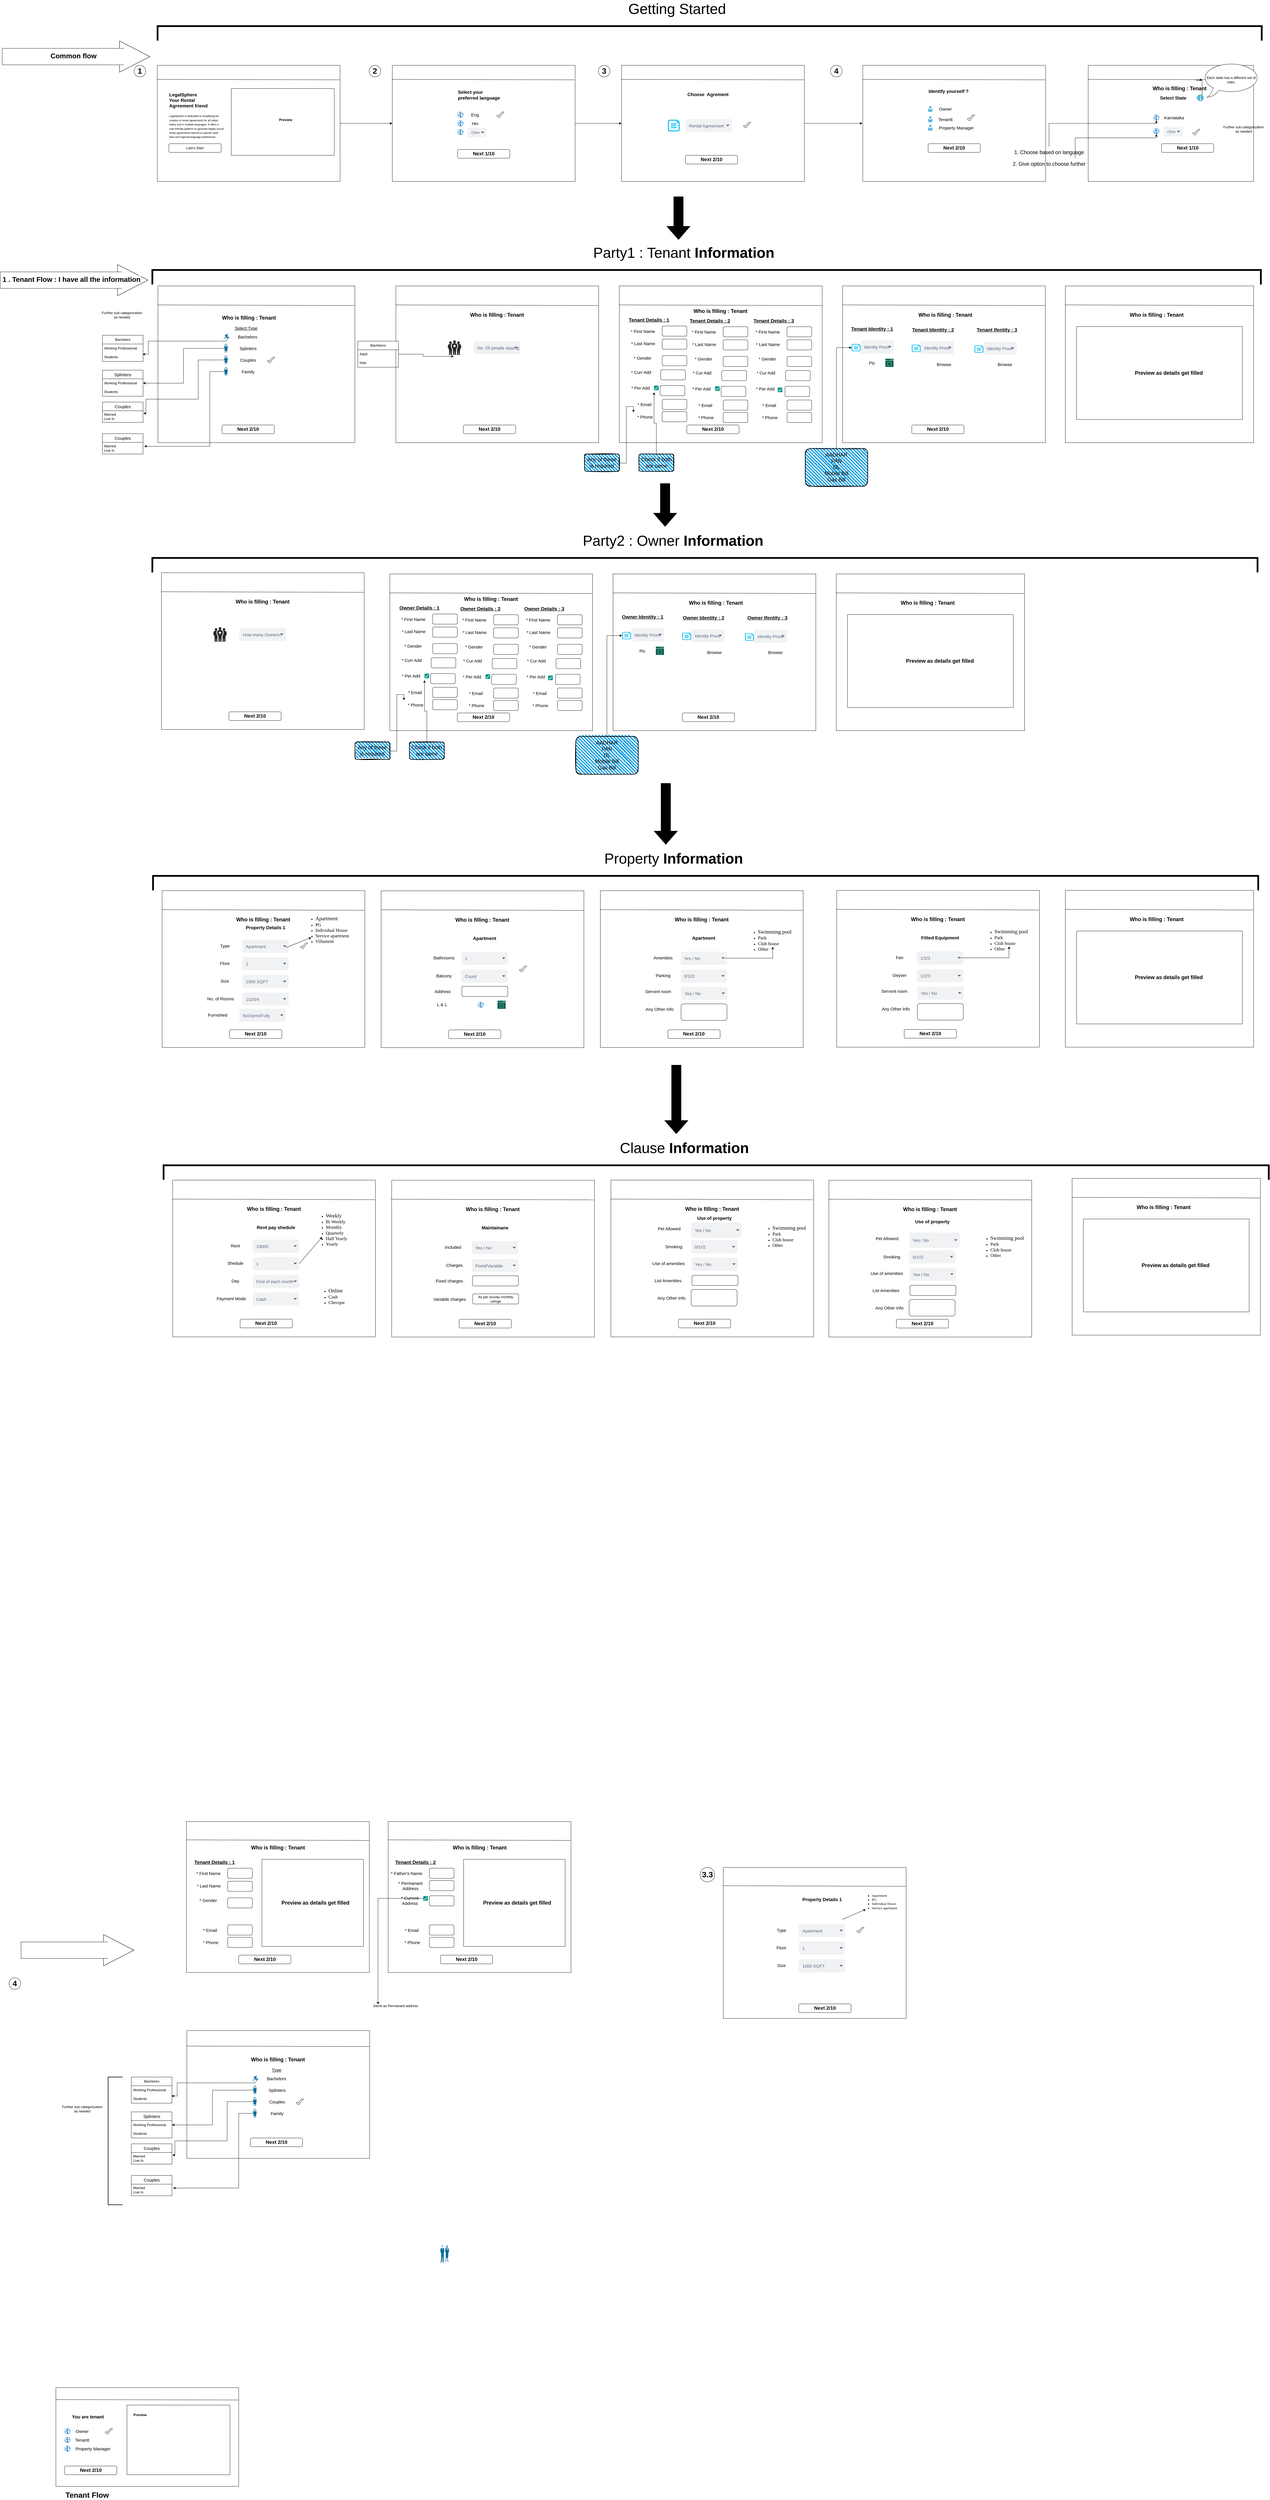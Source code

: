 <mxfile version="27.1.6">
  <diagram name="Page-1" id="4Ng_v5fxN6EOXuYMJMIh">
    <mxGraphModel dx="3443" dy="2977" grid="1" gridSize="10" guides="1" tooltips="1" connect="1" arrows="1" fold="1" page="1" pageScale="1" pageWidth="850" pageHeight="1100" math="0" shadow="0">
      <root>
        <mxCell id="0" />
        <mxCell id="1" parent="0" />
        <mxCell id="I9zTokaMYXYdYf4xdTNR-86" style="edgeStyle=orthogonalEdgeStyle;rounded=0;orthogonalLoop=1;jettySize=auto;html=1;entryX=0;entryY=0.5;entryDx=0;entryDy=0;" parent="1" source="aaV3_4VG9kTLFOAMbQMQ-1" target="aaV3_4VG9kTLFOAMbQMQ-10" edge="1">
          <mxGeometry relative="1" as="geometry" />
        </mxCell>
        <mxCell id="aaV3_4VG9kTLFOAMbQMQ-1" value="&lt;span&gt;&lt;/span&gt;" style="rounded=0;whiteSpace=wrap;html=1;" parent="1" vertex="1">
          <mxGeometry x="542" y="80" width="630" height="400" as="geometry" />
        </mxCell>
        <mxCell id="aaV3_4VG9kTLFOAMbQMQ-2" value="" style="endArrow=none;html=1;rounded=0;exitX=-0.002;exitY=0.121;exitDx=0;exitDy=0;entryX=0.998;entryY=0.125;entryDx=0;entryDy=0;entryPerimeter=0;exitPerimeter=0;" parent="1" source="aaV3_4VG9kTLFOAMbQMQ-1" target="aaV3_4VG9kTLFOAMbQMQ-1" edge="1">
          <mxGeometry width="50" height="50" relative="1" as="geometry">
            <mxPoint x="832" y="400" as="sourcePoint" />
            <mxPoint x="882" y="350" as="targetPoint" />
          </mxGeometry>
        </mxCell>
        <mxCell id="aaV3_4VG9kTLFOAMbQMQ-3" value="&lt;div style=&quot;text-align: left;&quot;&gt;&lt;span style=&quot;white-space-collapse: preserve; background-color: transparent; color: light-dark(rgb(0, 0, 0), rgb(255, 255, 255));&quot;&gt;&lt;font style=&quot;font-size: 16px;&quot;&gt;&lt;b&gt;LegalSphere&lt;/b&gt;&lt;/font&gt;&lt;/span&gt;&lt;/div&gt;&lt;span&gt;&lt;div style=&quot;text-align: left;&quot;&gt;&lt;span style=&quot;white-space-collapse: preserve; background-color: transparent; color: light-dark(rgb(0, 0, 0), rgb(255, 255, 255));&quot;&gt;&lt;font style=&quot;font-size: 16px;&quot;&gt;&lt;b&gt;Your Rental Agreement friend&lt;/b&gt;&lt;/font&gt;&lt;/span&gt;&lt;/div&gt;&lt;/span&gt;" style="text;html=1;align=center;verticalAlign=middle;whiteSpace=wrap;rounded=0;" parent="1" vertex="1">
          <mxGeometry x="582" y="160" width="140" height="80" as="geometry" />
        </mxCell>
        <mxCell id="aaV3_4VG9kTLFOAMbQMQ-5" value="&lt;b&gt;&amp;nbsp; &amp;nbsp; &amp;nbsp; Preview&lt;/b&gt;&lt;div&gt;&lt;br&gt;&lt;/div&gt;" style="rounded=0;whiteSpace=wrap;html=1;" parent="1" vertex="1">
          <mxGeometry x="797" y="160" width="355" height="230" as="geometry" />
        </mxCell>
        <mxCell id="aaV3_4VG9kTLFOAMbQMQ-6" value="&lt;div style=&quot;text-align: left;&quot;&gt;&lt;font style=&quot;font-size: 9px;&quot;&gt;&lt;span style=&quot;white-space-collapse: preserve;&quot;&gt;LegalSphere is dedicated to simplifying the creation of rental agreements for all Indian states and in multiple languages.&amp;nbsp;It offers a user-friendly platform to generate legally sound rental agreements tailored to specific state laws and regional language preferences&lt;/span&gt;&lt;/font&gt;&lt;/div&gt;" style="text;html=1;align=center;verticalAlign=middle;whiteSpace=wrap;rounded=0;" parent="1" vertex="1">
          <mxGeometry x="582" y="250" width="190" height="80" as="geometry" />
        </mxCell>
        <mxCell id="aaV3_4VG9kTLFOAMbQMQ-9" value="Lets&#39;s Start" style="rounded=1;whiteSpace=wrap;html=1;" parent="1" vertex="1">
          <mxGeometry x="582" y="350" width="180" height="30" as="geometry" />
        </mxCell>
        <mxCell id="I9zTokaMYXYdYf4xdTNR-87" style="edgeStyle=orthogonalEdgeStyle;rounded=0;orthogonalLoop=1;jettySize=auto;html=1;entryX=0;entryY=0.5;entryDx=0;entryDy=0;" parent="1" source="aaV3_4VG9kTLFOAMbQMQ-10" target="aaV3_4VG9kTLFOAMbQMQ-98" edge="1">
          <mxGeometry relative="1" as="geometry" />
        </mxCell>
        <mxCell id="aaV3_4VG9kTLFOAMbQMQ-10" value="&lt;span&gt;&lt;/span&gt;" style="rounded=0;whiteSpace=wrap;html=1;" parent="1" vertex="1">
          <mxGeometry x="1352" y="80" width="630" height="400" as="geometry" />
        </mxCell>
        <mxCell id="aaV3_4VG9kTLFOAMbQMQ-11" value="" style="endArrow=none;html=1;rounded=0;exitX=-0.002;exitY=0.121;exitDx=0;exitDy=0;entryX=0.998;entryY=0.125;entryDx=0;entryDy=0;entryPerimeter=0;exitPerimeter=0;" parent="1" source="aaV3_4VG9kTLFOAMbQMQ-10" target="aaV3_4VG9kTLFOAMbQMQ-10" edge="1">
          <mxGeometry width="50" height="50" relative="1" as="geometry">
            <mxPoint x="1672" y="570" as="sourcePoint" />
            <mxPoint x="1722" y="520" as="targetPoint" />
          </mxGeometry>
        </mxCell>
        <mxCell id="aaV3_4VG9kTLFOAMbQMQ-12" value="&lt;div style=&quot;text-align: left;&quot;&gt;&lt;span style=&quot;font-size: 16px; white-space-collapse: preserve;&quot;&gt;&lt;b&gt;Select your preferred language&lt;/b&gt;&lt;/span&gt;&lt;/div&gt;" style="text;html=1;align=center;verticalAlign=middle;whiteSpace=wrap;rounded=0;" parent="1" vertex="1">
          <mxGeometry x="1577" y="142" width="160" height="80" as="geometry" />
        </mxCell>
        <mxCell id="aaV3_4VG9kTLFOAMbQMQ-15" value="&lt;b&gt;&lt;font style=&quot;font-size: 17px;&quot;&gt;Next 1/10&lt;/font&gt;&lt;/b&gt;" style="rounded=1;whiteSpace=wrap;html=1;" parent="1" vertex="1">
          <mxGeometry x="1577" y="370" width="180" height="30" as="geometry" />
        </mxCell>
        <mxCell id="aaV3_4VG9kTLFOAMbQMQ-16" value="&lt;b&gt;&lt;font style=&quot;font-size: 27px;&quot;&gt;1&lt;/font&gt;&lt;/b&gt;" style="ellipse;whiteSpace=wrap;html=1;aspect=fixed;" parent="1" vertex="1">
          <mxGeometry x="462" y="80" width="40" height="40" as="geometry" />
        </mxCell>
        <mxCell id="aaV3_4VG9kTLFOAMbQMQ-17" value="&lt;b&gt;&lt;font style=&quot;font-size: 27px;&quot;&gt;2&lt;/font&gt;&lt;/b&gt;" style="ellipse;whiteSpace=wrap;html=1;aspect=fixed;" parent="1" vertex="1">
          <mxGeometry x="1272" y="80" width="40" height="40" as="geometry" />
        </mxCell>
        <mxCell id="aaV3_4VG9kTLFOAMbQMQ-18" value="" style="shadow=0;dashed=0;html=1;strokeColor=none;fillColor=#4495D1;labelPosition=center;verticalLabelPosition=bottom;verticalAlign=top;align=center;outlineConnect=0;shape=mxgraph.veeam.globe;" parent="1" vertex="1">
          <mxGeometry x="1577" y="240" width="20" height="20" as="geometry" />
        </mxCell>
        <mxCell id="aaV3_4VG9kTLFOAMbQMQ-21" value="&lt;font style=&quot;font-size: 15px;&quot;&gt;Eng&lt;/font&gt;" style="text;html=1;align=center;verticalAlign=middle;whiteSpace=wrap;rounded=0;" parent="1" vertex="1">
          <mxGeometry x="1607" y="235" width="60" height="30" as="geometry" />
        </mxCell>
        <mxCell id="aaV3_4VG9kTLFOAMbQMQ-22" value="" style="shadow=0;dashed=0;html=1;strokeColor=none;fillColor=#4495D1;labelPosition=center;verticalLabelPosition=bottom;verticalAlign=top;align=center;outlineConnect=0;shape=mxgraph.veeam.globe;" parent="1" vertex="1">
          <mxGeometry x="1577" y="270" width="20" height="20" as="geometry" />
        </mxCell>
        <mxCell id="aaV3_4VG9kTLFOAMbQMQ-23" value="&lt;font style=&quot;font-size: 15px;&quot;&gt;Hin&lt;/font&gt;" style="text;html=1;align=center;verticalAlign=middle;whiteSpace=wrap;rounded=0;" parent="1" vertex="1">
          <mxGeometry x="1607" y="265" width="60" height="30" as="geometry" />
        </mxCell>
        <mxCell id="aaV3_4VG9kTLFOAMbQMQ-24" value="" style="shadow=0;dashed=0;html=1;strokeColor=none;fillColor=#4495D1;labelPosition=center;verticalLabelPosition=bottom;verticalAlign=top;align=center;outlineConnect=0;shape=mxgraph.veeam.globe;" parent="1" vertex="1">
          <mxGeometry x="1577" y="300" width="20" height="20" as="geometry" />
        </mxCell>
        <mxCell id="aaV3_4VG9kTLFOAMbQMQ-34" value="Other" style="rounded=1;fillColor=#F1F2F4;strokeColor=none;html=1;whiteSpace=wrap;fontColor=#596780;align=left;fontSize=12;spacingLeft=10;sketch=0;" parent="1" vertex="1">
          <mxGeometry x="1612" y="295" width="65" height="33" as="geometry" />
        </mxCell>
        <mxCell id="aaV3_4VG9kTLFOAMbQMQ-35" value="" style="shape=triangle;direction=south;fillColor=#596780;strokeColor=none;html=1;sketch=0;" parent="aaV3_4VG9kTLFOAMbQMQ-34" vertex="1">
          <mxGeometry x="1" y="0.5" width="12" height="6" relative="1" as="geometry">
            <mxPoint x="-20" y="-3" as="offset" />
          </mxGeometry>
        </mxCell>
        <mxCell id="aaV3_4VG9kTLFOAMbQMQ-36" value="&lt;span&gt;&lt;/span&gt;" style="rounded=0;whiteSpace=wrap;html=1;" parent="1" vertex="1">
          <mxGeometry x="2973.26" y="80" width="630" height="400" as="geometry" />
        </mxCell>
        <mxCell id="aaV3_4VG9kTLFOAMbQMQ-37" value="" style="endArrow=none;html=1;rounded=0;exitX=-0.002;exitY=0.121;exitDx=0;exitDy=0;entryX=0.998;entryY=0.125;entryDx=0;entryDy=0;entryPerimeter=0;exitPerimeter=0;" parent="1" source="aaV3_4VG9kTLFOAMbQMQ-36" target="aaV3_4VG9kTLFOAMbQMQ-36" edge="1">
          <mxGeometry width="50" height="50" relative="1" as="geometry">
            <mxPoint x="3293.26" y="550" as="sourcePoint" />
            <mxPoint x="3343.26" y="500" as="targetPoint" />
          </mxGeometry>
        </mxCell>
        <mxCell id="aaV3_4VG9kTLFOAMbQMQ-38" value="&lt;div style=&quot;&quot;&gt;&lt;span style=&quot;font-size: 16px; white-space-collapse: preserve;&quot;&gt;&lt;b&gt;Identify yourself ?&lt;/b&gt;&lt;/span&gt;&lt;/div&gt;" style="text;html=1;align=left;verticalAlign=middle;whiteSpace=wrap;rounded=0;" parent="1" vertex="1">
          <mxGeometry x="3198.26" y="129" width="160" height="80" as="geometry" />
        </mxCell>
        <mxCell id="aaV3_4VG9kTLFOAMbQMQ-41" value="&lt;b&gt;&lt;font style=&quot;font-size: 27px;&quot;&gt;3&lt;/font&gt;&lt;/b&gt;" style="ellipse;whiteSpace=wrap;html=1;aspect=fixed;" parent="1" vertex="1">
          <mxGeometry x="2062" y="80" width="40" height="40" as="geometry" />
        </mxCell>
        <mxCell id="aaV3_4VG9kTLFOAMbQMQ-43" value="&lt;font style=&quot;font-size: 15px;&quot;&gt;Owner&lt;/font&gt;" style="text;html=1;align=center;verticalAlign=middle;whiteSpace=wrap;rounded=0;" parent="1" vertex="1">
          <mxGeometry x="3228.26" y="215" width="60" height="30" as="geometry" />
        </mxCell>
        <mxCell id="aaV3_4VG9kTLFOAMbQMQ-45" value="&lt;font style=&quot;font-size: 15px;&quot;&gt;Tenantt&lt;/font&gt;" style="text;html=1;align=center;verticalAlign=middle;whiteSpace=wrap;rounded=0;" parent="1" vertex="1">
          <mxGeometry x="3228.26" y="250.5" width="60" height="30" as="geometry" />
        </mxCell>
        <mxCell id="aaV3_4VG9kTLFOAMbQMQ-49" value="&lt;font style=&quot;font-size: 15px;&quot;&gt;Property Manager&lt;/font&gt;" style="text;html=1;align=center;verticalAlign=middle;whiteSpace=wrap;rounded=0;" parent="1" vertex="1">
          <mxGeometry x="3233.26" y="280" width="125" height="30" as="geometry" />
        </mxCell>
        <mxCell id="aaV3_4VG9kTLFOAMbQMQ-50" value="&lt;b&gt;&lt;font style=&quot;font-size: 17px;&quot;&gt;Next 2/10&lt;/font&gt;&lt;/b&gt;" style="rounded=1;whiteSpace=wrap;html=1;" parent="1" vertex="1">
          <mxGeometry x="3198.26" y="350" width="180" height="30" as="geometry" />
        </mxCell>
        <mxCell id="aaV3_4VG9kTLFOAMbQMQ-51" value="" style="verticalLabelPosition=bottom;verticalAlign=top;html=1;shape=mxgraph.basic.tick" parent="1" vertex="1">
          <mxGeometry x="1712" y="240" width="25" height="20" as="geometry" />
        </mxCell>
        <mxCell id="aaV3_4VG9kTLFOAMbQMQ-52" value="" style="verticalLabelPosition=bottom;verticalAlign=top;html=1;shape=mxgraph.basic.tick" parent="1" vertex="1">
          <mxGeometry x="3333.26" y="250.5" width="25" height="20" as="geometry" />
        </mxCell>
        <mxCell id="aaV3_4VG9kTLFOAMbQMQ-53" value="&lt;span&gt;&lt;/span&gt;" style="rounded=0;whiteSpace=wrap;html=1;" parent="1" vertex="1">
          <mxGeometry x="642.63" y="6130" width="630" height="520" as="geometry" />
        </mxCell>
        <mxCell id="aaV3_4VG9kTLFOAMbQMQ-54" value="" style="endArrow=none;html=1;rounded=0;exitX=-0.002;exitY=0.121;exitDx=0;exitDy=0;entryX=0.998;entryY=0.125;entryDx=0;entryDy=0;entryPerimeter=0;exitPerimeter=0;" parent="1" source="aaV3_4VG9kTLFOAMbQMQ-53" target="aaV3_4VG9kTLFOAMbQMQ-53" edge="1">
          <mxGeometry width="50" height="50" relative="1" as="geometry">
            <mxPoint x="932.63" y="6700" as="sourcePoint" />
            <mxPoint x="982.63" y="6650" as="targetPoint" />
          </mxGeometry>
        </mxCell>
        <mxCell id="aaV3_4VG9kTLFOAMbQMQ-55" value="&lt;div style=&quot;text-align: left;&quot;&gt;&lt;span style=&quot;white-space-collapse: preserve;&quot;&gt;&lt;b style=&quot;&quot;&gt;&lt;font style=&quot;font-size: 18px;&quot;&gt;Who is filling : Tenant&lt;/font&gt;&lt;/b&gt;&lt;/span&gt;&lt;/div&gt;" style="text;html=1;align=center;verticalAlign=middle;whiteSpace=wrap;rounded=0;" parent="1" vertex="1">
          <mxGeometry x="847.63" y="6200" width="220" height="39.5" as="geometry" />
        </mxCell>
        <mxCell id="aaV3_4VG9kTLFOAMbQMQ-59" value="&lt;span style=&quot;font-size: 15px;&quot;&gt;* First Name&lt;/span&gt;" style="text;html=1;align=center;verticalAlign=middle;whiteSpace=wrap;rounded=0;" parent="1" vertex="1">
          <mxGeometry x="672.63" y="6293" width="91" height="30" as="geometry" />
        </mxCell>
        <mxCell id="aaV3_4VG9kTLFOAMbQMQ-64" value="&lt;b&gt;&lt;font style=&quot;font-size: 17px;&quot;&gt;Next 2/10&lt;/font&gt;&lt;/b&gt;" style="rounded=1;whiteSpace=wrap;html=1;" parent="1" vertex="1">
          <mxGeometry x="822.63" y="6590" width="180" height="30" as="geometry" />
        </mxCell>
        <mxCell id="aaV3_4VG9kTLFOAMbQMQ-66" value="&lt;span&gt;&lt;/span&gt;" style="rounded=0;whiteSpace=wrap;html=1;" parent="1" vertex="1">
          <mxGeometry x="192.63" y="8080" width="630" height="340" as="geometry" />
        </mxCell>
        <mxCell id="aaV3_4VG9kTLFOAMbQMQ-67" value="" style="endArrow=none;html=1;rounded=0;exitX=-0.002;exitY=0.121;exitDx=0;exitDy=0;entryX=0.998;entryY=0.125;entryDx=0;entryDy=0;entryPerimeter=0;exitPerimeter=0;" parent="1" source="aaV3_4VG9kTLFOAMbQMQ-66" target="aaV3_4VG9kTLFOAMbQMQ-66" edge="1">
          <mxGeometry width="50" height="50" relative="1" as="geometry">
            <mxPoint x="512.63" y="8550" as="sourcePoint" />
            <mxPoint x="562.63" y="8500" as="targetPoint" />
          </mxGeometry>
        </mxCell>
        <mxCell id="aaV3_4VG9kTLFOAMbQMQ-68" value="&lt;div style=&quot;text-align: left;&quot;&gt;&lt;span style=&quot;font-size: 16px; white-space-collapse: preserve;&quot;&gt;&lt;b&gt;You are tenant&lt;/b&gt;&lt;/span&gt;&lt;/div&gt;" style="text;html=1;align=center;verticalAlign=middle;whiteSpace=wrap;rounded=0;" parent="1" vertex="1">
          <mxGeometry x="222.63" y="8140" width="160" height="80" as="geometry" />
        </mxCell>
        <mxCell id="aaV3_4VG9kTLFOAMbQMQ-69" value="&lt;b&gt;&amp;nbsp; &amp;nbsp; &amp;nbsp; Preview&lt;/b&gt;&lt;div&gt;&lt;br&gt;&lt;/div&gt;&lt;div&gt;&lt;br&gt;&lt;/div&gt;&lt;div&gt;&lt;br&gt;&lt;/div&gt;&lt;div&gt;&lt;br&gt;&lt;/div&gt;&lt;div&gt;&lt;br&gt;&lt;/div&gt;&lt;div&gt;&lt;br&gt;&lt;/div&gt;&lt;div&gt;&lt;br&gt;&lt;/div&gt;&lt;div&gt;&lt;br&gt;&lt;/div&gt;&lt;div&gt;&lt;br&gt;&lt;/div&gt;&lt;div&gt;&lt;br&gt;&lt;/div&gt;&lt;div&gt;&lt;br&gt;&lt;/div&gt;&lt;div&gt;&lt;br&gt;&lt;/div&gt;" style="rounded=0;whiteSpace=wrap;html=1;align=left;" parent="1" vertex="1">
          <mxGeometry x="437.63" y="8140" width="355" height="240" as="geometry" />
        </mxCell>
        <mxCell id="aaV3_4VG9kTLFOAMbQMQ-70" value="&lt;b&gt;&lt;font style=&quot;font-size: 27px;&quot;&gt;4&lt;/font&gt;&lt;/b&gt;" style="ellipse;whiteSpace=wrap;html=1;aspect=fixed;" parent="1" vertex="1">
          <mxGeometry x="31" y="6668" width="40" height="40" as="geometry" />
        </mxCell>
        <mxCell id="aaV3_4VG9kTLFOAMbQMQ-71" value="" style="shadow=0;dashed=0;html=1;strokeColor=none;fillColor=#4495D1;labelPosition=center;verticalLabelPosition=bottom;verticalAlign=top;align=center;outlineConnect=0;shape=mxgraph.veeam.globe;" parent="1" vertex="1">
          <mxGeometry x="222.63" y="8220" width="20" height="20" as="geometry" />
        </mxCell>
        <mxCell id="aaV3_4VG9kTLFOAMbQMQ-72" value="&lt;font style=&quot;font-size: 15px;&quot;&gt;Owner&lt;/font&gt;" style="text;html=1;align=center;verticalAlign=middle;whiteSpace=wrap;rounded=0;" parent="1" vertex="1">
          <mxGeometry x="252.63" y="8215" width="60" height="30" as="geometry" />
        </mxCell>
        <mxCell id="aaV3_4VG9kTLFOAMbQMQ-73" value="" style="shadow=0;dashed=0;html=1;strokeColor=none;fillColor=#4495D1;labelPosition=center;verticalLabelPosition=bottom;verticalAlign=top;align=center;outlineConnect=0;shape=mxgraph.veeam.globe;" parent="1" vertex="1">
          <mxGeometry x="222.63" y="8250" width="20" height="20" as="geometry" />
        </mxCell>
        <mxCell id="aaV3_4VG9kTLFOAMbQMQ-74" value="&lt;font style=&quot;font-size: 15px;&quot;&gt;Tenantt&lt;/font&gt;" style="text;html=1;align=center;verticalAlign=middle;whiteSpace=wrap;rounded=0;" parent="1" vertex="1">
          <mxGeometry x="252.63" y="8245" width="60" height="30" as="geometry" />
        </mxCell>
        <mxCell id="aaV3_4VG9kTLFOAMbQMQ-75" value="" style="shadow=0;dashed=0;html=1;strokeColor=none;fillColor=#4495D1;labelPosition=center;verticalLabelPosition=bottom;verticalAlign=top;align=center;outlineConnect=0;shape=mxgraph.veeam.globe;" parent="1" vertex="1">
          <mxGeometry x="222.63" y="8280" width="20" height="20" as="geometry" />
        </mxCell>
        <mxCell id="aaV3_4VG9kTLFOAMbQMQ-76" value="&lt;font style=&quot;font-size: 15px;&quot;&gt;Property Manager&lt;/font&gt;" style="text;html=1;align=center;verticalAlign=middle;whiteSpace=wrap;rounded=0;" parent="1" vertex="1">
          <mxGeometry x="257.63" y="8275" width="125" height="30" as="geometry" />
        </mxCell>
        <mxCell id="aaV3_4VG9kTLFOAMbQMQ-77" value="&lt;b&gt;&lt;font style=&quot;font-size: 17px;&quot;&gt;Next 2/10&lt;/font&gt;&lt;/b&gt;" style="rounded=1;whiteSpace=wrap;html=1;" parent="1" vertex="1">
          <mxGeometry x="222.63" y="8350" width="180" height="30" as="geometry" />
        </mxCell>
        <mxCell id="aaV3_4VG9kTLFOAMbQMQ-78" value="" style="verticalLabelPosition=bottom;verticalAlign=top;html=1;shape=mxgraph.basic.tick" parent="1" vertex="1">
          <mxGeometry x="362.63" y="8220" width="25" height="20" as="geometry" />
        </mxCell>
        <mxCell id="aaV3_4VG9kTLFOAMbQMQ-79" value="" style="rounded=1;whiteSpace=wrap;html=1;" parent="1" vertex="1">
          <mxGeometry x="784.63" y="6290.5" width="85" height="35" as="geometry" />
        </mxCell>
        <mxCell id="aaV3_4VG9kTLFOAMbQMQ-80" value="&lt;span style=&quot;font-size: 15px;&quot;&gt;* Last Name&lt;/span&gt;" style="text;html=1;align=center;verticalAlign=middle;whiteSpace=wrap;rounded=0;" parent="1" vertex="1">
          <mxGeometry x="672.63" y="6335.5" width="93" height="30" as="geometry" />
        </mxCell>
        <mxCell id="aaV3_4VG9kTLFOAMbQMQ-81" value="" style="rounded=1;whiteSpace=wrap;html=1;" parent="1" vertex="1">
          <mxGeometry x="784.63" y="6335.5" width="85" height="35" as="geometry" />
        </mxCell>
        <mxCell id="aaV3_4VG9kTLFOAMbQMQ-91" value="&lt;span style=&quot;font-size: 15px;&quot;&gt;* Email&lt;/span&gt;" style="text;html=1;align=center;verticalAlign=middle;whiteSpace=wrap;rounded=0;" parent="1" vertex="1">
          <mxGeometry x="683.63" y="6488.5" width="80" height="30" as="geometry" />
        </mxCell>
        <mxCell id="aaV3_4VG9kTLFOAMbQMQ-92" value="" style="rounded=1;whiteSpace=wrap;html=1;" parent="1" vertex="1">
          <mxGeometry x="784.63" y="6486" width="85" height="35" as="geometry" />
        </mxCell>
        <mxCell id="aaV3_4VG9kTLFOAMbQMQ-93" value="&lt;span style=&quot;font-size: 15px;&quot;&gt;* Phone&lt;/span&gt;" style="text;html=1;align=center;verticalAlign=middle;whiteSpace=wrap;rounded=0;" parent="1" vertex="1">
          <mxGeometry x="685.63" y="6531" width="80" height="30" as="geometry" />
        </mxCell>
        <mxCell id="aaV3_4VG9kTLFOAMbQMQ-94" value="" style="rounded=1;whiteSpace=wrap;html=1;" parent="1" vertex="1">
          <mxGeometry x="784.63" y="6528.5" width="85" height="35" as="geometry" />
        </mxCell>
        <mxCell id="I9zTokaMYXYdYf4xdTNR-88" style="edgeStyle=orthogonalEdgeStyle;rounded=0;orthogonalLoop=1;jettySize=auto;html=1;" parent="1" source="aaV3_4VG9kTLFOAMbQMQ-98" edge="1">
          <mxGeometry relative="1" as="geometry">
            <mxPoint x="2972" y="280" as="targetPoint" />
          </mxGeometry>
        </mxCell>
        <mxCell id="aaV3_4VG9kTLFOAMbQMQ-98" value="&lt;span&gt;&lt;/span&gt;" style="rounded=0;whiteSpace=wrap;html=1;" parent="1" vertex="1">
          <mxGeometry x="2142" y="80" width="630" height="400" as="geometry" />
        </mxCell>
        <mxCell id="aaV3_4VG9kTLFOAMbQMQ-99" value="" style="endArrow=none;html=1;rounded=0;exitX=-0.002;exitY=0.121;exitDx=0;exitDy=0;entryX=0.998;entryY=0.125;entryDx=0;entryDy=0;entryPerimeter=0;exitPerimeter=0;" parent="1" source="aaV3_4VG9kTLFOAMbQMQ-98" target="aaV3_4VG9kTLFOAMbQMQ-98" edge="1">
          <mxGeometry width="50" height="50" relative="1" as="geometry">
            <mxPoint x="2402" y="1369" as="sourcePoint" />
            <mxPoint x="2452" y="1319" as="targetPoint" />
          </mxGeometry>
        </mxCell>
        <mxCell id="aaV3_4VG9kTLFOAMbQMQ-100" value="&lt;div style=&quot;text-align: left;&quot;&gt;&lt;span style=&quot;font-size: 16px; white-space-collapse: preserve;&quot;&gt;&lt;b&gt;Choose  Agrement &lt;/b&gt;&lt;/span&gt;&lt;/div&gt;" style="text;html=1;align=center;verticalAlign=middle;whiteSpace=wrap;rounded=0;" parent="1" vertex="1">
          <mxGeometry x="2362" y="140" width="160" height="80" as="geometry" />
        </mxCell>
        <mxCell id="aaV3_4VG9kTLFOAMbQMQ-108" value="&lt;font style=&quot;font-size: 15px;&quot;&gt;Rental Agreement&amp;nbsp;&lt;/font&gt;" style="rounded=1;fillColor=#F1F2F4;strokeColor=none;html=1;whiteSpace=wrap;fontColor=#596780;align=left;fontSize=12;spacingLeft=10;sketch=0;" parent="1" vertex="1">
          <mxGeometry x="2362" y="265" width="160" height="45" as="geometry" />
        </mxCell>
        <mxCell id="aaV3_4VG9kTLFOAMbQMQ-109" value="" style="shape=triangle;direction=south;fillColor=#596780;strokeColor=none;html=1;sketch=0;" parent="aaV3_4VG9kTLFOAMbQMQ-108" vertex="1">
          <mxGeometry x="1" y="0.5" width="12" height="6" relative="1" as="geometry">
            <mxPoint x="-20" y="-3" as="offset" />
          </mxGeometry>
        </mxCell>
        <mxCell id="aaV3_4VG9kTLFOAMbQMQ-110" value="" style="verticalLabelPosition=bottom;verticalAlign=top;html=1;shape=mxgraph.basic.tick" parent="1" vertex="1">
          <mxGeometry x="2562" y="275.5" width="25" height="20" as="geometry" />
        </mxCell>
        <mxCell id="aaV3_4VG9kTLFOAMbQMQ-112" value="&lt;b&gt;&lt;font style=&quot;font-size: 17px;&quot;&gt;Next 2/10&lt;/font&gt;&lt;/b&gt;" style="rounded=1;whiteSpace=wrap;html=1;" parent="1" vertex="1">
          <mxGeometry x="2362" y="390" width="180" height="30" as="geometry" />
        </mxCell>
        <mxCell id="aaV3_4VG9kTLFOAMbQMQ-116" value="" style="shape=flexArrow;endArrow=classic;html=1;rounded=0;endWidth=50;endSize=34.55;width=56.667;" parent="1" edge="1">
          <mxGeometry width="50" height="50" relative="1" as="geometry">
            <mxPoint y="820" as="sourcePoint" />
            <mxPoint x="510" y="820" as="targetPoint" />
            <Array as="points">
              <mxPoint x="420" y="820" />
            </Array>
          </mxGeometry>
        </mxCell>
        <mxCell id="aaV3_4VG9kTLFOAMbQMQ-117" value="&lt;font style=&quot;font-size: 24px;&quot;&gt;&lt;b style=&quot;&quot;&gt;1 . Tenant Flow : I have all the information&lt;/b&gt;&lt;/font&gt;" style="edgeLabel;html=1;align=center;verticalAlign=middle;resizable=0;points=[];" parent="aaV3_4VG9kTLFOAMbQMQ-116" vertex="1" connectable="0">
          <mxGeometry x="-0.256" y="2" relative="1" as="geometry">
            <mxPoint x="56" as="offset" />
          </mxGeometry>
        </mxCell>
        <mxCell id="aaV3_4VG9kTLFOAMbQMQ-118" value="&lt;span&gt;&lt;/span&gt;" style="rounded=0;whiteSpace=wrap;html=1;" parent="1" vertex="1">
          <mxGeometry x="2492.63" y="6288" width="630" height="520" as="geometry" />
        </mxCell>
        <mxCell id="aaV3_4VG9kTLFOAMbQMQ-119" value="" style="endArrow=none;html=1;rounded=0;exitX=-0.002;exitY=0.121;exitDx=0;exitDy=0;entryX=0.998;entryY=0.125;entryDx=0;entryDy=0;entryPerimeter=0;exitPerimeter=0;" parent="1" source="aaV3_4VG9kTLFOAMbQMQ-118" target="aaV3_4VG9kTLFOAMbQMQ-118" edge="1">
          <mxGeometry width="50" height="50" relative="1" as="geometry">
            <mxPoint x="2812.63" y="6758" as="sourcePoint" />
            <mxPoint x="2862.63" y="6708" as="targetPoint" />
          </mxGeometry>
        </mxCell>
        <mxCell id="aaV3_4VG9kTLFOAMbQMQ-120" value="&lt;div style=&quot;text-align: left;&quot;&gt;&lt;span style=&quot;font-size: 16px; white-space-collapse: preserve;&quot;&gt;&lt;b&gt;Property Details 1&lt;/b&gt;&lt;/span&gt;&lt;/div&gt;" style="text;html=1;align=center;verticalAlign=middle;whiteSpace=wrap;rounded=0;" parent="1" vertex="1">
          <mxGeometry x="2752.63" y="6358" width="160" height="80" as="geometry" />
        </mxCell>
        <mxCell id="aaV3_4VG9kTLFOAMbQMQ-121" value="&lt;b&gt;&lt;font style=&quot;font-size: 27px;&quot;&gt;3.3&lt;/font&gt;&lt;/b&gt;" style="ellipse;whiteSpace=wrap;html=1;aspect=fixed;" parent="1" vertex="1">
          <mxGeometry x="2412.63" y="6288" width="50" height="50" as="geometry" />
        </mxCell>
        <mxCell id="aaV3_4VG9kTLFOAMbQMQ-123" value="&lt;span style=&quot;font-size: 15px;&quot;&gt;Apartment&lt;/span&gt;" style="rounded=1;fillColor=#F1F2F4;strokeColor=none;html=1;whiteSpace=wrap;fontColor=#596780;align=left;fontSize=12;spacingLeft=10;sketch=0;" parent="1" vertex="1">
          <mxGeometry x="2752.63" y="6483" width="160" height="45" as="geometry" />
        </mxCell>
        <mxCell id="aaV3_4VG9kTLFOAMbQMQ-124" value="" style="shape=triangle;direction=south;fillColor=#596780;strokeColor=none;html=1;sketch=0;" parent="aaV3_4VG9kTLFOAMbQMQ-123" vertex="1">
          <mxGeometry x="1" y="0.5" width="12" height="6" relative="1" as="geometry">
            <mxPoint x="-20" y="-3" as="offset" />
          </mxGeometry>
        </mxCell>
        <mxCell id="aaV3_4VG9kTLFOAMbQMQ-125" value="" style="verticalLabelPosition=bottom;verticalAlign=top;html=1;shape=mxgraph.basic.tick" parent="1" vertex="1">
          <mxGeometry x="2952.63" y="6493.5" width="25" height="20" as="geometry" />
        </mxCell>
        <mxCell id="aaV3_4VG9kTLFOAMbQMQ-126" value="&lt;b&gt;&lt;font style=&quot;font-size: 17px;&quot;&gt;Next 2/10&lt;/font&gt;&lt;/b&gt;" style="rounded=1;whiteSpace=wrap;html=1;" parent="1" vertex="1">
          <mxGeometry x="2752.63" y="6758" width="180" height="30" as="geometry" />
        </mxCell>
        <mxCell id="aaV3_4VG9kTLFOAMbQMQ-128" value="&lt;span style=&quot;font-size: 15px;&quot;&gt;Type&lt;/span&gt;" style="text;html=1;align=center;verticalAlign=middle;whiteSpace=wrap;rounded=0;" parent="1" vertex="1">
          <mxGeometry x="2652.63" y="6488.5" width="80" height="30" as="geometry" />
        </mxCell>
        <mxCell id="aaV3_4VG9kTLFOAMbQMQ-130" value="&lt;ul&gt;&lt;li&gt;&lt;font face=&quot;Lucida Console&quot;&gt;Apartment&lt;/font&gt;&lt;/li&gt;&lt;li&gt;&lt;font face=&quot;Lucida Console&quot;&gt;PG&lt;/font&gt;&lt;/li&gt;&lt;li&gt;&lt;font face=&quot;Lucida Console&quot;&gt;Individual House&lt;/font&gt;&lt;/li&gt;&lt;li&gt;&lt;font face=&quot;Lucida Console&quot;&gt;Service apartment&lt;/font&gt;&lt;/li&gt;&lt;/ul&gt;&lt;div&gt;&lt;br&gt;&lt;/div&gt;" style="text;html=1;align=left;verticalAlign=middle;whiteSpace=wrap;rounded=0;" parent="1" vertex="1">
          <mxGeometry x="2962.63" y="6398" width="140" height="30" as="geometry" />
        </mxCell>
        <mxCell id="aaV3_4VG9kTLFOAMbQMQ-134" value="" style="endArrow=classic;html=1;rounded=0;entryX=0.148;entryY=1.144;entryDx=0;entryDy=0;entryPerimeter=0;" parent="1" target="aaV3_4VG9kTLFOAMbQMQ-130" edge="1">
          <mxGeometry width="50" height="50" relative="1" as="geometry">
            <mxPoint x="2902.63" y="6467" as="sourcePoint" />
            <mxPoint x="2952.63" y="6417" as="targetPoint" />
          </mxGeometry>
        </mxCell>
        <mxCell id="aaV3_4VG9kTLFOAMbQMQ-135" value="&lt;span style=&quot;font-size: 15px;&quot;&gt;1&lt;/span&gt;" style="rounded=1;fillColor=#F1F2F4;strokeColor=none;html=1;whiteSpace=wrap;fontColor=#596780;align=left;fontSize=12;spacingLeft=10;sketch=0;" parent="1" vertex="1">
          <mxGeometry x="2752.63" y="6543" width="160" height="45" as="geometry" />
        </mxCell>
        <mxCell id="aaV3_4VG9kTLFOAMbQMQ-136" value="" style="shape=triangle;direction=south;fillColor=#596780;strokeColor=none;html=1;sketch=0;" parent="aaV3_4VG9kTLFOAMbQMQ-135" vertex="1">
          <mxGeometry x="1" y="0.5" width="12" height="6" relative="1" as="geometry">
            <mxPoint x="-20" y="-3" as="offset" />
          </mxGeometry>
        </mxCell>
        <mxCell id="aaV3_4VG9kTLFOAMbQMQ-137" value="&lt;span style=&quot;font-size: 15px;&quot;&gt;Floor&lt;/span&gt;" style="text;html=1;align=center;verticalAlign=middle;whiteSpace=wrap;rounded=0;" parent="1" vertex="1">
          <mxGeometry x="2652.63" y="6548.5" width="80" height="30" as="geometry" />
        </mxCell>
        <mxCell id="aaV3_4VG9kTLFOAMbQMQ-138" value="&lt;span style=&quot;font-size: 15px;&quot;&gt;1000 SQFT&lt;/span&gt;" style="rounded=1;fillColor=#F1F2F4;strokeColor=none;html=1;whiteSpace=wrap;fontColor=#596780;align=left;fontSize=12;spacingLeft=10;sketch=0;" parent="1" vertex="1">
          <mxGeometry x="2752.63" y="6604.5" width="160" height="45" as="geometry" />
        </mxCell>
        <mxCell id="aaV3_4VG9kTLFOAMbQMQ-139" value="" style="shape=triangle;direction=south;fillColor=#596780;strokeColor=none;html=1;sketch=0;" parent="aaV3_4VG9kTLFOAMbQMQ-138" vertex="1">
          <mxGeometry x="1" y="0.5" width="12" height="6" relative="1" as="geometry">
            <mxPoint x="-20" y="-3" as="offset" />
          </mxGeometry>
        </mxCell>
        <mxCell id="aaV3_4VG9kTLFOAMbQMQ-140" value="&lt;span style=&quot;font-size: 15px;&quot;&gt;Size&lt;/span&gt;" style="text;html=1;align=center;verticalAlign=middle;whiteSpace=wrap;rounded=0;" parent="1" vertex="1">
          <mxGeometry x="2652.63" y="6610" width="80" height="30" as="geometry" />
        </mxCell>
        <mxCell id="aaV3_4VG9kTLFOAMbQMQ-145" value="&lt;b&gt;&lt;font style=&quot;font-size: 27px;&quot;&gt;4&lt;/font&gt;&lt;/b&gt;" style="ellipse;whiteSpace=wrap;html=1;aspect=fixed;" parent="1" vertex="1">
          <mxGeometry x="2862" y="80" width="40" height="40" as="geometry" />
        </mxCell>
        <mxCell id="aaV3_4VG9kTLFOAMbQMQ-146" value="&lt;b&gt;&lt;font style=&quot;font-size: 18px;&quot;&gt;&amp;nbsp; &amp;nbsp; &amp;nbsp; &amp;nbsp; &amp;nbsp; &amp;nbsp; &amp;nbsp;Preview as details get filled&lt;/font&gt;&lt;/b&gt;" style="rounded=0;whiteSpace=wrap;html=1;align=left;" parent="1" vertex="1">
          <mxGeometry x="902.63" y="6260" width="350" height="300" as="geometry" />
        </mxCell>
        <mxCell id="aaV3_4VG9kTLFOAMbQMQ-162" value="" style="verticalLabelPosition=bottom;html=1;verticalAlign=top;align=center;strokeColor=none;fillColor=#00BEF2;shape=mxgraph.azure.file;pointerEvents=1;" parent="1" vertex="1">
          <mxGeometry x="2302" y="267.5" width="40" height="40" as="geometry" />
        </mxCell>
        <mxCell id="aaV3_4VG9kTLFOAMbQMQ-164" value="&lt;span style=&quot;font-size: 15px;&quot;&gt;* Gender&lt;/span&gt;" style="text;html=1;align=center;verticalAlign=middle;whiteSpace=wrap;rounded=0;" parent="1" vertex="1">
          <mxGeometry x="670.63" y="6385.5" width="93" height="30" as="geometry" />
        </mxCell>
        <mxCell id="aaV3_4VG9kTLFOAMbQMQ-166" value="&lt;span style=&quot;white-space-collapse: preserve;&quot;&gt;&lt;font style=&quot;font-size: 17px;&quot;&gt;&lt;u style=&quot;&quot;&gt;&lt;b style=&quot;&quot;&gt;Tenant Details : 1&lt;/b&gt;&lt;/u&gt;&lt;/font&gt;&lt;/span&gt;" style="text;html=1;align=center;verticalAlign=middle;whiteSpace=wrap;rounded=0;" parent="1" vertex="1">
          <mxGeometry x="665.63" y="6251" width="147" height="39.5" as="geometry" />
        </mxCell>
        <mxCell id="aaV3_4VG9kTLFOAMbQMQ-170" value="Same as Permanant address" style="text;html=1;align=center;verticalAlign=middle;resizable=0;points=[];autosize=1;strokeColor=none;fillColor=none;" parent="1" vertex="1">
          <mxGeometry x="1272.63" y="6750" width="180" height="30" as="geometry" />
        </mxCell>
        <mxCell id="aaV3_4VG9kTLFOAMbQMQ-172" value="&lt;span&gt;&lt;/span&gt;" style="rounded=0;whiteSpace=wrap;html=1;" parent="1" vertex="1">
          <mxGeometry x="1337.63" y="6130" width="630" height="520" as="geometry" />
        </mxCell>
        <mxCell id="aaV3_4VG9kTLFOAMbQMQ-173" value="" style="endArrow=none;html=1;rounded=0;exitX=-0.002;exitY=0.121;exitDx=0;exitDy=0;entryX=0.998;entryY=0.125;entryDx=0;entryDy=0;entryPerimeter=0;exitPerimeter=0;" parent="1" source="aaV3_4VG9kTLFOAMbQMQ-172" target="aaV3_4VG9kTLFOAMbQMQ-172" edge="1">
          <mxGeometry width="50" height="50" relative="1" as="geometry">
            <mxPoint x="1627.63" y="6700" as="sourcePoint" />
            <mxPoint x="1677.63" y="6650" as="targetPoint" />
          </mxGeometry>
        </mxCell>
        <mxCell id="aaV3_4VG9kTLFOAMbQMQ-174" value="&lt;div style=&quot;text-align: left;&quot;&gt;&lt;span style=&quot;white-space-collapse: preserve;&quot;&gt;&lt;b style=&quot;&quot;&gt;&lt;font style=&quot;font-size: 18px;&quot;&gt;Who is filling : Tenant&lt;/font&gt;&lt;/b&gt;&lt;/span&gt;&lt;/div&gt;" style="text;html=1;align=center;verticalAlign=middle;whiteSpace=wrap;rounded=0;" parent="1" vertex="1">
          <mxGeometry x="1542.63" y="6200" width="220" height="39.5" as="geometry" />
        </mxCell>
        <mxCell id="aaV3_4VG9kTLFOAMbQMQ-175" value="&lt;span style=&quot;font-size: 15px;&quot;&gt;* Father&#39;s Name&lt;/span&gt;" style="text;html=1;align=center;verticalAlign=middle;whiteSpace=wrap;rounded=0;" parent="1" vertex="1">
          <mxGeometry x="1342.63" y="6293" width="116" height="30" as="geometry" />
        </mxCell>
        <mxCell id="aaV3_4VG9kTLFOAMbQMQ-176" value="&lt;b&gt;&lt;font style=&quot;font-size: 17px;&quot;&gt;Next 2/10&lt;/font&gt;&lt;/b&gt;" style="rounded=1;whiteSpace=wrap;html=1;" parent="1" vertex="1">
          <mxGeometry x="1517.63" y="6590" width="180" height="30" as="geometry" />
        </mxCell>
        <mxCell id="aaV3_4VG9kTLFOAMbQMQ-177" value="" style="rounded=1;whiteSpace=wrap;html=1;" parent="1" vertex="1">
          <mxGeometry x="1479.63" y="6290.5" width="85" height="35" as="geometry" />
        </mxCell>
        <mxCell id="aaV3_4VG9kTLFOAMbQMQ-180" value="&lt;span style=&quot;font-size: 15px;&quot;&gt;* Permanant Address&lt;/span&gt;" style="text;html=1;align=center;verticalAlign=middle;whiteSpace=wrap;rounded=0;" parent="1" vertex="1">
          <mxGeometry x="1367.63" y="6335.5" width="93" height="30" as="geometry" />
        </mxCell>
        <mxCell id="aaV3_4VG9kTLFOAMbQMQ-181" value="" style="rounded=1;whiteSpace=wrap;html=1;" parent="1" vertex="1">
          <mxGeometry x="1479.63" y="6333" width="85" height="35" as="geometry" />
        </mxCell>
        <mxCell id="aaV3_4VG9kTLFOAMbQMQ-182" value="&lt;span style=&quot;font-size: 15px;&quot;&gt;* Email&lt;/span&gt;" style="text;html=1;align=center;verticalAlign=middle;whiteSpace=wrap;rounded=0;" parent="1" vertex="1">
          <mxGeometry x="1378.63" y="6488.5" width="80" height="30" as="geometry" />
        </mxCell>
        <mxCell id="aaV3_4VG9kTLFOAMbQMQ-183" value="" style="rounded=1;whiteSpace=wrap;html=1;" parent="1" vertex="1">
          <mxGeometry x="1479.63" y="6486" width="85" height="35" as="geometry" />
        </mxCell>
        <mxCell id="aaV3_4VG9kTLFOAMbQMQ-184" value="&lt;span style=&quot;font-size: 15px;&quot;&gt;* Phone&lt;/span&gt;" style="text;html=1;align=center;verticalAlign=middle;whiteSpace=wrap;rounded=0;" parent="1" vertex="1">
          <mxGeometry x="1380.63" y="6531" width="80" height="30" as="geometry" />
        </mxCell>
        <mxCell id="aaV3_4VG9kTLFOAMbQMQ-185" value="" style="rounded=1;whiteSpace=wrap;html=1;" parent="1" vertex="1">
          <mxGeometry x="1479.63" y="6528.5" width="85" height="35" as="geometry" />
        </mxCell>
        <mxCell id="aaV3_4VG9kTLFOAMbQMQ-186" value="&lt;b&gt;&lt;font style=&quot;font-size: 18px;&quot;&gt;&amp;nbsp; &amp;nbsp; &amp;nbsp; &amp;nbsp; &amp;nbsp; &amp;nbsp; &amp;nbsp;Preview as details get filled&lt;/font&gt;&lt;/b&gt;" style="rounded=0;whiteSpace=wrap;html=1;align=left;" parent="1" vertex="1">
          <mxGeometry x="1597.63" y="6260" width="350" height="300" as="geometry" />
        </mxCell>
        <mxCell id="aaV3_4VG9kTLFOAMbQMQ-187" value="&lt;span style=&quot;font-size: 15px;&quot;&gt;* Current Address&lt;/span&gt;" style="text;html=1;align=center;verticalAlign=middle;whiteSpace=wrap;rounded=0;" parent="1" vertex="1">
          <mxGeometry x="1365.63" y="6386.5" width="93" height="30" as="geometry" />
        </mxCell>
        <mxCell id="aaV3_4VG9kTLFOAMbQMQ-188" value="" style="rounded=1;whiteSpace=wrap;html=1;" parent="1" vertex="1">
          <mxGeometry x="1479.63" y="6385.5" width="85" height="35" as="geometry" />
        </mxCell>
        <mxCell id="aaV3_4VG9kTLFOAMbQMQ-189" value="&lt;span style=&quot;white-space-collapse: preserve;&quot;&gt;&lt;font style=&quot;font-size: 17px;&quot;&gt;&lt;u style=&quot;&quot;&gt;&lt;b style=&quot;&quot;&gt;Tenant Details : 2&lt;/b&gt;&lt;/u&gt;&lt;/font&gt;&lt;/span&gt;" style="text;html=1;align=center;verticalAlign=middle;whiteSpace=wrap;rounded=0;" parent="1" vertex="1">
          <mxGeometry x="1360.63" y="6251" width="142" height="39.5" as="geometry" />
        </mxCell>
        <mxCell id="aaV3_4VG9kTLFOAMbQMQ-190" value="" style="dashed=0;labelPosition=right;align=left;shape=mxgraph.gmdl.checkbox;strokeColor=none;fillColor=#009587;strokeWidth=2;aspect=fixed;sketch=0;html=1;" parent="1" vertex="1">
          <mxGeometry x="1458.63" y="6386.5" width="16" height="16" as="geometry" />
        </mxCell>
        <mxCell id="aaV3_4VG9kTLFOAMbQMQ-193" style="edgeStyle=orthogonalEdgeStyle;rounded=0;orthogonalLoop=1;jettySize=auto;html=1;entryX=0.167;entryY=0.333;entryDx=0;entryDy=0;entryPerimeter=0;" parent="1" source="aaV3_4VG9kTLFOAMbQMQ-190" target="aaV3_4VG9kTLFOAMbQMQ-170" edge="1">
          <mxGeometry relative="1" as="geometry" />
        </mxCell>
        <mxCell id="aaV3_4VG9kTLFOAMbQMQ-194" value="" style="rounded=1;whiteSpace=wrap;html=1;" parent="1" vertex="1">
          <mxGeometry x="784.63" y="6392.5" width="85" height="35" as="geometry" />
        </mxCell>
        <mxCell id="aaV3_4VG9kTLFOAMbQMQ-207" value="" style="shape=flexArrow;endArrow=classic;html=1;rounded=0;endWidth=50;endSize=34.55;width=56.667;" parent="1" edge="1">
          <mxGeometry width="50" height="50" relative="1" as="geometry">
            <mxPoint x="72" y="6573" as="sourcePoint" />
            <mxPoint x="462" y="6573" as="targetPoint" />
            <Array as="points">
              <mxPoint x="372" y="6573" />
            </Array>
          </mxGeometry>
        </mxCell>
        <mxCell id="aaV3_4VG9kTLFOAMbQMQ-208" value="&lt;font style=&quot;font-size: 26px;&quot;&gt;&lt;b style=&quot;&quot;&gt;Tenant Flow&lt;/b&gt;&lt;/font&gt;" style="edgeLabel;html=1;align=center;verticalAlign=middle;resizable=0;points=[];" parent="aaV3_4VG9kTLFOAMbQMQ-207" vertex="1" connectable="0">
          <mxGeometry x="-0.256" y="2" relative="1" as="geometry">
            <mxPoint x="83" y="1879" as="offset" />
          </mxGeometry>
        </mxCell>
        <mxCell id="aaV3_4VG9kTLFOAMbQMQ-213" value="" style="image;sketch=0;aspect=fixed;html=1;points=[];align=center;fontSize=12;image=img/lib/mscae/Person.svg;" parent="1" vertex="1">
          <mxGeometry x="3198.26" y="220" width="14.8" height="20" as="geometry" />
        </mxCell>
        <mxCell id="aaV3_4VG9kTLFOAMbQMQ-214" value="" style="image;sketch=0;aspect=fixed;html=1;points=[];align=center;fontSize=12;image=img/lib/mscae/Person.svg;" parent="1" vertex="1">
          <mxGeometry x="3198.26" y="255.5" width="14.8" height="20" as="geometry" />
        </mxCell>
        <mxCell id="aaV3_4VG9kTLFOAMbQMQ-215" value="" style="image;sketch=0;aspect=fixed;html=1;points=[];align=center;fontSize=12;image=img/lib/mscae/Person.svg;" parent="1" vertex="1">
          <mxGeometry x="3198.26" y="285" width="14.8" height="20" as="geometry" />
        </mxCell>
        <mxCell id="aaV3_4VG9kTLFOAMbQMQ-216" value="&lt;span&gt;&lt;/span&gt;" style="rounded=0;whiteSpace=wrap;html=1;" parent="1" vertex="1">
          <mxGeometry x="643.89" y="6850" width="630" height="440" as="geometry" />
        </mxCell>
        <mxCell id="aaV3_4VG9kTLFOAMbQMQ-217" value="" style="endArrow=none;html=1;rounded=0;exitX=-0.002;exitY=0.121;exitDx=0;exitDy=0;entryX=0.998;entryY=0.125;entryDx=0;entryDy=0;entryPerimeter=0;exitPerimeter=0;" parent="1" source="aaV3_4VG9kTLFOAMbQMQ-216" target="aaV3_4VG9kTLFOAMbQMQ-216" edge="1">
          <mxGeometry width="50" height="50" relative="1" as="geometry">
            <mxPoint x="903.89" y="8139" as="sourcePoint" />
            <mxPoint x="953.89" y="8089" as="targetPoint" />
          </mxGeometry>
        </mxCell>
        <mxCell id="aaV3_4VG9kTLFOAMbQMQ-222" value="&lt;b&gt;&lt;font style=&quot;font-size: 17px;&quot;&gt;Next 2/10&lt;/font&gt;&lt;/b&gt;" style="rounded=1;whiteSpace=wrap;html=1;" parent="1" vertex="1">
          <mxGeometry x="862.63" y="7220" width="180" height="30" as="geometry" />
        </mxCell>
        <mxCell id="aaV3_4VG9kTLFOAMbQMQ-224" value="&lt;div style=&quot;text-align: left;&quot;&gt;&lt;span style=&quot;white-space-collapse: preserve;&quot;&gt;&lt;b style=&quot;&quot;&gt;&lt;font style=&quot;font-size: 18px;&quot;&gt;Who is filling : Tenant&lt;/font&gt;&lt;/b&gt;&lt;/span&gt;&lt;/div&gt;" style="text;html=1;align=center;verticalAlign=middle;whiteSpace=wrap;rounded=0;" parent="1" vertex="1">
          <mxGeometry x="847.63" y="6930" width="220" height="39.5" as="geometry" />
        </mxCell>
        <mxCell id="aaV3_4VG9kTLFOAMbQMQ-227" value="&lt;span style=&quot;font-size: 15px;&quot;&gt;&lt;u&gt;Type&lt;/u&gt;&lt;/span&gt;" style="text;html=1;align=center;verticalAlign=middle;whiteSpace=wrap;rounded=0;" parent="1" vertex="1">
          <mxGeometry x="912.63" y="6970" width="80" height="30" as="geometry" />
        </mxCell>
        <mxCell id="aaV3_4VG9kTLFOAMbQMQ-230" value="" style="shape=mxgraph.cisco.people.man_woman;html=1;pointerEvents=1;dashed=0;fillColor=#036897;strokeColor=#ffffff;strokeWidth=2;verticalLabelPosition=bottom;verticalAlign=top;align=center;outlineConnect=0;" parent="1" vertex="1">
          <mxGeometry x="1517.63" y="7589" width="30" height="60" as="geometry" />
        </mxCell>
        <mxCell id="aaV3_4VG9kTLFOAMbQMQ-233" value="&lt;span style=&quot;font-size: 15px;&quot;&gt;Bachelors&lt;/span&gt;" style="text;html=1;align=center;verticalAlign=middle;whiteSpace=wrap;rounded=0;" parent="1" vertex="1">
          <mxGeometry x="912.63" y="7000" width="80" height="30" as="geometry" />
        </mxCell>
        <mxCell id="aaV3_4VG9kTLFOAMbQMQ-256" style="edgeStyle=orthogonalEdgeStyle;rounded=0;orthogonalLoop=1;jettySize=auto;html=1;entryX=1;entryY=0.5;entryDx=0;entryDy=0;" parent="1" source="aaV3_4VG9kTLFOAMbQMQ-235" target="aaV3_4VG9kTLFOAMbQMQ-253" edge="1">
          <mxGeometry relative="1" as="geometry" />
        </mxCell>
        <mxCell id="aaV3_4VG9kTLFOAMbQMQ-235" value="" style="shape=mxgraph.cisco.people.standing_woman;html=1;pointerEvents=1;dashed=0;fillColor=#036897;strokeColor=#ffffff;strokeWidth=2;verticalLabelPosition=bottom;verticalAlign=top;align=center;outlineConnect=0;" parent="1" vertex="1">
          <mxGeometry x="871.76" y="7040" width="13" height="30" as="geometry" />
        </mxCell>
        <mxCell id="aaV3_4VG9kTLFOAMbQMQ-236" value="&lt;span style=&quot;font-size: 15px;&quot;&gt;Splinters&lt;/span&gt;" style="text;html=1;align=center;verticalAlign=middle;whiteSpace=wrap;rounded=0;" parent="1" vertex="1">
          <mxGeometry x="914.76" y="7040" width="80" height="30" as="geometry" />
        </mxCell>
        <mxCell id="aaV3_4VG9kTLFOAMbQMQ-237" value="" style="verticalLabelPosition=bottom;verticalAlign=top;html=1;shape=mxgraph.basic.tick" parent="1" vertex="1">
          <mxGeometry x="1021.02" y="7085" width="25" height="20" as="geometry" />
        </mxCell>
        <mxCell id="aaV3_4VG9kTLFOAMbQMQ-238" value="" style="shape=mxgraph.cisco.people.standing_woman;html=1;pointerEvents=1;dashed=0;fillColor=#036897;strokeColor=#ffffff;strokeWidth=2;verticalLabelPosition=bottom;verticalAlign=top;align=center;outlineConnect=0;" parent="1" vertex="1">
          <mxGeometry x="871.76" y="7080" width="13" height="30" as="geometry" />
        </mxCell>
        <mxCell id="aaV3_4VG9kTLFOAMbQMQ-239" value="&lt;span style=&quot;font-size: 15px;&quot;&gt;Couples&lt;/span&gt;" style="text;html=1;align=center;verticalAlign=middle;whiteSpace=wrap;rounded=0;" parent="1" vertex="1">
          <mxGeometry x="914.76" y="7080" width="80" height="30" as="geometry" />
        </mxCell>
        <mxCell id="aaV3_4VG9kTLFOAMbQMQ-241" value="" style="shape=mxgraph.cisco.people.standing_woman;html=1;pointerEvents=1;dashed=0;fillColor=#036897;strokeColor=#ffffff;strokeWidth=2;verticalLabelPosition=bottom;verticalAlign=top;align=center;outlineConnect=0;" parent="1" vertex="1">
          <mxGeometry x="871.76" y="7120" width="13" height="30" as="geometry" />
        </mxCell>
        <mxCell id="aaV3_4VG9kTLFOAMbQMQ-242" value="&lt;span style=&quot;font-size: 15px;&quot;&gt;Family&lt;/span&gt;" style="text;html=1;align=center;verticalAlign=middle;whiteSpace=wrap;rounded=0;" parent="1" vertex="1">
          <mxGeometry x="914.76" y="7120" width="80" height="30" as="geometry" />
        </mxCell>
        <mxCell id="aaV3_4VG9kTLFOAMbQMQ-246" value="" style="shape=mxgraph.cisco.people.running_man;html=1;pointerEvents=1;dashed=0;fillColor=#036897;strokeColor=#ffffff;strokeWidth=2;verticalLabelPosition=bottom;verticalAlign=top;align=center;outlineConnect=0;" parent="1" vertex="1">
          <mxGeometry x="869.63" y="7005" width="20" height="20" as="geometry" />
        </mxCell>
        <mxCell id="aaV3_4VG9kTLFOAMbQMQ-247" value="Bachelors" style="swimlane;fontStyle=0;childLayout=stackLayout;horizontal=1;startSize=30;horizontalStack=0;resizeParent=1;resizeParentMax=0;resizeLast=0;collapsible=1;marginBottom=0;whiteSpace=wrap;html=1;" parent="1" vertex="1">
          <mxGeometry x="452.63" y="7010" width="140" height="90" as="geometry" />
        </mxCell>
        <mxCell id="aaV3_4VG9kTLFOAMbQMQ-248" value="Working Professional" style="text;strokeColor=none;fillColor=none;align=left;verticalAlign=middle;spacingLeft=4;spacingRight=4;overflow=hidden;points=[[0,0.5],[1,0.5]];portConstraint=eastwest;rotatable=0;whiteSpace=wrap;html=1;" parent="aaV3_4VG9kTLFOAMbQMQ-247" vertex="1">
          <mxGeometry y="30" width="140" height="30" as="geometry" />
        </mxCell>
        <mxCell id="aaV3_4VG9kTLFOAMbQMQ-249" value="Students" style="text;strokeColor=none;fillColor=none;align=left;verticalAlign=middle;spacingLeft=4;spacingRight=4;overflow=hidden;points=[[0,0.5],[1,0.5]];portConstraint=eastwest;rotatable=0;whiteSpace=wrap;html=1;" parent="aaV3_4VG9kTLFOAMbQMQ-247" vertex="1">
          <mxGeometry y="60" width="140" height="30" as="geometry" />
        </mxCell>
        <mxCell id="aaV3_4VG9kTLFOAMbQMQ-252" style="edgeStyle=orthogonalEdgeStyle;rounded=0;orthogonalLoop=1;jettySize=auto;html=1;entryX=0.988;entryY=0.176;entryDx=0;entryDy=0;entryPerimeter=0;" parent="1" source="aaV3_4VG9kTLFOAMbQMQ-246" target="aaV3_4VG9kTLFOAMbQMQ-249" edge="1">
          <mxGeometry relative="1" as="geometry">
            <Array as="points">
              <mxPoint x="879.63" y="7030" />
              <mxPoint x="610.63" y="7030" />
            </Array>
          </mxGeometry>
        </mxCell>
        <mxCell id="aaV3_4VG9kTLFOAMbQMQ-253" value="&lt;span style=&quot;font-size: 15px;&quot;&gt;Splinters&lt;/span&gt;" style="swimlane;fontStyle=0;childLayout=stackLayout;horizontal=1;startSize=30;horizontalStack=0;resizeParent=1;resizeParentMax=0;resizeLast=0;collapsible=1;marginBottom=0;whiteSpace=wrap;html=1;" parent="1" vertex="1">
          <mxGeometry x="452.63" y="7130" width="140" height="90" as="geometry" />
        </mxCell>
        <mxCell id="aaV3_4VG9kTLFOAMbQMQ-254" value="Working Professional" style="text;strokeColor=none;fillColor=none;align=left;verticalAlign=middle;spacingLeft=4;spacingRight=4;overflow=hidden;points=[[0,0.5],[1,0.5]];portConstraint=eastwest;rotatable=0;whiteSpace=wrap;html=1;" parent="aaV3_4VG9kTLFOAMbQMQ-253" vertex="1">
          <mxGeometry y="30" width="140" height="30" as="geometry" />
        </mxCell>
        <mxCell id="aaV3_4VG9kTLFOAMbQMQ-255" value="Students" style="text;strokeColor=none;fillColor=none;align=left;verticalAlign=middle;spacingLeft=4;spacingRight=4;overflow=hidden;points=[[0,0.5],[1,0.5]];portConstraint=eastwest;rotatable=0;whiteSpace=wrap;html=1;" parent="aaV3_4VG9kTLFOAMbQMQ-253" vertex="1">
          <mxGeometry y="60" width="140" height="30" as="geometry" />
        </mxCell>
        <mxCell id="aaV3_4VG9kTLFOAMbQMQ-257" value="&lt;span style=&quot;font-size: 15px;&quot;&gt;Couples&lt;/span&gt;" style="swimlane;fontStyle=0;childLayout=stackLayout;horizontal=1;startSize=30;horizontalStack=0;resizeParent=1;resizeParentMax=0;resizeLast=0;collapsible=1;marginBottom=0;whiteSpace=wrap;html=1;" parent="1" vertex="1">
          <mxGeometry x="452.63" y="7240" width="140" height="70" as="geometry" />
        </mxCell>
        <mxCell id="aaV3_4VG9kTLFOAMbQMQ-259" value="Married&lt;br&gt;Live In" style="text;strokeColor=none;fillColor=none;align=left;verticalAlign=middle;spacingLeft=4;spacingRight=4;overflow=hidden;points=[[0,0.5],[1,0.5]];portConstraint=eastwest;rotatable=0;whiteSpace=wrap;html=1;" parent="aaV3_4VG9kTLFOAMbQMQ-257" vertex="1">
          <mxGeometry y="30" width="140" height="40" as="geometry" />
        </mxCell>
        <mxCell id="aaV3_4VG9kTLFOAMbQMQ-261" value="" style="strokeWidth=2;html=1;shape=mxgraph.flowchart.annotation_1;align=left;pointerEvents=1;" parent="1" vertex="1">
          <mxGeometry x="372.63" y="7010" width="50" height="440" as="geometry" />
        </mxCell>
        <mxCell id="aaV3_4VG9kTLFOAMbQMQ-262" value="Further sub categorization&lt;div&gt;as needed&lt;/div&gt;" style="text;html=1;align=center;verticalAlign=middle;resizable=0;points=[];autosize=1;strokeColor=none;fillColor=none;" parent="1" vertex="1">
          <mxGeometry x="202.63" y="7100" width="160" height="40" as="geometry" />
        </mxCell>
        <mxCell id="aaV3_4VG9kTLFOAMbQMQ-265" style="edgeStyle=orthogonalEdgeStyle;rounded=0;orthogonalLoop=1;jettySize=auto;html=1;entryX=1.01;entryY=0.227;entryDx=0;entryDy=0;entryPerimeter=0;" parent="1" source="aaV3_4VG9kTLFOAMbQMQ-238" target="aaV3_4VG9kTLFOAMbQMQ-259" edge="1">
          <mxGeometry relative="1" as="geometry">
            <Array as="points">
              <mxPoint x="782.63" y="7095" />
              <mxPoint x="782.63" y="7230" />
              <mxPoint x="602.63" y="7230" />
              <mxPoint x="602.63" y="7279" />
            </Array>
          </mxGeometry>
        </mxCell>
        <mxCell id="aaV3_4VG9kTLFOAMbQMQ-266" value="&lt;span style=&quot;font-size: 15px;&quot;&gt;Couples&lt;/span&gt;" style="swimlane;fontStyle=0;childLayout=stackLayout;horizontal=1;startSize=30;horizontalStack=0;resizeParent=1;resizeParentMax=0;resizeLast=0;collapsible=1;marginBottom=0;whiteSpace=wrap;html=1;" parent="1" vertex="1">
          <mxGeometry x="452.63" y="7349" width="140" height="70" as="geometry" />
        </mxCell>
        <mxCell id="aaV3_4VG9kTLFOAMbQMQ-267" value="Married&lt;br&gt;Live In" style="text;strokeColor=none;fillColor=none;align=left;verticalAlign=middle;spacingLeft=4;spacingRight=4;overflow=hidden;points=[[0,0.5],[1,0.5]];portConstraint=eastwest;rotatable=0;whiteSpace=wrap;html=1;" parent="aaV3_4VG9kTLFOAMbQMQ-266" vertex="1">
          <mxGeometry y="30" width="140" height="40" as="geometry" />
        </mxCell>
        <mxCell id="aaV3_4VG9kTLFOAMbQMQ-268" style="edgeStyle=orthogonalEdgeStyle;rounded=0;orthogonalLoop=1;jettySize=auto;html=1;entryX=1.029;entryY=0.336;entryDx=0;entryDy=0;entryPerimeter=0;" parent="1" source="aaV3_4VG9kTLFOAMbQMQ-241" target="aaV3_4VG9kTLFOAMbQMQ-267" edge="1">
          <mxGeometry relative="1" as="geometry">
            <Array as="points">
              <mxPoint x="822.63" y="7135" />
              <mxPoint x="822.63" y="7392" />
            </Array>
          </mxGeometry>
        </mxCell>
        <mxCell id="I9zTokaMYXYdYf4xdTNR-57" value="&lt;span&gt;&lt;/span&gt;" style="rounded=0;whiteSpace=wrap;html=1;" parent="1" vertex="1">
          <mxGeometry x="544.26" y="840" width="678.74" height="540" as="geometry" />
        </mxCell>
        <mxCell id="I9zTokaMYXYdYf4xdTNR-58" value="" style="endArrow=none;html=1;rounded=0;exitX=-0.002;exitY=0.121;exitDx=0;exitDy=0;entryX=0.998;entryY=0.125;entryDx=0;entryDy=0;entryPerimeter=0;exitPerimeter=0;" parent="1" source="I9zTokaMYXYdYf4xdTNR-57" target="I9zTokaMYXYdYf4xdTNR-57" edge="1">
          <mxGeometry width="50" height="50" relative="1" as="geometry">
            <mxPoint x="804.26" y="2139" as="sourcePoint" />
            <mxPoint x="854.26" y="2089" as="targetPoint" />
          </mxGeometry>
        </mxCell>
        <mxCell id="I9zTokaMYXYdYf4xdTNR-59" value="&lt;b&gt;&lt;font style=&quot;font-size: 17px;&quot;&gt;Next 2/10&lt;/font&gt;&lt;/b&gt;" style="rounded=1;whiteSpace=wrap;html=1;" parent="1" vertex="1">
          <mxGeometry x="765.13" y="1319" width="180" height="30" as="geometry" />
        </mxCell>
        <mxCell id="I9zTokaMYXYdYf4xdTNR-60" value="&lt;div style=&quot;text-align: left;&quot;&gt;&lt;span style=&quot;white-space-collapse: preserve;&quot;&gt;&lt;b style=&quot;&quot;&gt;&lt;font style=&quot;font-size: 18px;&quot;&gt;Who is filling : Tenant&lt;/font&gt;&lt;/b&gt;&lt;/span&gt;&lt;/div&gt;" style="text;html=1;align=center;verticalAlign=middle;whiteSpace=wrap;rounded=0;" parent="1" vertex="1">
          <mxGeometry x="748" y="930" width="220" height="39.5" as="geometry" />
        </mxCell>
        <mxCell id="I9zTokaMYXYdYf4xdTNR-61" value="&lt;span style=&quot;font-size: 15px;&quot;&gt;&lt;u&gt;Select Type&lt;/u&gt;&lt;/span&gt;" style="text;html=1;align=center;verticalAlign=middle;whiteSpace=wrap;rounded=0;" parent="1" vertex="1">
          <mxGeometry x="798" y="970" width="100" height="30" as="geometry" />
        </mxCell>
        <mxCell id="I9zTokaMYXYdYf4xdTNR-62" value="&lt;span style=&quot;font-size: 15px;&quot;&gt;Bachelors&lt;/span&gt;" style="text;html=1;align=center;verticalAlign=middle;whiteSpace=wrap;rounded=0;" parent="1" vertex="1">
          <mxGeometry x="813" y="1000" width="80" height="30" as="geometry" />
        </mxCell>
        <mxCell id="I9zTokaMYXYdYf4xdTNR-63" style="edgeStyle=orthogonalEdgeStyle;rounded=0;orthogonalLoop=1;jettySize=auto;html=1;entryX=1;entryY=0.5;entryDx=0;entryDy=0;" parent="1" source="I9zTokaMYXYdYf4xdTNR-64" target="I9zTokaMYXYdYf4xdTNR-76" edge="1">
          <mxGeometry relative="1" as="geometry" />
        </mxCell>
        <mxCell id="I9zTokaMYXYdYf4xdTNR-64" value="" style="shape=mxgraph.cisco.people.standing_woman;html=1;pointerEvents=1;dashed=0;fillColor=#036897;strokeColor=#ffffff;strokeWidth=2;verticalLabelPosition=bottom;verticalAlign=top;align=center;outlineConnect=0;" parent="1" vertex="1">
          <mxGeometry x="772.13" y="1040" width="13" height="30" as="geometry" />
        </mxCell>
        <mxCell id="I9zTokaMYXYdYf4xdTNR-65" value="&lt;span style=&quot;font-size: 15px;&quot;&gt;Splinters&lt;/span&gt;" style="text;html=1;align=center;verticalAlign=middle;whiteSpace=wrap;rounded=0;" parent="1" vertex="1">
          <mxGeometry x="815.13" y="1040" width="80" height="30" as="geometry" />
        </mxCell>
        <mxCell id="I9zTokaMYXYdYf4xdTNR-66" value="" style="verticalLabelPosition=bottom;verticalAlign=top;html=1;shape=mxgraph.basic.tick" parent="1" vertex="1">
          <mxGeometry x="921.39" y="1085" width="25" height="20" as="geometry" />
        </mxCell>
        <mxCell id="I9zTokaMYXYdYf4xdTNR-67" value="" style="shape=mxgraph.cisco.people.standing_woman;html=1;pointerEvents=1;dashed=0;fillColor=#036897;strokeColor=#ffffff;strokeWidth=2;verticalLabelPosition=bottom;verticalAlign=top;align=center;outlineConnect=0;" parent="1" vertex="1">
          <mxGeometry x="772.13" y="1080" width="13" height="30" as="geometry" />
        </mxCell>
        <mxCell id="I9zTokaMYXYdYf4xdTNR-68" value="&lt;span style=&quot;font-size: 15px;&quot;&gt;Couples&lt;/span&gt;" style="text;html=1;align=center;verticalAlign=middle;whiteSpace=wrap;rounded=0;" parent="1" vertex="1">
          <mxGeometry x="815.13" y="1080" width="80" height="30" as="geometry" />
        </mxCell>
        <mxCell id="I9zTokaMYXYdYf4xdTNR-69" value="" style="shape=mxgraph.cisco.people.standing_woman;html=1;pointerEvents=1;dashed=0;fillColor=#036897;strokeColor=#ffffff;strokeWidth=2;verticalLabelPosition=bottom;verticalAlign=top;align=center;outlineConnect=0;" parent="1" vertex="1">
          <mxGeometry x="772.13" y="1120" width="13" height="30" as="geometry" />
        </mxCell>
        <mxCell id="I9zTokaMYXYdYf4xdTNR-70" value="&lt;span style=&quot;font-size: 15px;&quot;&gt;Family&lt;/span&gt;" style="text;html=1;align=center;verticalAlign=middle;whiteSpace=wrap;rounded=0;" parent="1" vertex="1">
          <mxGeometry x="815.13" y="1120" width="80" height="30" as="geometry" />
        </mxCell>
        <mxCell id="I9zTokaMYXYdYf4xdTNR-71" value="" style="shape=mxgraph.cisco.people.running_man;html=1;pointerEvents=1;dashed=0;fillColor=#036897;strokeColor=#ffffff;strokeWidth=2;verticalLabelPosition=bottom;verticalAlign=top;align=center;outlineConnect=0;" parent="1" vertex="1">
          <mxGeometry x="770" y="1005" width="20" height="20" as="geometry" />
        </mxCell>
        <mxCell id="I9zTokaMYXYdYf4xdTNR-72" value="Bachelors" style="swimlane;fontStyle=0;childLayout=stackLayout;horizontal=1;startSize=30;horizontalStack=0;resizeParent=1;resizeParentMax=0;resizeLast=0;collapsible=1;marginBottom=0;whiteSpace=wrap;html=1;" parent="1" vertex="1">
          <mxGeometry x="353" y="1010" width="140" height="90" as="geometry" />
        </mxCell>
        <mxCell id="I9zTokaMYXYdYf4xdTNR-73" value="Working Professional" style="text;strokeColor=none;fillColor=none;align=left;verticalAlign=middle;spacingLeft=4;spacingRight=4;overflow=hidden;points=[[0,0.5],[1,0.5]];portConstraint=eastwest;rotatable=0;whiteSpace=wrap;html=1;" parent="I9zTokaMYXYdYf4xdTNR-72" vertex="1">
          <mxGeometry y="30" width="140" height="30" as="geometry" />
        </mxCell>
        <mxCell id="I9zTokaMYXYdYf4xdTNR-74" value="Students" style="text;strokeColor=none;fillColor=none;align=left;verticalAlign=middle;spacingLeft=4;spacingRight=4;overflow=hidden;points=[[0,0.5],[1,0.5]];portConstraint=eastwest;rotatable=0;whiteSpace=wrap;html=1;" parent="I9zTokaMYXYdYf4xdTNR-72" vertex="1">
          <mxGeometry y="60" width="140" height="30" as="geometry" />
        </mxCell>
        <mxCell id="I9zTokaMYXYdYf4xdTNR-75" style="edgeStyle=orthogonalEdgeStyle;rounded=0;orthogonalLoop=1;jettySize=auto;html=1;entryX=0.988;entryY=0.176;entryDx=0;entryDy=0;entryPerimeter=0;" parent="1" source="I9zTokaMYXYdYf4xdTNR-71" target="I9zTokaMYXYdYf4xdTNR-74" edge="1">
          <mxGeometry relative="1" as="geometry">
            <Array as="points">
              <mxPoint x="780" y="1030" />
              <mxPoint x="511" y="1030" />
            </Array>
          </mxGeometry>
        </mxCell>
        <mxCell id="I9zTokaMYXYdYf4xdTNR-76" value="&lt;span style=&quot;font-size: 15px;&quot;&gt;Splinters&lt;/span&gt;" style="swimlane;fontStyle=0;childLayout=stackLayout;horizontal=1;startSize=30;horizontalStack=0;resizeParent=1;resizeParentMax=0;resizeLast=0;collapsible=1;marginBottom=0;whiteSpace=wrap;html=1;" parent="1" vertex="1">
          <mxGeometry x="353" y="1130" width="140" height="90" as="geometry" />
        </mxCell>
        <mxCell id="I9zTokaMYXYdYf4xdTNR-77" value="Working Professional" style="text;strokeColor=none;fillColor=none;align=left;verticalAlign=middle;spacingLeft=4;spacingRight=4;overflow=hidden;points=[[0,0.5],[1,0.5]];portConstraint=eastwest;rotatable=0;whiteSpace=wrap;html=1;" parent="I9zTokaMYXYdYf4xdTNR-76" vertex="1">
          <mxGeometry y="30" width="140" height="30" as="geometry" />
        </mxCell>
        <mxCell id="I9zTokaMYXYdYf4xdTNR-78" value="Students" style="text;strokeColor=none;fillColor=none;align=left;verticalAlign=middle;spacingLeft=4;spacingRight=4;overflow=hidden;points=[[0,0.5],[1,0.5]];portConstraint=eastwest;rotatable=0;whiteSpace=wrap;html=1;" parent="I9zTokaMYXYdYf4xdTNR-76" vertex="1">
          <mxGeometry y="60" width="140" height="30" as="geometry" />
        </mxCell>
        <mxCell id="I9zTokaMYXYdYf4xdTNR-79" value="&lt;span style=&quot;font-size: 15px;&quot;&gt;Couples&lt;/span&gt;" style="swimlane;fontStyle=0;childLayout=stackLayout;horizontal=1;startSize=30;horizontalStack=0;resizeParent=1;resizeParentMax=0;resizeLast=0;collapsible=1;marginBottom=0;whiteSpace=wrap;html=1;" parent="1" vertex="1">
          <mxGeometry x="353" y="1240" width="140" height="70" as="geometry" />
        </mxCell>
        <mxCell id="I9zTokaMYXYdYf4xdTNR-80" value="Married&lt;br&gt;Live In" style="text;strokeColor=none;fillColor=none;align=left;verticalAlign=middle;spacingLeft=4;spacingRight=4;overflow=hidden;points=[[0,0.5],[1,0.5]];portConstraint=eastwest;rotatable=0;whiteSpace=wrap;html=1;" parent="I9zTokaMYXYdYf4xdTNR-79" vertex="1">
          <mxGeometry y="30" width="140" height="40" as="geometry" />
        </mxCell>
        <mxCell id="I9zTokaMYXYdYf4xdTNR-81" value="Further sub categorization&lt;div&gt;as needed&lt;/div&gt;" style="text;html=1;align=center;verticalAlign=middle;resizable=0;points=[];autosize=1;strokeColor=none;fillColor=none;" parent="1" vertex="1">
          <mxGeometry x="340" y="920" width="160" height="40" as="geometry" />
        </mxCell>
        <mxCell id="I9zTokaMYXYdYf4xdTNR-82" style="edgeStyle=orthogonalEdgeStyle;rounded=0;orthogonalLoop=1;jettySize=auto;html=1;entryX=1.01;entryY=0.227;entryDx=0;entryDy=0;entryPerimeter=0;" parent="1" source="I9zTokaMYXYdYf4xdTNR-67" target="I9zTokaMYXYdYf4xdTNR-80" edge="1">
          <mxGeometry relative="1" as="geometry">
            <Array as="points">
              <mxPoint x="683" y="1095" />
              <mxPoint x="683" y="1230" />
              <mxPoint x="503" y="1230" />
              <mxPoint x="503" y="1279" />
            </Array>
          </mxGeometry>
        </mxCell>
        <mxCell id="I9zTokaMYXYdYf4xdTNR-83" value="&lt;span style=&quot;font-size: 15px;&quot;&gt;Couples&lt;/span&gt;" style="swimlane;fontStyle=0;childLayout=stackLayout;horizontal=1;startSize=30;horizontalStack=0;resizeParent=1;resizeParentMax=0;resizeLast=0;collapsible=1;marginBottom=0;whiteSpace=wrap;html=1;" parent="1" vertex="1">
          <mxGeometry x="353" y="1349" width="140" height="70" as="geometry" />
        </mxCell>
        <mxCell id="I9zTokaMYXYdYf4xdTNR-84" value="Married&lt;br&gt;Live In" style="text;strokeColor=none;fillColor=none;align=left;verticalAlign=middle;spacingLeft=4;spacingRight=4;overflow=hidden;points=[[0,0.5],[1,0.5]];portConstraint=eastwest;rotatable=0;whiteSpace=wrap;html=1;" parent="I9zTokaMYXYdYf4xdTNR-83" vertex="1">
          <mxGeometry y="30" width="140" height="40" as="geometry" />
        </mxCell>
        <mxCell id="I9zTokaMYXYdYf4xdTNR-85" style="edgeStyle=orthogonalEdgeStyle;rounded=0;orthogonalLoop=1;jettySize=auto;html=1;entryX=1.029;entryY=0.336;entryDx=0;entryDy=0;entryPerimeter=0;" parent="1" source="I9zTokaMYXYdYf4xdTNR-69" target="I9zTokaMYXYdYf4xdTNR-84" edge="1">
          <mxGeometry relative="1" as="geometry">
            <Array as="points">
              <mxPoint x="723" y="1135" />
              <mxPoint x="723" y="1392" />
            </Array>
          </mxGeometry>
        </mxCell>
        <mxCell id="I9zTokaMYXYdYf4xdTNR-90" value="&lt;span&gt;&lt;/span&gt;" style="rounded=0;whiteSpace=wrap;html=1;" parent="1" vertex="1">
          <mxGeometry x="1364.26" y="840" width="698.74" height="540" as="geometry" />
        </mxCell>
        <mxCell id="I9zTokaMYXYdYf4xdTNR-91" value="" style="endArrow=none;html=1;rounded=0;exitX=-0.002;exitY=0.121;exitDx=0;exitDy=0;entryX=0.998;entryY=0.125;entryDx=0;entryDy=0;entryPerimeter=0;exitPerimeter=0;" parent="1" source="I9zTokaMYXYdYf4xdTNR-90" target="I9zTokaMYXYdYf4xdTNR-90" edge="1">
          <mxGeometry width="50" height="50" relative="1" as="geometry">
            <mxPoint x="1684.26" y="1310" as="sourcePoint" />
            <mxPoint x="1734.26" y="1260" as="targetPoint" />
          </mxGeometry>
        </mxCell>
        <mxCell id="I9zTokaMYXYdYf4xdTNR-96" value="&lt;b&gt;&lt;font style=&quot;font-size: 17px;&quot;&gt;Next 2/10&lt;/font&gt;&lt;/b&gt;" style="rounded=1;whiteSpace=wrap;html=1;" parent="1" vertex="1">
          <mxGeometry x="1596.76" y="1319" width="180" height="30" as="geometry" />
        </mxCell>
        <mxCell id="I9zTokaMYXYdYf4xdTNR-101" value="&lt;div style=&quot;text-align: left;&quot;&gt;&lt;span style=&quot;white-space-collapse: preserve;&quot;&gt;&lt;b style=&quot;&quot;&gt;&lt;font style=&quot;font-size: 18px;&quot;&gt;Who is filling : Tenant&lt;/font&gt;&lt;/b&gt;&lt;/span&gt;&lt;/div&gt;" style="text;html=1;align=center;verticalAlign=middle;whiteSpace=wrap;rounded=0;" parent="1" vertex="1">
          <mxGeometry x="1603" y="920" width="220" height="39.5" as="geometry" />
        </mxCell>
        <mxCell id="I9zTokaMYXYdYf4xdTNR-102" value="&lt;font style=&quot;font-size: 15px;&quot;&gt;No. Of people staying&lt;/font&gt;" style="rounded=1;fillColor=#F1F2F4;strokeColor=none;html=1;whiteSpace=wrap;fontColor=#596780;align=left;fontSize=12;spacingLeft=10;sketch=0;" parent="1" vertex="1">
          <mxGeometry x="1633" y="1030" width="160" height="45" as="geometry" />
        </mxCell>
        <mxCell id="I9zTokaMYXYdYf4xdTNR-103" value="" style="shape=triangle;direction=south;fillColor=#596780;strokeColor=none;html=1;sketch=0;" parent="I9zTokaMYXYdYf4xdTNR-102" vertex="1">
          <mxGeometry x="1" y="0.5" width="12" height="6" relative="1" as="geometry">
            <mxPoint x="-20" y="-3" as="offset" />
          </mxGeometry>
        </mxCell>
        <mxCell id="I9zTokaMYXYdYf4xdTNR-104" value="" style="verticalLabelPosition=bottom;sketch=0;html=1;fillColor=#282828;strokeColor=none;verticalAlign=top;pointerEvents=1;align=center;shape=mxgraph.cisco_safe.people_places_things_icons.icon1;" parent="1" vertex="1">
          <mxGeometry x="1543" y="1027.5" width="46.5" height="50" as="geometry" />
        </mxCell>
        <mxCell id="I9zTokaMYXYdYf4xdTNR-105" value="Bachelors" style="swimlane;fontStyle=0;childLayout=stackLayout;horizontal=1;startSize=30;horizontalStack=0;resizeParent=1;resizeParentMax=0;resizeLast=0;collapsible=1;marginBottom=0;whiteSpace=wrap;html=1;" parent="1" vertex="1">
          <mxGeometry x="1233" y="1030" width="140" height="90" as="geometry" />
        </mxCell>
        <mxCell id="I9zTokaMYXYdYf4xdTNR-106" value="Adult" style="text;strokeColor=none;fillColor=none;align=left;verticalAlign=middle;spacingLeft=4;spacingRight=4;overflow=hidden;points=[[0,0.5],[1,0.5]];portConstraint=eastwest;rotatable=0;whiteSpace=wrap;html=1;" parent="I9zTokaMYXYdYf4xdTNR-105" vertex="1">
          <mxGeometry y="30" width="140" height="30" as="geometry" />
        </mxCell>
        <mxCell id="I9zTokaMYXYdYf4xdTNR-107" value="Kids" style="text;strokeColor=none;fillColor=none;align=left;verticalAlign=middle;spacingLeft=4;spacingRight=4;overflow=hidden;points=[[0,0.5],[1,0.5]];portConstraint=eastwest;rotatable=0;whiteSpace=wrap;html=1;" parent="I9zTokaMYXYdYf4xdTNR-105" vertex="1">
          <mxGeometry y="60" width="140" height="30" as="geometry" />
        </mxCell>
        <mxCell id="I9zTokaMYXYdYf4xdTNR-108" style="edgeStyle=orthogonalEdgeStyle;rounded=0;orthogonalLoop=1;jettySize=auto;html=1;entryX=0.439;entryY=1.099;entryDx=0;entryDy=0;entryPerimeter=0;" parent="1" source="I9zTokaMYXYdYf4xdTNR-106" target="I9zTokaMYXYdYf4xdTNR-104" edge="1">
          <mxGeometry relative="1" as="geometry" />
        </mxCell>
        <mxCell id="I9zTokaMYXYdYf4xdTNR-109" value="&lt;span&gt;&lt;/span&gt;" style="rounded=0;whiteSpace=wrap;html=1;" parent="1" vertex="1">
          <mxGeometry x="2134.4" y="840" width="698.74" height="540" as="geometry" />
        </mxCell>
        <mxCell id="I9zTokaMYXYdYf4xdTNR-110" value="" style="endArrow=none;html=1;rounded=0;exitX=-0.002;exitY=0.121;exitDx=0;exitDy=0;entryX=0.998;entryY=0.125;entryDx=0;entryDy=0;entryPerimeter=0;exitPerimeter=0;" parent="1" source="I9zTokaMYXYdYf4xdTNR-109" target="I9zTokaMYXYdYf4xdTNR-109" edge="1">
          <mxGeometry width="50" height="50" relative="1" as="geometry">
            <mxPoint x="2454.4" y="1310" as="sourcePoint" />
            <mxPoint x="2504.4" y="1260" as="targetPoint" />
          </mxGeometry>
        </mxCell>
        <mxCell id="I9zTokaMYXYdYf4xdTNR-111" value="&lt;b&gt;&lt;font style=&quot;font-size: 17px;&quot;&gt;Next 2/10&lt;/font&gt;&lt;/b&gt;" style="rounded=1;whiteSpace=wrap;html=1;" parent="1" vertex="1">
          <mxGeometry x="2366.9" y="1319" width="180" height="30" as="geometry" />
        </mxCell>
        <mxCell id="I9zTokaMYXYdYf4xdTNR-112" value="&lt;div style=&quot;text-align: left;&quot;&gt;&lt;span style=&quot;white-space-collapse: preserve;&quot;&gt;&lt;b style=&quot;&quot;&gt;&lt;font style=&quot;font-size: 18px;&quot;&gt;Who is filling : Tenant&lt;/font&gt;&lt;/b&gt;&lt;/span&gt;&lt;/div&gt;" style="text;html=1;align=center;verticalAlign=middle;whiteSpace=wrap;rounded=0;" parent="1" vertex="1">
          <mxGeometry x="2373.14" y="907" width="220" height="39.5" as="geometry" />
        </mxCell>
        <mxCell id="I9zTokaMYXYdYf4xdTNR-128" value="&lt;span style=&quot;font-size: 15px;&quot;&gt;* First Name&lt;/span&gt;" style="text;html=1;align=center;verticalAlign=middle;whiteSpace=wrap;rounded=0;" parent="1" vertex="1">
          <mxGeometry x="2169.9" y="980.5" width="91" height="30" as="geometry" />
        </mxCell>
        <mxCell id="I9zTokaMYXYdYf4xdTNR-129" value="" style="rounded=1;whiteSpace=wrap;html=1;" parent="1" vertex="1">
          <mxGeometry x="2281.9" y="978" width="85" height="35" as="geometry" />
        </mxCell>
        <mxCell id="I9zTokaMYXYdYf4xdTNR-130" value="&lt;span style=&quot;font-size: 15px;&quot;&gt;* Last Name&lt;/span&gt;" style="text;html=1;align=center;verticalAlign=middle;whiteSpace=wrap;rounded=0;" parent="1" vertex="1">
          <mxGeometry x="2169.9" y="1023" width="93" height="30" as="geometry" />
        </mxCell>
        <mxCell id="I9zTokaMYXYdYf4xdTNR-131" value="" style="rounded=1;whiteSpace=wrap;html=1;" parent="1" vertex="1">
          <mxGeometry x="2281.9" y="1023" width="85" height="35" as="geometry" />
        </mxCell>
        <mxCell id="I9zTokaMYXYdYf4xdTNR-132" value="&lt;span style=&quot;font-size: 15px;&quot;&gt;* Email&lt;/span&gt;" style="text;html=1;align=center;verticalAlign=middle;whiteSpace=wrap;rounded=0;" parent="1" vertex="1">
          <mxGeometry x="2180.9" y="1233" width="80" height="30" as="geometry" />
        </mxCell>
        <mxCell id="I9zTokaMYXYdYf4xdTNR-133" value="" style="rounded=1;whiteSpace=wrap;html=1;" parent="1" vertex="1">
          <mxGeometry x="2281.9" y="1230.5" width="85" height="35" as="geometry" />
        </mxCell>
        <mxCell id="I9zTokaMYXYdYf4xdTNR-134" value="&lt;span style=&quot;font-size: 15px;&quot;&gt;* Phone&lt;/span&gt;" style="text;html=1;align=center;verticalAlign=middle;whiteSpace=wrap;rounded=0;" parent="1" vertex="1">
          <mxGeometry x="2182.9" y="1275.5" width="80" height="30" as="geometry" />
        </mxCell>
        <mxCell id="I9zTokaMYXYdYf4xdTNR-135" value="" style="rounded=1;whiteSpace=wrap;html=1;" parent="1" vertex="1">
          <mxGeometry x="2281.9" y="1273" width="85" height="35" as="geometry" />
        </mxCell>
        <mxCell id="I9zTokaMYXYdYf4xdTNR-136" value="&lt;span style=&quot;font-size: 15px;&quot;&gt;* Gender&lt;/span&gt;" style="text;html=1;align=center;verticalAlign=middle;whiteSpace=wrap;rounded=0;" parent="1" vertex="1">
          <mxGeometry x="2167.9" y="1073" width="93" height="30" as="geometry" />
        </mxCell>
        <mxCell id="I9zTokaMYXYdYf4xdTNR-137" value="&lt;span style=&quot;white-space-collapse: preserve;&quot;&gt;&lt;font style=&quot;font-size: 17px;&quot;&gt;&lt;u style=&quot;&quot;&gt;&lt;b style=&quot;&quot;&gt;Tenant Details : 1&lt;/b&gt;&lt;/u&gt;&lt;/font&gt;&lt;/span&gt;" style="text;html=1;align=center;verticalAlign=middle;whiteSpace=wrap;rounded=0;" parent="1" vertex="1">
          <mxGeometry x="2162.9" y="938.5" width="147" height="39.5" as="geometry" />
        </mxCell>
        <mxCell id="I9zTokaMYXYdYf4xdTNR-138" value="" style="rounded=1;whiteSpace=wrap;html=1;" parent="1" vertex="1">
          <mxGeometry x="2281.9" y="1080" width="85" height="35" as="geometry" />
        </mxCell>
        <mxCell id="I9zTokaMYXYdYf4xdTNR-139" value="&lt;span style=&quot;font-size: 15px;&quot;&gt;* First Name&lt;/span&gt;" style="text;html=1;align=center;verticalAlign=middle;whiteSpace=wrap;rounded=0;" parent="1" vertex="1">
          <mxGeometry x="2380.14" y="983" width="91" height="30" as="geometry" />
        </mxCell>
        <mxCell id="I9zTokaMYXYdYf4xdTNR-140" value="" style="rounded=1;whiteSpace=wrap;html=1;" parent="1" vertex="1">
          <mxGeometry x="2492.14" y="980.5" width="85" height="35" as="geometry" />
        </mxCell>
        <mxCell id="I9zTokaMYXYdYf4xdTNR-141" value="&lt;span style=&quot;font-size: 15px;&quot;&gt;* Last Name&lt;/span&gt;" style="text;html=1;align=center;verticalAlign=middle;whiteSpace=wrap;rounded=0;" parent="1" vertex="1">
          <mxGeometry x="2380.14" y="1025.5" width="93" height="30" as="geometry" />
        </mxCell>
        <mxCell id="I9zTokaMYXYdYf4xdTNR-142" value="" style="rounded=1;whiteSpace=wrap;html=1;" parent="1" vertex="1">
          <mxGeometry x="2492.14" y="1025.5" width="85" height="35" as="geometry" />
        </mxCell>
        <mxCell id="I9zTokaMYXYdYf4xdTNR-143" value="&lt;span style=&quot;font-size: 15px;&quot;&gt;* Email&lt;/span&gt;" style="text;html=1;align=center;verticalAlign=middle;whiteSpace=wrap;rounded=0;" parent="1" vertex="1">
          <mxGeometry x="2391.14" y="1235.5" width="80" height="30" as="geometry" />
        </mxCell>
        <mxCell id="I9zTokaMYXYdYf4xdTNR-144" value="" style="rounded=1;whiteSpace=wrap;html=1;" parent="1" vertex="1">
          <mxGeometry x="2492.14" y="1233" width="85" height="35" as="geometry" />
        </mxCell>
        <mxCell id="I9zTokaMYXYdYf4xdTNR-145" value="&lt;span style=&quot;font-size: 15px;&quot;&gt;* Phone&lt;/span&gt;" style="text;html=1;align=center;verticalAlign=middle;whiteSpace=wrap;rounded=0;" parent="1" vertex="1">
          <mxGeometry x="2393.14" y="1278" width="80" height="30" as="geometry" />
        </mxCell>
        <mxCell id="I9zTokaMYXYdYf4xdTNR-146" value="" style="rounded=1;whiteSpace=wrap;html=1;" parent="1" vertex="1">
          <mxGeometry x="2492.14" y="1275.5" width="85" height="35" as="geometry" />
        </mxCell>
        <mxCell id="I9zTokaMYXYdYf4xdTNR-147" value="&lt;span style=&quot;font-size: 15px;&quot;&gt;* Gender&lt;/span&gt;" style="text;html=1;align=center;verticalAlign=middle;whiteSpace=wrap;rounded=0;" parent="1" vertex="1">
          <mxGeometry x="2378.14" y="1075.5" width="93" height="30" as="geometry" />
        </mxCell>
        <mxCell id="I9zTokaMYXYdYf4xdTNR-148" value="&lt;span style=&quot;white-space-collapse: preserve;&quot;&gt;&lt;font style=&quot;font-size: 17px;&quot;&gt;&lt;u style=&quot;&quot;&gt;&lt;b style=&quot;&quot;&gt;Tenant Details : 2&lt;/b&gt;&lt;/u&gt;&lt;/font&gt;&lt;/span&gt;" style="text;html=1;align=center;verticalAlign=middle;whiteSpace=wrap;rounded=0;" parent="1" vertex="1">
          <mxGeometry x="2373.14" y="941" width="147" height="39.5" as="geometry" />
        </mxCell>
        <mxCell id="I9zTokaMYXYdYf4xdTNR-149" value="" style="rounded=1;whiteSpace=wrap;html=1;" parent="1" vertex="1">
          <mxGeometry x="2492.14" y="1082.5" width="85" height="35" as="geometry" />
        </mxCell>
        <mxCell id="I9zTokaMYXYdYf4xdTNR-150" value="&lt;span style=&quot;font-size: 15px;&quot;&gt;* First Name&lt;/span&gt;" style="text;html=1;align=center;verticalAlign=middle;whiteSpace=wrap;rounded=0;" parent="1" vertex="1">
          <mxGeometry x="2600.14" y="983" width="91" height="30" as="geometry" />
        </mxCell>
        <mxCell id="I9zTokaMYXYdYf4xdTNR-151" value="" style="rounded=1;whiteSpace=wrap;html=1;" parent="1" vertex="1">
          <mxGeometry x="2712.14" y="980.5" width="85" height="35" as="geometry" />
        </mxCell>
        <mxCell id="I9zTokaMYXYdYf4xdTNR-152" value="&lt;span style=&quot;font-size: 15px;&quot;&gt;* Last Name&lt;/span&gt;" style="text;html=1;align=center;verticalAlign=middle;whiteSpace=wrap;rounded=0;" parent="1" vertex="1">
          <mxGeometry x="2600.14" y="1025.5" width="93" height="30" as="geometry" />
        </mxCell>
        <mxCell id="I9zTokaMYXYdYf4xdTNR-153" value="" style="rounded=1;whiteSpace=wrap;html=1;" parent="1" vertex="1">
          <mxGeometry x="2712.14" y="1025.5" width="85" height="35" as="geometry" />
        </mxCell>
        <mxCell id="I9zTokaMYXYdYf4xdTNR-154" value="&lt;span style=&quot;font-size: 15px;&quot;&gt;* Email&lt;/span&gt;" style="text;html=1;align=center;verticalAlign=middle;whiteSpace=wrap;rounded=0;" parent="1" vertex="1">
          <mxGeometry x="2611.14" y="1235.5" width="80" height="30" as="geometry" />
        </mxCell>
        <mxCell id="I9zTokaMYXYdYf4xdTNR-155" value="" style="rounded=1;whiteSpace=wrap;html=1;" parent="1" vertex="1">
          <mxGeometry x="2712.14" y="1233" width="85" height="35" as="geometry" />
        </mxCell>
        <mxCell id="I9zTokaMYXYdYf4xdTNR-156" value="&lt;span style=&quot;font-size: 15px;&quot;&gt;* Phone&lt;/span&gt;" style="text;html=1;align=center;verticalAlign=middle;whiteSpace=wrap;rounded=0;" parent="1" vertex="1">
          <mxGeometry x="2613.14" y="1278" width="80" height="30" as="geometry" />
        </mxCell>
        <mxCell id="I9zTokaMYXYdYf4xdTNR-157" value="" style="rounded=1;whiteSpace=wrap;html=1;" parent="1" vertex="1">
          <mxGeometry x="2712.14" y="1275.5" width="85" height="35" as="geometry" />
        </mxCell>
        <mxCell id="I9zTokaMYXYdYf4xdTNR-158" value="&lt;span style=&quot;font-size: 15px;&quot;&gt;* Gender&lt;/span&gt;" style="text;html=1;align=center;verticalAlign=middle;whiteSpace=wrap;rounded=0;" parent="1" vertex="1">
          <mxGeometry x="2598.14" y="1075.5" width="93" height="30" as="geometry" />
        </mxCell>
        <mxCell id="I9zTokaMYXYdYf4xdTNR-159" value="&lt;span style=&quot;white-space-collapse: preserve;&quot;&gt;&lt;font style=&quot;font-size: 17px;&quot;&gt;&lt;u style=&quot;&quot;&gt;&lt;b style=&quot;&quot;&gt;Tenant Details : 3&lt;/b&gt;&lt;/u&gt;&lt;/font&gt;&lt;/span&gt;" style="text;html=1;align=center;verticalAlign=middle;whiteSpace=wrap;rounded=0;" parent="1" vertex="1">
          <mxGeometry x="2593.14" y="941" width="147" height="39.5" as="geometry" />
        </mxCell>
        <mxCell id="I9zTokaMYXYdYf4xdTNR-160" value="" style="rounded=1;whiteSpace=wrap;html=1;" parent="1" vertex="1">
          <mxGeometry x="2712.14" y="1082.5" width="85" height="35" as="geometry" />
        </mxCell>
        <mxCell id="I9zTokaMYXYdYf4xdTNR-164" style="edgeStyle=orthogonalEdgeStyle;rounded=0;orthogonalLoop=1;jettySize=auto;html=1;entryX=0;entryY=0;entryDx=0;entryDy=0;" parent="1" target="I9zTokaMYXYdYf4xdTNR-134" edge="1">
          <mxGeometry relative="1" as="geometry">
            <mxPoint x="2133" y="1450" as="sourcePoint" />
          </mxGeometry>
        </mxCell>
        <mxCell id="I9zTokaMYXYdYf4xdTNR-166" value="&lt;h1 style=&quot;margin-top: 0px;&quot;&gt;&lt;br&gt;&lt;/h1&gt;" style="text;html=1;whiteSpace=wrap;overflow=hidden;rounded=0;" parent="1" vertex="1">
          <mxGeometry x="2065.26" y="1949.5" width="180" height="120" as="geometry" />
        </mxCell>
        <mxCell id="I9zTokaMYXYdYf4xdTNR-167" value="&lt;font style=&quot;font-size: 18px;&quot;&gt;Any of these is required&lt;/font&gt;" style="rounded=1;whiteSpace=wrap;html=1;strokeWidth=2;fillWeight=4;hachureGap=8;hachureAngle=45;fillColor=#1ba1e2;sketch=1;" parent="1" vertex="1">
          <mxGeometry x="2014.4" y="1419" width="120" height="60" as="geometry" />
        </mxCell>
        <mxCell id="I9zTokaMYXYdYf4xdTNR-168" value="" style="shape=flexArrow;endArrow=classic;html=1;rounded=0;endWidth=50;endSize=34.55;width=56.667;" parent="1" edge="1">
          <mxGeometry width="50" height="50" relative="1" as="geometry">
            <mxPoint x="7" y="50.0" as="sourcePoint" />
            <mxPoint x="517" y="50.0" as="targetPoint" />
            <Array as="points">
              <mxPoint x="427" y="50.0" />
            </Array>
          </mxGeometry>
        </mxCell>
        <mxCell id="I9zTokaMYXYdYf4xdTNR-169" value="&lt;span style=&quot;font-size: 24px;&quot;&gt;&lt;b&gt;Common flow&lt;/b&gt;&lt;/span&gt;" style="edgeLabel;html=1;align=center;verticalAlign=middle;resizable=0;points=[];" parent="I9zTokaMYXYdYf4xdTNR-168" vertex="1" connectable="0">
          <mxGeometry x="-0.256" y="2" relative="1" as="geometry">
            <mxPoint x="56" as="offset" />
          </mxGeometry>
        </mxCell>
        <mxCell id="z9N5_klLORQ8Z38rxBgk-1" value="&lt;span style=&quot;font-size: 15px;&quot;&gt;* Curr Add&lt;/span&gt;" style="text;html=1;align=center;verticalAlign=middle;whiteSpace=wrap;rounded=0;" parent="1" vertex="1">
          <mxGeometry x="2162.9" y="1121.75" width="93" height="30" as="geometry" />
        </mxCell>
        <mxCell id="z9N5_klLORQ8Z38rxBgk-2" value="" style="rounded=1;whiteSpace=wrap;html=1;" parent="1" vertex="1">
          <mxGeometry x="2276.9" y="1128.75" width="85" height="35" as="geometry" />
        </mxCell>
        <mxCell id="z9N5_klLORQ8Z38rxBgk-3" value="&lt;span style=&quot;font-size: 15px;&quot;&gt;* Cur Add&lt;/span&gt;" style="text;html=1;align=center;verticalAlign=middle;whiteSpace=wrap;rounded=0;" parent="1" vertex="1">
          <mxGeometry x="2373.14" y="1124.25" width="93" height="30" as="geometry" />
        </mxCell>
        <mxCell id="z9N5_klLORQ8Z38rxBgk-4" value="" style="rounded=1;whiteSpace=wrap;html=1;" parent="1" vertex="1">
          <mxGeometry x="2487.14" y="1131.25" width="85" height="35" as="geometry" />
        </mxCell>
        <mxCell id="z9N5_klLORQ8Z38rxBgk-5" value="&lt;span style=&quot;font-size: 15px;&quot;&gt;* Cur Add&lt;/span&gt;" style="text;html=1;align=center;verticalAlign=middle;whiteSpace=wrap;rounded=0;" parent="1" vertex="1">
          <mxGeometry x="2593.14" y="1124.25" width="93" height="30" as="geometry" />
        </mxCell>
        <mxCell id="z9N5_klLORQ8Z38rxBgk-6" value="" style="rounded=1;whiteSpace=wrap;html=1;" parent="1" vertex="1">
          <mxGeometry x="2707.14" y="1131.25" width="85" height="35" as="geometry" />
        </mxCell>
        <mxCell id="_6LgRc_EfCftO7fttyzY-1" value="&lt;span&gt;&lt;/span&gt;" style="rounded=0;whiteSpace=wrap;html=1;" vertex="1" parent="1">
          <mxGeometry x="3750" y="80" width="570" height="400" as="geometry" />
        </mxCell>
        <mxCell id="_6LgRc_EfCftO7fttyzY-2" value="" style="endArrow=none;html=1;rounded=0;exitX=-0.002;exitY=0.121;exitDx=0;exitDy=0;entryX=0.998;entryY=0.125;entryDx=0;entryDy=0;entryPerimeter=0;exitPerimeter=0;" edge="1" parent="1" source="_6LgRc_EfCftO7fttyzY-1" target="_6LgRc_EfCftO7fttyzY-1">
          <mxGeometry width="50" height="50" relative="1" as="geometry">
            <mxPoint x="4070" y="570" as="sourcePoint" />
            <mxPoint x="4120" y="520" as="targetPoint" />
          </mxGeometry>
        </mxCell>
        <mxCell id="_6LgRc_EfCftO7fttyzY-19" value="" style="edgeStyle=orthogonalEdgeStyle;rounded=0;orthogonalLoop=1;jettySize=auto;html=1;" edge="1" parent="1" source="_6LgRc_EfCftO7fttyzY-3" target="_6LgRc_EfCftO7fttyzY-15">
          <mxGeometry relative="1" as="geometry" />
        </mxCell>
        <mxCell id="_6LgRc_EfCftO7fttyzY-3" value="&lt;div style=&quot;text-align: left;&quot;&gt;&lt;span style=&quot;font-size: 16px; white-space-collapse: preserve;&quot;&gt;&lt;b&gt;Select State&lt;/b&gt;&lt;/span&gt;&lt;/div&gt;" style="text;html=1;align=center;verticalAlign=middle;whiteSpace=wrap;rounded=0;" vertex="1" parent="1">
          <mxGeometry x="3962.5" y="152" width="160" height="80" as="geometry" />
        </mxCell>
        <mxCell id="_6LgRc_EfCftO7fttyzY-4" value="&lt;b&gt;&lt;font style=&quot;font-size: 17px;&quot;&gt;Next 1/10&lt;/font&gt;&lt;/b&gt;" style="rounded=1;whiteSpace=wrap;html=1;" vertex="1" parent="1">
          <mxGeometry x="4002.5" y="350" width="180" height="30" as="geometry" />
        </mxCell>
        <mxCell id="_6LgRc_EfCftO7fttyzY-5" value="" style="shadow=0;dashed=0;html=1;strokeColor=none;fillColor=#4495D1;labelPosition=center;verticalLabelPosition=bottom;verticalAlign=top;align=center;outlineConnect=0;shape=mxgraph.veeam.globe;" vertex="1" parent="1">
          <mxGeometry x="3975" y="250" width="20" height="20" as="geometry" />
        </mxCell>
        <mxCell id="_6LgRc_EfCftO7fttyzY-6" value="&lt;font style=&quot;font-size: 15px;&quot;&gt;Karnataka&lt;/font&gt;" style="text;html=1;align=center;verticalAlign=middle;whiteSpace=wrap;rounded=0;" vertex="1" parent="1">
          <mxGeometry x="4016" y="245" width="60" height="30" as="geometry" />
        </mxCell>
        <mxCell id="_6LgRc_EfCftO7fttyzY-7" value="" style="shadow=0;dashed=0;html=1;strokeColor=none;fillColor=#4495D1;labelPosition=center;verticalLabelPosition=bottom;verticalAlign=top;align=center;outlineConnect=0;shape=mxgraph.veeam.globe;" vertex="1" parent="1">
          <mxGeometry x="3975" y="297" width="20" height="20" as="geometry" />
        </mxCell>
        <mxCell id="_6LgRc_EfCftO7fttyzY-8" value="Other" style="rounded=1;fillColor=#F1F2F4;strokeColor=none;html=1;whiteSpace=wrap;fontColor=#596780;align=left;fontSize=12;spacingLeft=10;sketch=0;" vertex="1" parent="1">
          <mxGeometry x="4010" y="292" width="65" height="33" as="geometry" />
        </mxCell>
        <mxCell id="_6LgRc_EfCftO7fttyzY-9" value="" style="shape=triangle;direction=south;fillColor=#596780;strokeColor=none;html=1;sketch=0;" vertex="1" parent="_6LgRc_EfCftO7fttyzY-8">
          <mxGeometry x="1" y="0.5" width="12" height="6" relative="1" as="geometry">
            <mxPoint x="-20" y="-3" as="offset" />
          </mxGeometry>
        </mxCell>
        <mxCell id="_6LgRc_EfCftO7fttyzY-10" value="" style="verticalLabelPosition=bottom;verticalAlign=top;html=1;shape=mxgraph.basic.tick" vertex="1" parent="1">
          <mxGeometry x="4110" y="300" width="25" height="20" as="geometry" />
        </mxCell>
        <mxCell id="_6LgRc_EfCftO7fttyzY-11" style="edgeStyle=orthogonalEdgeStyle;rounded=0;orthogonalLoop=1;jettySize=auto;html=1;" edge="1" parent="1" source="_6LgRc_EfCftO7fttyzY-12" target="_6LgRc_EfCftO7fttyzY-5">
          <mxGeometry relative="1" as="geometry">
            <Array as="points">
              <mxPoint x="3615" y="280" />
              <mxPoint x="3985" y="280" />
            </Array>
          </mxGeometry>
        </mxCell>
        <mxCell id="_6LgRc_EfCftO7fttyzY-12" value="&lt;font style=&quot;font-size: 18px;&quot;&gt;1. Choose based on language&lt;/font&gt;" style="text;html=1;align=center;verticalAlign=middle;resizable=0;points=[];autosize=1;strokeColor=none;fillColor=none;" vertex="1" parent="1">
          <mxGeometry x="3485" y="360" width="260" height="40" as="geometry" />
        </mxCell>
        <mxCell id="_6LgRc_EfCftO7fttyzY-13" style="edgeStyle=orthogonalEdgeStyle;rounded=0;orthogonalLoop=1;jettySize=auto;html=1;" edge="1" parent="1" source="_6LgRc_EfCftO7fttyzY-14" target="_6LgRc_EfCftO7fttyzY-7">
          <mxGeometry relative="1" as="geometry">
            <Array as="points">
              <mxPoint x="3705" y="330" />
              <mxPoint x="3985" y="330" />
            </Array>
          </mxGeometry>
        </mxCell>
        <mxCell id="_6LgRc_EfCftO7fttyzY-14" value="&lt;font style=&quot;font-size: 18px;&quot;&gt;2. Give option to choose further&lt;/font&gt;" style="text;html=1;align=center;verticalAlign=middle;resizable=0;points=[];autosize=1;strokeColor=none;fillColor=none;" vertex="1" parent="1">
          <mxGeometry x="3480" y="400" width="270" height="40" as="geometry" />
        </mxCell>
        <mxCell id="_6LgRc_EfCftO7fttyzY-15" value="Each state has a different set of rules." style="whiteSpace=wrap;html=1;shape=mxgraph.basic.oval_callout" vertex="1" parent="1">
          <mxGeometry x="4143.39" y="70" width="200" height="120" as="geometry" />
        </mxCell>
        <mxCell id="_6LgRc_EfCftO7fttyzY-16" value="" style="image;sketch=0;aspect=fixed;html=1;points=[];align=center;fontSize=12;image=img/lib/mscae/Info.svg;" vertex="1" parent="1">
          <mxGeometry x="4125" y="180.5" width="23" height="23" as="geometry" />
        </mxCell>
        <mxCell id="_6LgRc_EfCftO7fttyzY-17" value="&lt;div style=&quot;text-align: left;&quot;&gt;&lt;span style=&quot;white-space-collapse: preserve;&quot;&gt;&lt;b style=&quot;&quot;&gt;&lt;font style=&quot;font-size: 18px;&quot;&gt;Who is filling : Tenant&lt;/font&gt;&lt;/b&gt;&lt;/span&gt;&lt;/div&gt;" style="text;html=1;align=center;verticalAlign=middle;whiteSpace=wrap;rounded=0;" vertex="1" parent="1">
          <mxGeometry x="3955" y="140" width="220" height="39.5" as="geometry" />
        </mxCell>
        <mxCell id="_6LgRc_EfCftO7fttyzY-18" value="Further sub categorization&lt;div&gt;as needed&lt;/div&gt;" style="text;html=1;align=center;verticalAlign=middle;resizable=0;points=[];autosize=1;strokeColor=none;fillColor=none;" vertex="1" parent="1">
          <mxGeometry x="4205" y="280" width="160" height="40" as="geometry" />
        </mxCell>
        <mxCell id="_6LgRc_EfCftO7fttyzY-20" value="&lt;span&gt;&lt;/span&gt;" style="rounded=0;whiteSpace=wrap;html=1;" vertex="1" parent="1">
          <mxGeometry x="2903.59" y="840" width="698.74" height="540" as="geometry" />
        </mxCell>
        <mxCell id="_6LgRc_EfCftO7fttyzY-21" value="" style="endArrow=none;html=1;rounded=0;exitX=-0.002;exitY=0.121;exitDx=0;exitDy=0;entryX=0.998;entryY=0.125;entryDx=0;entryDy=0;entryPerimeter=0;exitPerimeter=0;" edge="1" parent="1" source="_6LgRc_EfCftO7fttyzY-20" target="_6LgRc_EfCftO7fttyzY-20">
          <mxGeometry width="50" height="50" relative="1" as="geometry">
            <mxPoint x="3229.59" y="1310" as="sourcePoint" />
            <mxPoint x="3279.59" y="1260" as="targetPoint" />
          </mxGeometry>
        </mxCell>
        <mxCell id="_6LgRc_EfCftO7fttyzY-22" value="&lt;b&gt;&lt;font style=&quot;font-size: 17px;&quot;&gt;Next 2/10&lt;/font&gt;&lt;/b&gt;" style="rounded=1;whiteSpace=wrap;html=1;" vertex="1" parent="1">
          <mxGeometry x="3142.09" y="1319" width="180" height="30" as="geometry" />
        </mxCell>
        <mxCell id="_6LgRc_EfCftO7fttyzY-23" value="&lt;div style=&quot;text-align: left;&quot;&gt;&lt;span style=&quot;white-space-collapse: preserve;&quot;&gt;&lt;b style=&quot;&quot;&gt;&lt;font style=&quot;font-size: 18px;&quot;&gt;Who is filling : Tenant&lt;/font&gt;&lt;/b&gt;&lt;/span&gt;&lt;/div&gt;" style="text;html=1;align=center;verticalAlign=middle;whiteSpace=wrap;rounded=0;" vertex="1" parent="1">
          <mxGeometry x="3148.33" y="920" width="220" height="39.5" as="geometry" />
        </mxCell>
        <mxCell id="_6LgRc_EfCftO7fttyzY-33" value="&lt;span style=&quot;white-space-collapse: preserve;&quot;&gt;&lt;font style=&quot;font-size: 17px;&quot;&gt;&lt;u style=&quot;&quot;&gt;&lt;b style=&quot;&quot;&gt;Tenant Identity : 1&lt;/b&gt;&lt;/u&gt;&lt;/font&gt;&lt;/span&gt;" style="text;html=1;align=center;verticalAlign=middle;whiteSpace=wrap;rounded=0;" vertex="1" parent="1">
          <mxGeometry x="2932.09" y="969.5" width="147" height="39.5" as="geometry" />
        </mxCell>
        <mxCell id="_6LgRc_EfCftO7fttyzY-44" value="&lt;span style=&quot;white-space-collapse: preserve;&quot;&gt;&lt;font style=&quot;font-size: 17px;&quot;&gt;&lt;u style=&quot;&quot;&gt;&lt;b style=&quot;&quot;&gt;Tenant Identity : 2&lt;/b&gt;&lt;/u&gt;&lt;/font&gt;&lt;/span&gt;" style="text;html=1;align=center;verticalAlign=middle;whiteSpace=wrap;rounded=0;" vertex="1" parent="1">
          <mxGeometry x="3142.33" y="972" width="147" height="39.5" as="geometry" />
        </mxCell>
        <mxCell id="_6LgRc_EfCftO7fttyzY-55" value="&lt;span style=&quot;white-space-collapse: preserve;&quot;&gt;&lt;font style=&quot;font-size: 17px;&quot;&gt;&lt;u style=&quot;&quot;&gt;&lt;b style=&quot;&quot;&gt;Tenant Ifentity : 3&lt;/b&gt;&lt;/u&gt;&lt;/font&gt;&lt;/span&gt;" style="text;html=1;align=center;verticalAlign=middle;whiteSpace=wrap;rounded=0;" vertex="1" parent="1">
          <mxGeometry x="3362.33" y="972" width="147" height="39.5" as="geometry" />
        </mxCell>
        <mxCell id="_6LgRc_EfCftO7fttyzY-63" value="&lt;font style=&quot;font-size: 15px;&quot;&gt;Identity Proof&lt;/font&gt;" style="rounded=1;fillColor=#F1F2F4;strokeColor=none;html=1;whiteSpace=wrap;fontColor=#596780;align=left;fontSize=12;spacingLeft=10;sketch=0;" vertex="1" parent="1">
          <mxGeometry x="2965.21" y="1027.5" width="114.79" height="45" as="geometry" />
        </mxCell>
        <mxCell id="_6LgRc_EfCftO7fttyzY-64" value="" style="shape=triangle;direction=south;fillColor=#596780;strokeColor=none;html=1;sketch=0;" vertex="1" parent="_6LgRc_EfCftO7fttyzY-63">
          <mxGeometry x="1" y="0.5" width="12" height="6" relative="1" as="geometry">
            <mxPoint x="-20" y="-3" as="offset" />
          </mxGeometry>
        </mxCell>
        <mxCell id="_6LgRc_EfCftO7fttyzY-65" value="" style="verticalLabelPosition=bottom;html=1;verticalAlign=top;align=center;strokeColor=none;fillColor=#00BEF2;shape=mxgraph.azure.file;pointerEvents=1;" vertex="1" parent="1">
          <mxGeometry x="2934.8" y="1040" width="30.41" height="25" as="geometry" />
        </mxCell>
        <mxCell id="_6LgRc_EfCftO7fttyzY-66" value="&lt;span style=&quot;font-size: 18px;&quot;&gt;AADHAR&lt;br&gt;PAN&lt;br&gt;DL&lt;br&gt;Mobile Bill&lt;br&gt;Gas Bill&lt;/span&gt;" style="rounded=1;whiteSpace=wrap;html=1;strokeWidth=2;fillWeight=4;hachureGap=8;hachureAngle=45;fillColor=#1ba1e2;sketch=1;" vertex="1" parent="1">
          <mxGeometry x="2775" y="1400" width="215" height="130" as="geometry" />
        </mxCell>
        <mxCell id="_6LgRc_EfCftO7fttyzY-67" style="edgeStyle=orthogonalEdgeStyle;rounded=0;orthogonalLoop=1;jettySize=auto;html=1;entryX=0;entryY=0.5;entryDx=0;entryDy=0;entryPerimeter=0;" edge="1" parent="1" source="_6LgRc_EfCftO7fttyzY-66" target="_6LgRc_EfCftO7fttyzY-65">
          <mxGeometry relative="1" as="geometry" />
        </mxCell>
        <mxCell id="_6LgRc_EfCftO7fttyzY-69" value="&lt;font style=&quot;font-size: 15px;&quot;&gt;Identity Proof&lt;/font&gt;" style="rounded=1;fillColor=#F1F2F4;strokeColor=none;html=1;whiteSpace=wrap;fontColor=#596780;align=left;fontSize=12;spacingLeft=10;sketch=0;" vertex="1" parent="1">
          <mxGeometry x="3172.5" y="1030" width="114.79" height="45" as="geometry" />
        </mxCell>
        <mxCell id="_6LgRc_EfCftO7fttyzY-70" value="" style="shape=triangle;direction=south;fillColor=#596780;strokeColor=none;html=1;sketch=0;" vertex="1" parent="_6LgRc_EfCftO7fttyzY-69">
          <mxGeometry x="1" y="0.5" width="12" height="6" relative="1" as="geometry">
            <mxPoint x="-20" y="-3" as="offset" />
          </mxGeometry>
        </mxCell>
        <mxCell id="_6LgRc_EfCftO7fttyzY-71" value="" style="verticalLabelPosition=bottom;html=1;verticalAlign=top;align=center;strokeColor=none;fillColor=#00BEF2;shape=mxgraph.azure.file;pointerEvents=1;" vertex="1" parent="1">
          <mxGeometry x="3142.09" y="1042.5" width="30.41" height="25" as="geometry" />
        </mxCell>
        <mxCell id="_6LgRc_EfCftO7fttyzY-72" value="&lt;font style=&quot;font-size: 15px;&quot;&gt;Identity Proof&lt;/font&gt;" style="rounded=1;fillColor=#F1F2F4;strokeColor=none;html=1;whiteSpace=wrap;fontColor=#596780;align=left;fontSize=12;spacingLeft=10;sketch=0;" vertex="1" parent="1">
          <mxGeometry x="3388.67" y="1032.5" width="114.79" height="45" as="geometry" />
        </mxCell>
        <mxCell id="_6LgRc_EfCftO7fttyzY-73" value="" style="shape=triangle;direction=south;fillColor=#596780;strokeColor=none;html=1;sketch=0;" vertex="1" parent="_6LgRc_EfCftO7fttyzY-72">
          <mxGeometry x="1" y="0.5" width="12" height="6" relative="1" as="geometry">
            <mxPoint x="-20" y="-3" as="offset" />
          </mxGeometry>
        </mxCell>
        <mxCell id="_6LgRc_EfCftO7fttyzY-74" value="" style="verticalLabelPosition=bottom;html=1;verticalAlign=top;align=center;strokeColor=none;fillColor=#00BEF2;shape=mxgraph.azure.file;pointerEvents=1;" vertex="1" parent="1">
          <mxGeometry x="3358.26" y="1045" width="30.41" height="25" as="geometry" />
        </mxCell>
        <mxCell id="_6LgRc_EfCftO7fttyzY-75" value="" style="strokeWidth=6;html=1;shape=mxgraph.flowchart.annotation_1;align=left;pointerEvents=1;rotation=90;" vertex="1" parent="1">
          <mxGeometry x="2410" y="-1100" width="50" height="3820" as="geometry" />
        </mxCell>
        <mxCell id="_6LgRc_EfCftO7fttyzY-76" value="&lt;font style=&quot;font-size: 50px;&quot;&gt;Party1 : Tenant &lt;b style=&quot;&quot;&gt;&lt;font style=&quot;&quot;&gt;Information&lt;/font&gt;&lt;/b&gt;&lt;/font&gt;" style="text;html=1;align=center;verticalAlign=middle;whiteSpace=wrap;rounded=0;" vertex="1" parent="1">
          <mxGeometry x="1973.38" y="710" width="766.76" height="30" as="geometry" />
        </mxCell>
        <mxCell id="_6LgRc_EfCftO7fttyzY-77" value="&lt;span style=&quot;font-size: 15px;&quot;&gt;Pic&lt;/span&gt;" style="text;html=1;align=center;verticalAlign=middle;whiteSpace=wrap;rounded=0;" vertex="1" parent="1">
          <mxGeometry x="2988.38" y="1090" width="34.41" height="30" as="geometry" />
        </mxCell>
        <mxCell id="_6LgRc_EfCftO7fttyzY-81" value="&lt;span style=&quot;font-size: 15px;&quot;&gt;Browse&lt;/span&gt;" style="text;html=1;align=center;verticalAlign=middle;whiteSpace=wrap;rounded=0;" vertex="1" parent="1">
          <mxGeometry x="3213.06" y="1095" width="80" height="30" as="geometry" />
        </mxCell>
        <mxCell id="_6LgRc_EfCftO7fttyzY-82" value="&lt;span style=&quot;font-size: 15px;&quot;&gt;Browse&lt;/span&gt;" style="text;html=1;align=center;verticalAlign=middle;whiteSpace=wrap;rounded=0;" vertex="1" parent="1">
          <mxGeometry x="3423.46" y="1095" width="80" height="30" as="geometry" />
        </mxCell>
        <mxCell id="_6LgRc_EfCftO7fttyzY-83" value="" style="shape=image;html=1;verticalAlign=top;verticalLabelPosition=bottom;labelBackgroundColor=#ffffff;imageAspect=0;aspect=fixed;image=https://cdn1.iconfinder.com/data/icons/user-pictures/100/girl-128.png" vertex="1" parent="1">
          <mxGeometry x="2932.09" y="1091.5" width="28.5" height="28.5" as="geometry" />
        </mxCell>
        <mxCell id="_6LgRc_EfCftO7fttyzY-84" value="" style="sketch=0;pointerEvents=1;shadow=0;dashed=0;html=1;strokeColor=none;fillColor=#005F4B;labelPosition=center;verticalLabelPosition=bottom;verticalAlign=top;align=center;outlineConnect=0;shape=mxgraph.veeam2.file_browser;" vertex="1" parent="1">
          <mxGeometry x="3051.09" y="1090.75" width="28.0" height="28.0" as="geometry" />
        </mxCell>
        <mxCell id="_6LgRc_EfCftO7fttyzY-85" value="&lt;span style=&quot;font-size: 15px;&quot;&gt;* Per Add&lt;/span&gt;" style="text;html=1;align=center;verticalAlign=middle;whiteSpace=wrap;rounded=0;" vertex="1" parent="1">
          <mxGeometry x="2160.9" y="1176.25" width="93" height="30" as="geometry" />
        </mxCell>
        <mxCell id="_6LgRc_EfCftO7fttyzY-86" value="" style="rounded=1;whiteSpace=wrap;html=1;" vertex="1" parent="1">
          <mxGeometry x="2274.9" y="1183.25" width="85" height="35" as="geometry" />
        </mxCell>
        <mxCell id="_6LgRc_EfCftO7fttyzY-87" value="&lt;span style=&quot;font-size: 15px;&quot;&gt;* Per Add&lt;/span&gt;" style="text;html=1;align=center;verticalAlign=middle;whiteSpace=wrap;rounded=0;" vertex="1" parent="1">
          <mxGeometry x="2371.14" y="1178.75" width="93" height="30" as="geometry" />
        </mxCell>
        <mxCell id="_6LgRc_EfCftO7fttyzY-88" value="" style="rounded=1;whiteSpace=wrap;html=1;" vertex="1" parent="1">
          <mxGeometry x="2485.14" y="1185.75" width="85" height="35" as="geometry" />
        </mxCell>
        <mxCell id="_6LgRc_EfCftO7fttyzY-89" value="&lt;span style=&quot;font-size: 15px;&quot;&gt;* Per Add&lt;/span&gt;" style="text;html=1;align=center;verticalAlign=middle;whiteSpace=wrap;rounded=0;" vertex="1" parent="1">
          <mxGeometry x="2591.14" y="1178.75" width="93" height="30" as="geometry" />
        </mxCell>
        <mxCell id="_6LgRc_EfCftO7fttyzY-90" value="" style="rounded=1;whiteSpace=wrap;html=1;" vertex="1" parent="1">
          <mxGeometry x="2705.14" y="1185.75" width="85" height="35" as="geometry" />
        </mxCell>
        <mxCell id="_6LgRc_EfCftO7fttyzY-91" value="" style="dashed=0;labelPosition=right;align=left;shape=mxgraph.gmdl.checkbox;strokeColor=none;fillColor=#009587;strokeWidth=2;aspect=fixed;sketch=0;html=1;" vertex="1" parent="1">
          <mxGeometry x="2253.9" y="1183.25" width="16" height="16" as="geometry" />
        </mxCell>
        <mxCell id="_6LgRc_EfCftO7fttyzY-92" value="" style="dashed=0;labelPosition=right;align=left;shape=mxgraph.gmdl.checkbox;strokeColor=none;fillColor=#009587;strokeWidth=2;aspect=fixed;sketch=0;html=1;" vertex="1" parent="1">
          <mxGeometry x="2464.14" y="1185.75" width="16" height="16" as="geometry" />
        </mxCell>
        <mxCell id="_6LgRc_EfCftO7fttyzY-93" value="" style="dashed=0;labelPosition=right;align=left;shape=mxgraph.gmdl.checkbox;strokeColor=none;fillColor=#009587;strokeWidth=2;aspect=fixed;sketch=0;html=1;" vertex="1" parent="1">
          <mxGeometry x="2680" y="1190" width="16" height="16" as="geometry" />
        </mxCell>
        <mxCell id="_6LgRc_EfCftO7fttyzY-95" style="edgeStyle=orthogonalEdgeStyle;rounded=0;orthogonalLoop=1;jettySize=auto;html=1;entryX=1;entryY=1;entryDx=0;entryDy=0;" edge="1" parent="1" source="_6LgRc_EfCftO7fttyzY-94" target="_6LgRc_EfCftO7fttyzY-85">
          <mxGeometry relative="1" as="geometry" />
        </mxCell>
        <mxCell id="_6LgRc_EfCftO7fttyzY-94" value="&lt;span style=&quot;font-size: 18px;&quot;&gt;Check if both are same&lt;/span&gt;" style="rounded=1;whiteSpace=wrap;html=1;strokeWidth=2;fillWeight=4;hachureGap=8;hachureAngle=45;fillColor=#1ba1e2;sketch=1;" vertex="1" parent="1">
          <mxGeometry x="2201.9" y="1419" width="120" height="60" as="geometry" />
        </mxCell>
        <mxCell id="_6LgRc_EfCftO7fttyzY-125" value="&lt;span&gt;&lt;/span&gt;" style="rounded=0;whiteSpace=wrap;html=1;" vertex="1" parent="1">
          <mxGeometry x="556.26" y="1828" width="698.74" height="540" as="geometry" />
        </mxCell>
        <mxCell id="_6LgRc_EfCftO7fttyzY-126" value="" style="endArrow=none;html=1;rounded=0;exitX=-0.002;exitY=0.121;exitDx=0;exitDy=0;entryX=0.998;entryY=0.125;entryDx=0;entryDy=0;entryPerimeter=0;exitPerimeter=0;" edge="1" parent="1" source="_6LgRc_EfCftO7fttyzY-125" target="_6LgRc_EfCftO7fttyzY-125">
          <mxGeometry width="50" height="50" relative="1" as="geometry">
            <mxPoint x="876.26" y="2298" as="sourcePoint" />
            <mxPoint x="926.26" y="2248" as="targetPoint" />
          </mxGeometry>
        </mxCell>
        <mxCell id="_6LgRc_EfCftO7fttyzY-127" value="&lt;b&gt;&lt;font style=&quot;font-size: 17px;&quot;&gt;Next 2/10&lt;/font&gt;&lt;/b&gt;" style="rounded=1;whiteSpace=wrap;html=1;" vertex="1" parent="1">
          <mxGeometry x="788.76" y="2307" width="180" height="30" as="geometry" />
        </mxCell>
        <mxCell id="_6LgRc_EfCftO7fttyzY-128" value="&lt;div style=&quot;text-align: left;&quot;&gt;&lt;span style=&quot;white-space-collapse: preserve;&quot;&gt;&lt;b style=&quot;&quot;&gt;&lt;font style=&quot;font-size: 18px;&quot;&gt;Who is filling : Tenant&lt;/font&gt;&lt;/b&gt;&lt;/span&gt;&lt;/div&gt;" style="text;html=1;align=center;verticalAlign=middle;whiteSpace=wrap;rounded=0;" vertex="1" parent="1">
          <mxGeometry x="795" y="1908" width="220" height="39.5" as="geometry" />
        </mxCell>
        <mxCell id="_6LgRc_EfCftO7fttyzY-129" value="&lt;span style=&quot;font-size: 15px;&quot;&gt;How many Owners?&lt;/span&gt;" style="rounded=1;fillColor=#F1F2F4;strokeColor=none;html=1;whiteSpace=wrap;fontColor=#596780;align=left;fontSize=12;spacingLeft=10;sketch=0;" vertex="1" parent="1">
          <mxGeometry x="825" y="2018" width="160" height="45" as="geometry" />
        </mxCell>
        <mxCell id="_6LgRc_EfCftO7fttyzY-130" value="" style="shape=triangle;direction=south;fillColor=#596780;strokeColor=none;html=1;sketch=0;" vertex="1" parent="_6LgRc_EfCftO7fttyzY-129">
          <mxGeometry x="1" y="0.5" width="12" height="6" relative="1" as="geometry">
            <mxPoint x="-20" y="-3" as="offset" />
          </mxGeometry>
        </mxCell>
        <mxCell id="_6LgRc_EfCftO7fttyzY-131" value="" style="verticalLabelPosition=bottom;sketch=0;html=1;fillColor=#282828;strokeColor=none;verticalAlign=top;pointerEvents=1;align=center;shape=mxgraph.cisco_safe.people_places_things_icons.icon1;" vertex="1" parent="1">
          <mxGeometry x="735" y="2015.5" width="46.5" height="50" as="geometry" />
        </mxCell>
        <mxCell id="_6LgRc_EfCftO7fttyzY-136" value="&lt;span&gt;&lt;/span&gt;" style="rounded=0;whiteSpace=wrap;html=1;" vertex="1" parent="1">
          <mxGeometry x="1343.4" y="1832" width="698.74" height="540" as="geometry" />
        </mxCell>
        <mxCell id="_6LgRc_EfCftO7fttyzY-137" value="" style="endArrow=none;html=1;rounded=0;exitX=-0.002;exitY=0.121;exitDx=0;exitDy=0;entryX=0.998;entryY=0.125;entryDx=0;entryDy=0;entryPerimeter=0;exitPerimeter=0;" edge="1" parent="1" source="_6LgRc_EfCftO7fttyzY-136" target="_6LgRc_EfCftO7fttyzY-136">
          <mxGeometry width="50" height="50" relative="1" as="geometry">
            <mxPoint x="1663.4" y="2302" as="sourcePoint" />
            <mxPoint x="1713.4" y="2252" as="targetPoint" />
          </mxGeometry>
        </mxCell>
        <mxCell id="_6LgRc_EfCftO7fttyzY-138" value="&lt;b&gt;&lt;font style=&quot;font-size: 17px;&quot;&gt;Next 2/10&lt;/font&gt;&lt;/b&gt;" style="rounded=1;whiteSpace=wrap;html=1;" vertex="1" parent="1">
          <mxGeometry x="1575.9" y="2311" width="180" height="30" as="geometry" />
        </mxCell>
        <mxCell id="_6LgRc_EfCftO7fttyzY-139" value="&lt;div style=&quot;text-align: left;&quot;&gt;&lt;span style=&quot;white-space-collapse: preserve;&quot;&gt;&lt;b style=&quot;&quot;&gt;&lt;font style=&quot;font-size: 18px;&quot;&gt;Who is filling : Tenant&lt;/font&gt;&lt;/b&gt;&lt;/span&gt;&lt;/div&gt;" style="text;html=1;align=center;verticalAlign=middle;whiteSpace=wrap;rounded=0;" vertex="1" parent="1">
          <mxGeometry x="1582.14" y="1899" width="220" height="39.5" as="geometry" />
        </mxCell>
        <mxCell id="_6LgRc_EfCftO7fttyzY-140" value="&lt;span style=&quot;font-size: 15px;&quot;&gt;* First Name&lt;/span&gt;" style="text;html=1;align=center;verticalAlign=middle;whiteSpace=wrap;rounded=0;" vertex="1" parent="1">
          <mxGeometry x="1378.9" y="1972.5" width="91" height="30" as="geometry" />
        </mxCell>
        <mxCell id="_6LgRc_EfCftO7fttyzY-141" value="" style="rounded=1;whiteSpace=wrap;html=1;" vertex="1" parent="1">
          <mxGeometry x="1490.9" y="1970" width="85" height="35" as="geometry" />
        </mxCell>
        <mxCell id="_6LgRc_EfCftO7fttyzY-142" value="&lt;span style=&quot;font-size: 15px;&quot;&gt;* Last Name&lt;/span&gt;" style="text;html=1;align=center;verticalAlign=middle;whiteSpace=wrap;rounded=0;" vertex="1" parent="1">
          <mxGeometry x="1378.9" y="2015" width="93" height="30" as="geometry" />
        </mxCell>
        <mxCell id="_6LgRc_EfCftO7fttyzY-143" value="" style="rounded=1;whiteSpace=wrap;html=1;" vertex="1" parent="1">
          <mxGeometry x="1490.9" y="2015" width="85" height="35" as="geometry" />
        </mxCell>
        <mxCell id="_6LgRc_EfCftO7fttyzY-144" value="&lt;span style=&quot;font-size: 15px;&quot;&gt;* Email&lt;/span&gt;" style="text;html=1;align=center;verticalAlign=middle;whiteSpace=wrap;rounded=0;" vertex="1" parent="1">
          <mxGeometry x="1389.9" y="2225" width="80" height="30" as="geometry" />
        </mxCell>
        <mxCell id="_6LgRc_EfCftO7fttyzY-145" value="" style="rounded=1;whiteSpace=wrap;html=1;" vertex="1" parent="1">
          <mxGeometry x="1490.9" y="2222.5" width="85" height="35" as="geometry" />
        </mxCell>
        <mxCell id="_6LgRc_EfCftO7fttyzY-146" value="&lt;span style=&quot;font-size: 15px;&quot;&gt;* Phone&lt;/span&gt;" style="text;html=1;align=center;verticalAlign=middle;whiteSpace=wrap;rounded=0;" vertex="1" parent="1">
          <mxGeometry x="1391.9" y="2267.5" width="80" height="30" as="geometry" />
        </mxCell>
        <mxCell id="_6LgRc_EfCftO7fttyzY-147" value="" style="rounded=1;whiteSpace=wrap;html=1;" vertex="1" parent="1">
          <mxGeometry x="1490.9" y="2265" width="85" height="35" as="geometry" />
        </mxCell>
        <mxCell id="_6LgRc_EfCftO7fttyzY-148" value="&lt;span style=&quot;font-size: 15px;&quot;&gt;* Gender&lt;/span&gt;" style="text;html=1;align=center;verticalAlign=middle;whiteSpace=wrap;rounded=0;" vertex="1" parent="1">
          <mxGeometry x="1376.9" y="2065" width="93" height="30" as="geometry" />
        </mxCell>
        <mxCell id="_6LgRc_EfCftO7fttyzY-149" value="&lt;span style=&quot;white-space-collapse: preserve;&quot;&gt;&lt;font style=&quot;font-size: 17px;&quot;&gt;&lt;u style=&quot;&quot;&gt;&lt;b style=&quot;&quot;&gt;Owner Details : 1&lt;/b&gt;&lt;/u&gt;&lt;/font&gt;&lt;/span&gt;" style="text;html=1;align=center;verticalAlign=middle;whiteSpace=wrap;rounded=0;" vertex="1" parent="1">
          <mxGeometry x="1371.9" y="1930.5" width="147" height="39.5" as="geometry" />
        </mxCell>
        <mxCell id="_6LgRc_EfCftO7fttyzY-150" value="" style="rounded=1;whiteSpace=wrap;html=1;" vertex="1" parent="1">
          <mxGeometry x="1490.9" y="2072" width="85" height="35" as="geometry" />
        </mxCell>
        <mxCell id="_6LgRc_EfCftO7fttyzY-151" value="&lt;span style=&quot;font-size: 15px;&quot;&gt;* First Name&lt;/span&gt;" style="text;html=1;align=center;verticalAlign=middle;whiteSpace=wrap;rounded=0;" vertex="1" parent="1">
          <mxGeometry x="1589.14" y="1975" width="91" height="30" as="geometry" />
        </mxCell>
        <mxCell id="_6LgRc_EfCftO7fttyzY-152" value="" style="rounded=1;whiteSpace=wrap;html=1;" vertex="1" parent="1">
          <mxGeometry x="1701.14" y="1972.5" width="85" height="35" as="geometry" />
        </mxCell>
        <mxCell id="_6LgRc_EfCftO7fttyzY-153" value="&lt;span style=&quot;font-size: 15px;&quot;&gt;* Last Name&lt;/span&gt;" style="text;html=1;align=center;verticalAlign=middle;whiteSpace=wrap;rounded=0;" vertex="1" parent="1">
          <mxGeometry x="1589.14" y="2017.5" width="93" height="30" as="geometry" />
        </mxCell>
        <mxCell id="_6LgRc_EfCftO7fttyzY-154" value="" style="rounded=1;whiteSpace=wrap;html=1;" vertex="1" parent="1">
          <mxGeometry x="1701.14" y="2017.5" width="85" height="35" as="geometry" />
        </mxCell>
        <mxCell id="_6LgRc_EfCftO7fttyzY-155" value="&lt;span style=&quot;font-size: 15px;&quot;&gt;* Email&lt;/span&gt;" style="text;html=1;align=center;verticalAlign=middle;whiteSpace=wrap;rounded=0;" vertex="1" parent="1">
          <mxGeometry x="1600.14" y="2227.5" width="80" height="30" as="geometry" />
        </mxCell>
        <mxCell id="_6LgRc_EfCftO7fttyzY-156" value="" style="rounded=1;whiteSpace=wrap;html=1;" vertex="1" parent="1">
          <mxGeometry x="1701.14" y="2225" width="85" height="35" as="geometry" />
        </mxCell>
        <mxCell id="_6LgRc_EfCftO7fttyzY-157" value="&lt;span style=&quot;font-size: 15px;&quot;&gt;* Phone&lt;/span&gt;" style="text;html=1;align=center;verticalAlign=middle;whiteSpace=wrap;rounded=0;" vertex="1" parent="1">
          <mxGeometry x="1602.14" y="2270" width="80" height="30" as="geometry" />
        </mxCell>
        <mxCell id="_6LgRc_EfCftO7fttyzY-158" value="" style="rounded=1;whiteSpace=wrap;html=1;" vertex="1" parent="1">
          <mxGeometry x="1701.14" y="2267.5" width="85" height="35" as="geometry" />
        </mxCell>
        <mxCell id="_6LgRc_EfCftO7fttyzY-159" value="&lt;span style=&quot;font-size: 15px;&quot;&gt;* Gender&lt;/span&gt;" style="text;html=1;align=center;verticalAlign=middle;whiteSpace=wrap;rounded=0;" vertex="1" parent="1">
          <mxGeometry x="1587.14" y="2067.5" width="93" height="30" as="geometry" />
        </mxCell>
        <mxCell id="_6LgRc_EfCftO7fttyzY-160" value="&lt;span style=&quot;white-space-collapse: preserve;&quot;&gt;&lt;font style=&quot;font-size: 17px;&quot;&gt;&lt;u style=&quot;&quot;&gt;&lt;b style=&quot;&quot;&gt;Owner Details : 2&lt;/b&gt;&lt;/u&gt;&lt;/font&gt;&lt;/span&gt;" style="text;html=1;align=center;verticalAlign=middle;whiteSpace=wrap;rounded=0;" vertex="1" parent="1">
          <mxGeometry x="1582.14" y="1933" width="147" height="39.5" as="geometry" />
        </mxCell>
        <mxCell id="_6LgRc_EfCftO7fttyzY-161" value="" style="rounded=1;whiteSpace=wrap;html=1;" vertex="1" parent="1">
          <mxGeometry x="1701.14" y="2074.5" width="85" height="35" as="geometry" />
        </mxCell>
        <mxCell id="_6LgRc_EfCftO7fttyzY-162" value="&lt;span style=&quot;font-size: 15px;&quot;&gt;* First Name&lt;/span&gt;" style="text;html=1;align=center;verticalAlign=middle;whiteSpace=wrap;rounded=0;" vertex="1" parent="1">
          <mxGeometry x="1809.14" y="1975" width="91" height="30" as="geometry" />
        </mxCell>
        <mxCell id="_6LgRc_EfCftO7fttyzY-163" value="" style="rounded=1;whiteSpace=wrap;html=1;" vertex="1" parent="1">
          <mxGeometry x="1921.14" y="1972.5" width="85" height="35" as="geometry" />
        </mxCell>
        <mxCell id="_6LgRc_EfCftO7fttyzY-164" value="&lt;span style=&quot;font-size: 15px;&quot;&gt;* Last Name&lt;/span&gt;" style="text;html=1;align=center;verticalAlign=middle;whiteSpace=wrap;rounded=0;" vertex="1" parent="1">
          <mxGeometry x="1809.14" y="2017.5" width="93" height="30" as="geometry" />
        </mxCell>
        <mxCell id="_6LgRc_EfCftO7fttyzY-165" value="" style="rounded=1;whiteSpace=wrap;html=1;" vertex="1" parent="1">
          <mxGeometry x="1921.14" y="2017.5" width="85" height="35" as="geometry" />
        </mxCell>
        <mxCell id="_6LgRc_EfCftO7fttyzY-166" value="&lt;span style=&quot;font-size: 15px;&quot;&gt;* Email&lt;/span&gt;" style="text;html=1;align=center;verticalAlign=middle;whiteSpace=wrap;rounded=0;" vertex="1" parent="1">
          <mxGeometry x="1820.14" y="2227.5" width="80" height="30" as="geometry" />
        </mxCell>
        <mxCell id="_6LgRc_EfCftO7fttyzY-167" value="" style="rounded=1;whiteSpace=wrap;html=1;" vertex="1" parent="1">
          <mxGeometry x="1921.14" y="2225" width="85" height="35" as="geometry" />
        </mxCell>
        <mxCell id="_6LgRc_EfCftO7fttyzY-168" value="&lt;span style=&quot;font-size: 15px;&quot;&gt;* Phone&lt;/span&gt;" style="text;html=1;align=center;verticalAlign=middle;whiteSpace=wrap;rounded=0;" vertex="1" parent="1">
          <mxGeometry x="1822.14" y="2270" width="80" height="30" as="geometry" />
        </mxCell>
        <mxCell id="_6LgRc_EfCftO7fttyzY-169" value="" style="rounded=1;whiteSpace=wrap;html=1;" vertex="1" parent="1">
          <mxGeometry x="1921.14" y="2267.5" width="85" height="35" as="geometry" />
        </mxCell>
        <mxCell id="_6LgRc_EfCftO7fttyzY-170" value="&lt;span style=&quot;font-size: 15px;&quot;&gt;* Gender&lt;/span&gt;" style="text;html=1;align=center;verticalAlign=middle;whiteSpace=wrap;rounded=0;" vertex="1" parent="1">
          <mxGeometry x="1807.14" y="2067.5" width="93" height="30" as="geometry" />
        </mxCell>
        <mxCell id="_6LgRc_EfCftO7fttyzY-171" value="&lt;span style=&quot;white-space-collapse: preserve;&quot;&gt;&lt;font style=&quot;font-size: 17px;&quot;&gt;&lt;u style=&quot;&quot;&gt;&lt;b style=&quot;&quot;&gt;Owner Details : 3&lt;/b&gt;&lt;/u&gt;&lt;/font&gt;&lt;/span&gt;" style="text;html=1;align=center;verticalAlign=middle;whiteSpace=wrap;rounded=0;" vertex="1" parent="1">
          <mxGeometry x="1802.14" y="1933" width="147" height="39.5" as="geometry" />
        </mxCell>
        <mxCell id="_6LgRc_EfCftO7fttyzY-172" value="" style="rounded=1;whiteSpace=wrap;html=1;" vertex="1" parent="1">
          <mxGeometry x="1921.14" y="2074.5" width="85" height="35" as="geometry" />
        </mxCell>
        <mxCell id="_6LgRc_EfCftO7fttyzY-173" style="edgeStyle=orthogonalEdgeStyle;rounded=0;orthogonalLoop=1;jettySize=auto;html=1;entryX=0;entryY=0;entryDx=0;entryDy=0;" edge="1" parent="1" target="_6LgRc_EfCftO7fttyzY-146">
          <mxGeometry relative="1" as="geometry">
            <mxPoint x="1342" y="2442" as="sourcePoint" />
          </mxGeometry>
        </mxCell>
        <mxCell id="_6LgRc_EfCftO7fttyzY-174" value="&lt;font style=&quot;font-size: 18px;&quot;&gt;Any of these is required&lt;/font&gt;" style="rounded=1;whiteSpace=wrap;html=1;strokeWidth=2;fillWeight=4;hachureGap=8;hachureAngle=45;fillColor=#1ba1e2;sketch=1;" vertex="1" parent="1">
          <mxGeometry x="1223.4" y="2411" width="120" height="60" as="geometry" />
        </mxCell>
        <mxCell id="_6LgRc_EfCftO7fttyzY-175" value="&lt;span style=&quot;font-size: 15px;&quot;&gt;* Curr Add&lt;/span&gt;" style="text;html=1;align=center;verticalAlign=middle;whiteSpace=wrap;rounded=0;" vertex="1" parent="1">
          <mxGeometry x="1371.9" y="2113.75" width="93" height="30" as="geometry" />
        </mxCell>
        <mxCell id="_6LgRc_EfCftO7fttyzY-176" value="" style="rounded=1;whiteSpace=wrap;html=1;" vertex="1" parent="1">
          <mxGeometry x="1485.9" y="2120.75" width="85" height="35" as="geometry" />
        </mxCell>
        <mxCell id="_6LgRc_EfCftO7fttyzY-177" value="&lt;span style=&quot;font-size: 15px;&quot;&gt;* Cur Add&lt;/span&gt;" style="text;html=1;align=center;verticalAlign=middle;whiteSpace=wrap;rounded=0;" vertex="1" parent="1">
          <mxGeometry x="1582.14" y="2116.25" width="93" height="30" as="geometry" />
        </mxCell>
        <mxCell id="_6LgRc_EfCftO7fttyzY-178" value="" style="rounded=1;whiteSpace=wrap;html=1;" vertex="1" parent="1">
          <mxGeometry x="1696.14" y="2123.25" width="85" height="35" as="geometry" />
        </mxCell>
        <mxCell id="_6LgRc_EfCftO7fttyzY-179" value="&lt;span style=&quot;font-size: 15px;&quot;&gt;* Cur Add&lt;/span&gt;" style="text;html=1;align=center;verticalAlign=middle;whiteSpace=wrap;rounded=0;" vertex="1" parent="1">
          <mxGeometry x="1802.14" y="2116.25" width="93" height="30" as="geometry" />
        </mxCell>
        <mxCell id="_6LgRc_EfCftO7fttyzY-180" value="" style="rounded=1;whiteSpace=wrap;html=1;" vertex="1" parent="1">
          <mxGeometry x="1916.14" y="2123.25" width="85" height="35" as="geometry" />
        </mxCell>
        <mxCell id="_6LgRc_EfCftO7fttyzY-181" value="&lt;span&gt;&lt;/span&gt;" style="rounded=0;whiteSpace=wrap;html=1;" vertex="1" parent="1">
          <mxGeometry x="2112.59" y="1832" width="698.74" height="540" as="geometry" />
        </mxCell>
        <mxCell id="_6LgRc_EfCftO7fttyzY-182" value="" style="endArrow=none;html=1;rounded=0;exitX=-0.002;exitY=0.121;exitDx=0;exitDy=0;entryX=0.998;entryY=0.125;entryDx=0;entryDy=0;entryPerimeter=0;exitPerimeter=0;" edge="1" parent="1" source="_6LgRc_EfCftO7fttyzY-181" target="_6LgRc_EfCftO7fttyzY-181">
          <mxGeometry width="50" height="50" relative="1" as="geometry">
            <mxPoint x="2438.59" y="2302" as="sourcePoint" />
            <mxPoint x="2488.59" y="2252" as="targetPoint" />
          </mxGeometry>
        </mxCell>
        <mxCell id="_6LgRc_EfCftO7fttyzY-183" value="&lt;b&gt;&lt;font style=&quot;font-size: 17px;&quot;&gt;Next 2/10&lt;/font&gt;&lt;/b&gt;" style="rounded=1;whiteSpace=wrap;html=1;" vertex="1" parent="1">
          <mxGeometry x="2351.09" y="2311" width="180" height="30" as="geometry" />
        </mxCell>
        <mxCell id="_6LgRc_EfCftO7fttyzY-184" value="&lt;div style=&quot;text-align: left;&quot;&gt;&lt;span style=&quot;white-space-collapse: preserve;&quot;&gt;&lt;b style=&quot;&quot;&gt;&lt;font style=&quot;font-size: 18px;&quot;&gt;Who is filling : Tenant&lt;/font&gt;&lt;/b&gt;&lt;/span&gt;&lt;/div&gt;" style="text;html=1;align=center;verticalAlign=middle;whiteSpace=wrap;rounded=0;" vertex="1" parent="1">
          <mxGeometry x="2357.33" y="1912" width="220" height="39.5" as="geometry" />
        </mxCell>
        <mxCell id="_6LgRc_EfCftO7fttyzY-185" value="&lt;span style=&quot;white-space-collapse: preserve;&quot;&gt;&lt;font style=&quot;font-size: 17px;&quot;&gt;&lt;u style=&quot;&quot;&gt;&lt;b style=&quot;&quot;&gt;Owner Identity : 1&lt;/b&gt;&lt;/u&gt;&lt;/font&gt;&lt;/span&gt;" style="text;html=1;align=center;verticalAlign=middle;whiteSpace=wrap;rounded=0;" vertex="1" parent="1">
          <mxGeometry x="2141.09" y="1961.5" width="147" height="39.5" as="geometry" />
        </mxCell>
        <mxCell id="_6LgRc_EfCftO7fttyzY-186" value="&lt;span style=&quot;white-space-collapse: preserve;&quot;&gt;&lt;font style=&quot;font-size: 17px;&quot;&gt;&lt;u style=&quot;&quot;&gt;&lt;b style=&quot;&quot;&gt;Owner Identity : 2&lt;/b&gt;&lt;/u&gt;&lt;/font&gt;&lt;/span&gt;" style="text;html=1;align=center;verticalAlign=middle;whiteSpace=wrap;rounded=0;" vertex="1" parent="1">
          <mxGeometry x="2351.33" y="1964" width="147" height="39.5" as="geometry" />
        </mxCell>
        <mxCell id="_6LgRc_EfCftO7fttyzY-187" value="&lt;span style=&quot;white-space-collapse: preserve;&quot;&gt;&lt;font style=&quot;font-size: 17px;&quot;&gt;&lt;u style=&quot;&quot;&gt;&lt;b style=&quot;&quot;&gt;Owner Ifentity : 3&lt;/b&gt;&lt;/u&gt;&lt;/font&gt;&lt;/span&gt;" style="text;html=1;align=center;verticalAlign=middle;whiteSpace=wrap;rounded=0;" vertex="1" parent="1">
          <mxGeometry x="2571.33" y="1964" width="147" height="39.5" as="geometry" />
        </mxCell>
        <mxCell id="_6LgRc_EfCftO7fttyzY-188" value="&lt;font style=&quot;font-size: 15px;&quot;&gt;Identity Proof&lt;/font&gt;" style="rounded=1;fillColor=#F1F2F4;strokeColor=none;html=1;whiteSpace=wrap;fontColor=#596780;align=left;fontSize=12;spacingLeft=10;sketch=0;" vertex="1" parent="1">
          <mxGeometry x="2174.21" y="2019.5" width="114.79" height="45" as="geometry" />
        </mxCell>
        <mxCell id="_6LgRc_EfCftO7fttyzY-189" value="" style="shape=triangle;direction=south;fillColor=#596780;strokeColor=none;html=1;sketch=0;" vertex="1" parent="_6LgRc_EfCftO7fttyzY-188">
          <mxGeometry x="1" y="0.5" width="12" height="6" relative="1" as="geometry">
            <mxPoint x="-20" y="-3" as="offset" />
          </mxGeometry>
        </mxCell>
        <mxCell id="_6LgRc_EfCftO7fttyzY-190" value="" style="verticalLabelPosition=bottom;html=1;verticalAlign=top;align=center;strokeColor=none;fillColor=#00BEF2;shape=mxgraph.azure.file;pointerEvents=1;" vertex="1" parent="1">
          <mxGeometry x="2143.8" y="2032" width="30.41" height="25" as="geometry" />
        </mxCell>
        <mxCell id="_6LgRc_EfCftO7fttyzY-191" value="&lt;span style=&quot;font-size: 18px;&quot;&gt;AADHAR&lt;br&gt;PAN&lt;br&gt;DL&lt;br&gt;Mobile Bill&lt;br&gt;Gas Bill&lt;/span&gt;" style="rounded=1;whiteSpace=wrap;html=1;strokeWidth=2;fillWeight=4;hachureGap=8;hachureAngle=45;fillColor=#1ba1e2;sketch=1;" vertex="1" parent="1">
          <mxGeometry x="1984" y="2392" width="215" height="130" as="geometry" />
        </mxCell>
        <mxCell id="_6LgRc_EfCftO7fttyzY-192" style="edgeStyle=orthogonalEdgeStyle;rounded=0;orthogonalLoop=1;jettySize=auto;html=1;entryX=0;entryY=0.5;entryDx=0;entryDy=0;entryPerimeter=0;" edge="1" parent="1" source="_6LgRc_EfCftO7fttyzY-191" target="_6LgRc_EfCftO7fttyzY-190">
          <mxGeometry relative="1" as="geometry" />
        </mxCell>
        <mxCell id="_6LgRc_EfCftO7fttyzY-193" value="&lt;font style=&quot;font-size: 15px;&quot;&gt;Identity Proof&lt;/font&gt;" style="rounded=1;fillColor=#F1F2F4;strokeColor=none;html=1;whiteSpace=wrap;fontColor=#596780;align=left;fontSize=12;spacingLeft=10;sketch=0;" vertex="1" parent="1">
          <mxGeometry x="2381.5" y="2022" width="114.79" height="45" as="geometry" />
        </mxCell>
        <mxCell id="_6LgRc_EfCftO7fttyzY-194" value="" style="shape=triangle;direction=south;fillColor=#596780;strokeColor=none;html=1;sketch=0;" vertex="1" parent="_6LgRc_EfCftO7fttyzY-193">
          <mxGeometry x="1" y="0.5" width="12" height="6" relative="1" as="geometry">
            <mxPoint x="-20" y="-3" as="offset" />
          </mxGeometry>
        </mxCell>
        <mxCell id="_6LgRc_EfCftO7fttyzY-195" value="" style="verticalLabelPosition=bottom;html=1;verticalAlign=top;align=center;strokeColor=none;fillColor=#00BEF2;shape=mxgraph.azure.file;pointerEvents=1;" vertex="1" parent="1">
          <mxGeometry x="2351.09" y="2034.5" width="30.41" height="25" as="geometry" />
        </mxCell>
        <mxCell id="_6LgRc_EfCftO7fttyzY-196" value="&lt;font style=&quot;font-size: 15px;&quot;&gt;Identity Proof&lt;/font&gt;" style="rounded=1;fillColor=#F1F2F4;strokeColor=none;html=1;whiteSpace=wrap;fontColor=#596780;align=left;fontSize=12;spacingLeft=10;sketch=0;" vertex="1" parent="1">
          <mxGeometry x="2597.67" y="2024.5" width="114.79" height="45" as="geometry" />
        </mxCell>
        <mxCell id="_6LgRc_EfCftO7fttyzY-197" value="" style="shape=triangle;direction=south;fillColor=#596780;strokeColor=none;html=1;sketch=0;" vertex="1" parent="_6LgRc_EfCftO7fttyzY-196">
          <mxGeometry x="1" y="0.5" width="12" height="6" relative="1" as="geometry">
            <mxPoint x="-20" y="-3" as="offset" />
          </mxGeometry>
        </mxCell>
        <mxCell id="_6LgRc_EfCftO7fttyzY-198" value="" style="verticalLabelPosition=bottom;html=1;verticalAlign=top;align=center;strokeColor=none;fillColor=#00BEF2;shape=mxgraph.azure.file;pointerEvents=1;" vertex="1" parent="1">
          <mxGeometry x="2567.26" y="2037" width="30.41" height="25" as="geometry" />
        </mxCell>
        <mxCell id="_6LgRc_EfCftO7fttyzY-199" value="" style="strokeWidth=6;html=1;shape=mxgraph.flowchart.annotation_1;align=left;pointerEvents=1;rotation=90;" vertex="1" parent="1">
          <mxGeometry x="2404.25" y="-102.25" width="50" height="3808.5" as="geometry" />
        </mxCell>
        <mxCell id="_6LgRc_EfCftO7fttyzY-200" value="&lt;font style=&quot;font-size: 50px;&quot;&gt;Party2 :&amp;nbsp;Owner&amp;nbsp;&lt;b style=&quot;&quot;&gt;&lt;font style=&quot;&quot;&gt;Information&lt;/font&gt;&lt;/b&gt;&lt;/font&gt;" style="text;html=1;align=center;verticalAlign=middle;whiteSpace=wrap;rounded=0;" vertex="1" parent="1">
          <mxGeometry x="1936.02" y="1702" width="766.76" height="30" as="geometry" />
        </mxCell>
        <mxCell id="_6LgRc_EfCftO7fttyzY-201" value="&lt;span style=&quot;font-size: 15px;&quot;&gt;Pic&lt;/span&gt;" style="text;html=1;align=center;verticalAlign=middle;whiteSpace=wrap;rounded=0;" vertex="1" parent="1">
          <mxGeometry x="2197.38" y="2082" width="34.41" height="30" as="geometry" />
        </mxCell>
        <mxCell id="_6LgRc_EfCftO7fttyzY-202" value="&lt;span style=&quot;font-size: 15px;&quot;&gt;Browse&lt;/span&gt;" style="text;html=1;align=center;verticalAlign=middle;whiteSpace=wrap;rounded=0;" vertex="1" parent="1">
          <mxGeometry x="2422.06" y="2087" width="80" height="30" as="geometry" />
        </mxCell>
        <mxCell id="_6LgRc_EfCftO7fttyzY-203" value="&lt;span style=&quot;font-size: 15px;&quot;&gt;Browse&lt;/span&gt;" style="text;html=1;align=center;verticalAlign=middle;whiteSpace=wrap;rounded=0;" vertex="1" parent="1">
          <mxGeometry x="2632.46" y="2087" width="80" height="30" as="geometry" />
        </mxCell>
        <mxCell id="_6LgRc_EfCftO7fttyzY-204" value="" style="shape=image;html=1;verticalAlign=top;verticalLabelPosition=bottom;labelBackgroundColor=#ffffff;imageAspect=0;aspect=fixed;image=https://cdn1.iconfinder.com/data/icons/user-pictures/100/girl-128.png" vertex="1" parent="1">
          <mxGeometry x="2141.09" y="2083.5" width="28.5" height="28.5" as="geometry" />
        </mxCell>
        <mxCell id="_6LgRc_EfCftO7fttyzY-205" value="" style="sketch=0;pointerEvents=1;shadow=0;dashed=0;html=1;strokeColor=none;fillColor=#005F4B;labelPosition=center;verticalLabelPosition=bottom;verticalAlign=top;align=center;outlineConnect=0;shape=mxgraph.veeam2.file_browser;" vertex="1" parent="1">
          <mxGeometry x="2260.09" y="2082.75" width="28.0" height="28.0" as="geometry" />
        </mxCell>
        <mxCell id="_6LgRc_EfCftO7fttyzY-206" value="&lt;span style=&quot;font-size: 15px;&quot;&gt;* Per Add&lt;/span&gt;" style="text;html=1;align=center;verticalAlign=middle;whiteSpace=wrap;rounded=0;" vertex="1" parent="1">
          <mxGeometry x="1369.9" y="2168.25" width="93" height="30" as="geometry" />
        </mxCell>
        <mxCell id="_6LgRc_EfCftO7fttyzY-207" value="" style="rounded=1;whiteSpace=wrap;html=1;" vertex="1" parent="1">
          <mxGeometry x="1483.9" y="2175.25" width="85" height="35" as="geometry" />
        </mxCell>
        <mxCell id="_6LgRc_EfCftO7fttyzY-208" value="&lt;span style=&quot;font-size: 15px;&quot;&gt;* Per Add&lt;/span&gt;" style="text;html=1;align=center;verticalAlign=middle;whiteSpace=wrap;rounded=0;" vertex="1" parent="1">
          <mxGeometry x="1580.14" y="2170.75" width="93" height="30" as="geometry" />
        </mxCell>
        <mxCell id="_6LgRc_EfCftO7fttyzY-209" value="" style="rounded=1;whiteSpace=wrap;html=1;" vertex="1" parent="1">
          <mxGeometry x="1694.14" y="2177.75" width="85" height="35" as="geometry" />
        </mxCell>
        <mxCell id="_6LgRc_EfCftO7fttyzY-210" value="&lt;span style=&quot;font-size: 15px;&quot;&gt;* Per Add&lt;/span&gt;" style="text;html=1;align=center;verticalAlign=middle;whiteSpace=wrap;rounded=0;" vertex="1" parent="1">
          <mxGeometry x="1800.14" y="2170.75" width="93" height="30" as="geometry" />
        </mxCell>
        <mxCell id="_6LgRc_EfCftO7fttyzY-211" value="" style="rounded=1;whiteSpace=wrap;html=1;" vertex="1" parent="1">
          <mxGeometry x="1914.14" y="2177.75" width="85" height="35" as="geometry" />
        </mxCell>
        <mxCell id="_6LgRc_EfCftO7fttyzY-212" value="" style="dashed=0;labelPosition=right;align=left;shape=mxgraph.gmdl.checkbox;strokeColor=none;fillColor=#009587;strokeWidth=2;aspect=fixed;sketch=0;html=1;" vertex="1" parent="1">
          <mxGeometry x="1462.9" y="2175.25" width="16" height="16" as="geometry" />
        </mxCell>
        <mxCell id="_6LgRc_EfCftO7fttyzY-213" value="" style="dashed=0;labelPosition=right;align=left;shape=mxgraph.gmdl.checkbox;strokeColor=none;fillColor=#009587;strokeWidth=2;aspect=fixed;sketch=0;html=1;" vertex="1" parent="1">
          <mxGeometry x="1673.14" y="2177.75" width="16" height="16" as="geometry" />
        </mxCell>
        <mxCell id="_6LgRc_EfCftO7fttyzY-214" value="" style="dashed=0;labelPosition=right;align=left;shape=mxgraph.gmdl.checkbox;strokeColor=none;fillColor=#009587;strokeWidth=2;aspect=fixed;sketch=0;html=1;" vertex="1" parent="1">
          <mxGeometry x="1889" y="2182" width="16" height="16" as="geometry" />
        </mxCell>
        <mxCell id="_6LgRc_EfCftO7fttyzY-215" style="edgeStyle=orthogonalEdgeStyle;rounded=0;orthogonalLoop=1;jettySize=auto;html=1;entryX=1;entryY=1;entryDx=0;entryDy=0;" edge="1" parent="1" source="_6LgRc_EfCftO7fttyzY-216" target="_6LgRc_EfCftO7fttyzY-206">
          <mxGeometry relative="1" as="geometry" />
        </mxCell>
        <mxCell id="_6LgRc_EfCftO7fttyzY-216" value="&lt;span style=&quot;font-size: 18px;&quot;&gt;Check if both are same&lt;/span&gt;" style="rounded=1;whiteSpace=wrap;html=1;strokeWidth=2;fillWeight=4;hachureGap=8;hachureAngle=45;fillColor=#1ba1e2;sketch=1;" vertex="1" parent="1">
          <mxGeometry x="1410.9" y="2411" width="120" height="60" as="geometry" />
        </mxCell>
        <mxCell id="_6LgRc_EfCftO7fttyzY-217" value="" style="strokeWidth=6;html=1;shape=mxgraph.flowchart.annotation_1;align=left;pointerEvents=1;rotation=90;" vertex="1" parent="1">
          <mxGeometry x="2420.5" y="-1932.5" width="50" height="3805" as="geometry" />
        </mxCell>
        <mxCell id="_6LgRc_EfCftO7fttyzY-218" value="&lt;span style=&quot;font-size: 50px;&quot;&gt;Getting Started&lt;/span&gt;" style="text;html=1;align=center;verticalAlign=middle;whiteSpace=wrap;rounded=0;" vertex="1" parent="1">
          <mxGeometry x="1950" y="-130" width="766.76" height="30" as="geometry" />
        </mxCell>
        <mxCell id="_6LgRc_EfCftO7fttyzY-219" value="" style="verticalLabelPosition=bottom;verticalAlign=top;html=1;strokeWidth=6;shape=mxgraph.arrows2.arrow;dy=0.6;dx=40;notch=0;rotation=90;fillColor=light-dark(#000000,#003366);strokeColor=light-dark(#000000,#FFFFFF);" vertex="1" parent="1">
          <mxGeometry x="2221" y="1559" width="142" height="70" as="geometry" />
        </mxCell>
        <mxCell id="_6LgRc_EfCftO7fttyzY-222" value="" style="verticalLabelPosition=bottom;verticalAlign=top;html=1;strokeWidth=6;shape=mxgraph.arrows2.arrow;dy=0.6;dx=40;notch=0;rotation=90;fillColor=light-dark(#000000,#003366);strokeColor=light-dark(#000000,#FFFFFF);" vertex="1" parent="1">
          <mxGeometry x="2267.14" y="570.95" width="141.91" height="70" as="geometry" />
        </mxCell>
        <mxCell id="_6LgRc_EfCftO7fttyzY-224" value="&lt;span&gt;&lt;/span&gt;" style="rounded=0;whiteSpace=wrap;html=1;" vertex="1" parent="1">
          <mxGeometry x="3671.26" y="840" width="648.74" height="540" as="geometry" />
        </mxCell>
        <mxCell id="_6LgRc_EfCftO7fttyzY-225" value="" style="endArrow=none;html=1;rounded=0;exitX=-0.002;exitY=0.121;exitDx=0;exitDy=0;entryX=0.998;entryY=0.125;entryDx=0;entryDy=0;entryPerimeter=0;exitPerimeter=0;" edge="1" parent="1" source="_6LgRc_EfCftO7fttyzY-224" target="_6LgRc_EfCftO7fttyzY-224">
          <mxGeometry width="50" height="50" relative="1" as="geometry">
            <mxPoint x="3961.26" y="1420" as="sourcePoint" />
            <mxPoint x="4011.26" y="1370" as="targetPoint" />
          </mxGeometry>
        </mxCell>
        <mxCell id="_6LgRc_EfCftO7fttyzY-226" value="&lt;div style=&quot;text-align: left;&quot;&gt;&lt;span style=&quot;white-space-collapse: preserve;&quot;&gt;&lt;b style=&quot;&quot;&gt;&lt;font style=&quot;font-size: 18px;&quot;&gt;Who is filling : Tenant&lt;/font&gt;&lt;/b&gt;&lt;/span&gt;&lt;/div&gt;" style="text;html=1;align=center;verticalAlign=middle;whiteSpace=wrap;rounded=0;" vertex="1" parent="1">
          <mxGeometry x="3876.26" y="920" width="220" height="39.5" as="geometry" />
        </mxCell>
        <mxCell id="_6LgRc_EfCftO7fttyzY-236" value="&lt;b&gt;&lt;font style=&quot;font-size: 18px;&quot;&gt;&amp;nbsp; &amp;nbsp; &amp;nbsp; &amp;nbsp; &amp;nbsp; &amp;nbsp; &amp;nbsp;Preview as details get filled&lt;/font&gt;&lt;/b&gt;" style="rounded=0;whiteSpace=wrap;html=1;align=center;" vertex="1" parent="1">
          <mxGeometry x="3710" y="980" width="571.26" height="320" as="geometry" />
        </mxCell>
        <mxCell id="_6LgRc_EfCftO7fttyzY-241" value="&lt;span&gt;&lt;/span&gt;" style="rounded=0;whiteSpace=wrap;html=1;" vertex="1" parent="1">
          <mxGeometry x="2881.94" y="1832" width="648.74" height="540" as="geometry" />
        </mxCell>
        <mxCell id="_6LgRc_EfCftO7fttyzY-242" value="" style="endArrow=none;html=1;rounded=0;exitX=-0.002;exitY=0.121;exitDx=0;exitDy=0;entryX=0.998;entryY=0.125;entryDx=0;entryDy=0;entryPerimeter=0;exitPerimeter=0;" edge="1" parent="1" source="_6LgRc_EfCftO7fttyzY-241" target="_6LgRc_EfCftO7fttyzY-241">
          <mxGeometry width="50" height="50" relative="1" as="geometry">
            <mxPoint x="3171.94" y="2412" as="sourcePoint" />
            <mxPoint x="3221.94" y="2362" as="targetPoint" />
          </mxGeometry>
        </mxCell>
        <mxCell id="_6LgRc_EfCftO7fttyzY-243" value="&lt;div style=&quot;text-align: left;&quot;&gt;&lt;span style=&quot;white-space-collapse: preserve;&quot;&gt;&lt;b style=&quot;&quot;&gt;&lt;font style=&quot;font-size: 18px;&quot;&gt;Who is filling : Tenant&lt;/font&gt;&lt;/b&gt;&lt;/span&gt;&lt;/div&gt;" style="text;html=1;align=center;verticalAlign=middle;whiteSpace=wrap;rounded=0;" vertex="1" parent="1">
          <mxGeometry x="3086.94" y="1912" width="220" height="39.5" as="geometry" />
        </mxCell>
        <mxCell id="_6LgRc_EfCftO7fttyzY-244" value="&lt;b&gt;&lt;font style=&quot;font-size: 18px;&quot;&gt;&amp;nbsp; &amp;nbsp; &amp;nbsp; &amp;nbsp; &amp;nbsp; &amp;nbsp; &amp;nbsp;Preview as details get filled&lt;/font&gt;&lt;/b&gt;" style="rounded=0;whiteSpace=wrap;html=1;align=center;" vertex="1" parent="1">
          <mxGeometry x="2920.68" y="1972" width="571.26" height="320" as="geometry" />
        </mxCell>
        <mxCell id="_6LgRc_EfCftO7fttyzY-246" value="&lt;span&gt;&lt;/span&gt;" style="rounded=0;whiteSpace=wrap;html=1;" vertex="1" parent="1">
          <mxGeometry x="558.64" y="2923.25" width="698.74" height="540" as="geometry" />
        </mxCell>
        <mxCell id="_6LgRc_EfCftO7fttyzY-247" value="" style="endArrow=none;html=1;rounded=0;exitX=-0.002;exitY=0.121;exitDx=0;exitDy=0;entryX=0.998;entryY=0.125;entryDx=0;entryDy=0;entryPerimeter=0;exitPerimeter=0;" edge="1" parent="1" source="_6LgRc_EfCftO7fttyzY-246" target="_6LgRc_EfCftO7fttyzY-246">
          <mxGeometry width="50" height="50" relative="1" as="geometry">
            <mxPoint x="878.64" y="3393.25" as="sourcePoint" />
            <mxPoint x="928.64" y="3343.25" as="targetPoint" />
          </mxGeometry>
        </mxCell>
        <mxCell id="_6LgRc_EfCftO7fttyzY-248" value="&lt;b&gt;&lt;font style=&quot;font-size: 17px;&quot;&gt;Next 2/10&lt;/font&gt;&lt;/b&gt;" style="rounded=1;whiteSpace=wrap;html=1;" vertex="1" parent="1">
          <mxGeometry x="791.14" y="3402.25" width="180" height="30" as="geometry" />
        </mxCell>
        <mxCell id="_6LgRc_EfCftO7fttyzY-249" value="&lt;div style=&quot;text-align: left;&quot;&gt;&lt;span style=&quot;white-space-collapse: preserve;&quot;&gt;&lt;b style=&quot;&quot;&gt;&lt;font style=&quot;font-size: 18px;&quot;&gt;Who is filling : Tenant&lt;/font&gt;&lt;/b&gt;&lt;/span&gt;&lt;/div&gt;" style="text;html=1;align=center;verticalAlign=middle;whiteSpace=wrap;rounded=0;" vertex="1" parent="1">
          <mxGeometry x="797.38" y="3003.25" width="220" height="39.5" as="geometry" />
        </mxCell>
        <mxCell id="_6LgRc_EfCftO7fttyzY-316" value="" style="strokeWidth=6;html=1;shape=mxgraph.flowchart.annotation_1;align=left;pointerEvents=1;rotation=90;" vertex="1" parent="1">
          <mxGeometry x="2406.63" y="993" width="50" height="3808.5" as="geometry" />
        </mxCell>
        <mxCell id="_6LgRc_EfCftO7fttyzY-317" value="&lt;font style=&quot;font-size: 50px;&quot;&gt;Property&amp;nbsp;&lt;b style=&quot;&quot;&gt;&lt;font style=&quot;&quot;&gt;Information&lt;/font&gt;&lt;/b&gt;&lt;/font&gt;" style="text;html=1;align=center;verticalAlign=middle;whiteSpace=wrap;rounded=0;" vertex="1" parent="1">
          <mxGeometry x="1938.4" y="2797.25" width="766.76" height="30" as="geometry" />
        </mxCell>
        <mxCell id="_6LgRc_EfCftO7fttyzY-334" value="" style="verticalLabelPosition=bottom;verticalAlign=top;html=1;strokeWidth=6;shape=mxgraph.arrows2.arrow;dy=0.6;dx=40;notch=0;rotation=90;fillColor=light-dark(#000000,#003366);strokeColor=light-dark(#000000,#FFFFFF);" vertex="1" parent="1">
          <mxGeometry x="2192.19" y="2623.06" width="204.38" height="70" as="geometry" />
        </mxCell>
        <mxCell id="_6LgRc_EfCftO7fttyzY-339" value="&lt;div style=&quot;text-align: left;&quot;&gt;&lt;span style=&quot;font-size: 16px; white-space-collapse: preserve;&quot;&gt;&lt;b&gt;Property Details 1&lt;/b&gt;&lt;/span&gt;&lt;/div&gt;" style="text;html=1;align=center;verticalAlign=middle;whiteSpace=wrap;rounded=0;" vertex="1" parent="1">
          <mxGeometry x="835" y="3010.25" width="160" height="80" as="geometry" />
        </mxCell>
        <mxCell id="_6LgRc_EfCftO7fttyzY-340" value="&lt;span style=&quot;font-size: 15px;&quot;&gt;Apartment&lt;/span&gt;" style="rounded=1;fillColor=#F1F2F4;strokeColor=none;html=1;whiteSpace=wrap;fontColor=#596780;align=left;fontSize=12;spacingLeft=10;sketch=0;" vertex="1" parent="1">
          <mxGeometry x="835" y="3092.25" width="160" height="45" as="geometry" />
        </mxCell>
        <mxCell id="_6LgRc_EfCftO7fttyzY-341" value="" style="shape=triangle;direction=south;fillColor=#596780;strokeColor=none;html=1;sketch=0;" vertex="1" parent="_6LgRc_EfCftO7fttyzY-340">
          <mxGeometry x="1" y="0.5" width="12" height="6" relative="1" as="geometry">
            <mxPoint x="-20" y="-3" as="offset" />
          </mxGeometry>
        </mxCell>
        <mxCell id="_6LgRc_EfCftO7fttyzY-342" value="" style="verticalLabelPosition=bottom;verticalAlign=top;html=1;shape=mxgraph.basic.tick" vertex="1" parent="1">
          <mxGeometry x="1035" y="3102.75" width="25" height="20" as="geometry" />
        </mxCell>
        <mxCell id="_6LgRc_EfCftO7fttyzY-343" value="&lt;span style=&quot;font-size: 15px;&quot;&gt;Type&lt;/span&gt;" style="text;html=1;align=center;verticalAlign=middle;whiteSpace=wrap;rounded=0;" vertex="1" parent="1">
          <mxGeometry x="735" y="3097.75" width="80" height="30" as="geometry" />
        </mxCell>
        <mxCell id="_6LgRc_EfCftO7fttyzY-344" value="&lt;ul&gt;&lt;li&gt;&lt;font style=&quot;font-size: 18px;&quot; face=&quot;Lucida Console&quot;&gt;Apartment&lt;/font&gt;&lt;/li&gt;&lt;li&gt;&lt;font size=&quot;3&quot; face=&quot;Lucida Console&quot;&gt;PG&lt;/font&gt;&lt;/li&gt;&lt;li&gt;&lt;font size=&quot;3&quot; face=&quot;Lucida Console&quot;&gt;Individual House&lt;/font&gt;&lt;/li&gt;&lt;li&gt;&lt;font size=&quot;3&quot; face=&quot;Lucida Console&quot;&gt;Service apartment&lt;/font&gt;&lt;/li&gt;&lt;li&gt;&lt;font size=&quot;3&quot; face=&quot;Lucida Console&quot;&gt;Villament&lt;/font&gt;&lt;/li&gt;&lt;/ul&gt;&lt;div&gt;&lt;br&gt;&lt;/div&gt;" style="text;html=1;align=left;verticalAlign=middle;whiteSpace=wrap;rounded=0;" vertex="1" parent="1">
          <mxGeometry x="1045" y="3050.25" width="185" height="30" as="geometry" />
        </mxCell>
        <mxCell id="_6LgRc_EfCftO7fttyzY-345" value="" style="endArrow=classic;html=1;rounded=0;entryX=0.148;entryY=1.144;entryDx=0;entryDy=0;entryPerimeter=0;" edge="1" parent="1" target="_6LgRc_EfCftO7fttyzY-344">
          <mxGeometry width="50" height="50" relative="1" as="geometry">
            <mxPoint x="985" y="3119.25" as="sourcePoint" />
            <mxPoint x="1035" y="3069.25" as="targetPoint" />
          </mxGeometry>
        </mxCell>
        <mxCell id="_6LgRc_EfCftO7fttyzY-346" value="&lt;span style=&quot;font-size: 15px;&quot;&gt;1&lt;/span&gt;" style="rounded=1;fillColor=#F1F2F4;strokeColor=none;html=1;whiteSpace=wrap;fontColor=#596780;align=left;fontSize=12;spacingLeft=10;sketch=0;" vertex="1" parent="1">
          <mxGeometry x="835" y="3152.25" width="160" height="45" as="geometry" />
        </mxCell>
        <mxCell id="_6LgRc_EfCftO7fttyzY-347" value="" style="shape=triangle;direction=south;fillColor=#596780;strokeColor=none;html=1;sketch=0;" vertex="1" parent="_6LgRc_EfCftO7fttyzY-346">
          <mxGeometry x="1" y="0.5" width="12" height="6" relative="1" as="geometry">
            <mxPoint x="-20" y="-3" as="offset" />
          </mxGeometry>
        </mxCell>
        <mxCell id="_6LgRc_EfCftO7fttyzY-348" value="&lt;span style=&quot;font-size: 15px;&quot;&gt;Floor&lt;/span&gt;" style="text;html=1;align=center;verticalAlign=middle;whiteSpace=wrap;rounded=0;" vertex="1" parent="1">
          <mxGeometry x="735" y="3157.75" width="80" height="30" as="geometry" />
        </mxCell>
        <mxCell id="_6LgRc_EfCftO7fttyzY-349" value="&lt;span style=&quot;font-size: 15px;&quot;&gt;1000 SQFT&lt;/span&gt;" style="rounded=1;fillColor=#F1F2F4;strokeColor=none;html=1;whiteSpace=wrap;fontColor=#596780;align=left;fontSize=12;spacingLeft=10;sketch=0;" vertex="1" parent="1">
          <mxGeometry x="835" y="3213.75" width="160" height="45" as="geometry" />
        </mxCell>
        <mxCell id="_6LgRc_EfCftO7fttyzY-350" value="" style="shape=triangle;direction=south;fillColor=#596780;strokeColor=none;html=1;sketch=0;" vertex="1" parent="_6LgRc_EfCftO7fttyzY-349">
          <mxGeometry x="1" y="0.5" width="12" height="6" relative="1" as="geometry">
            <mxPoint x="-20" y="-3" as="offset" />
          </mxGeometry>
        </mxCell>
        <mxCell id="_6LgRc_EfCftO7fttyzY-351" value="&lt;span style=&quot;font-size: 15px;&quot;&gt;Size&lt;/span&gt;" style="text;html=1;align=center;verticalAlign=middle;whiteSpace=wrap;rounded=0;" vertex="1" parent="1">
          <mxGeometry x="735" y="3219.25" width="80" height="30" as="geometry" />
        </mxCell>
        <mxCell id="_6LgRc_EfCftO7fttyzY-353" value="&lt;span&gt;&lt;/span&gt;" style="rounded=0;whiteSpace=wrap;html=1;" vertex="1" parent="1">
          <mxGeometry x="1313.4" y="2923.75" width="698.74" height="540" as="geometry" />
        </mxCell>
        <mxCell id="_6LgRc_EfCftO7fttyzY-354" value="" style="endArrow=none;html=1;rounded=0;exitX=-0.002;exitY=0.121;exitDx=0;exitDy=0;entryX=0.998;entryY=0.125;entryDx=0;entryDy=0;entryPerimeter=0;exitPerimeter=0;" edge="1" parent="1" source="_6LgRc_EfCftO7fttyzY-353" target="_6LgRc_EfCftO7fttyzY-353">
          <mxGeometry width="50" height="50" relative="1" as="geometry">
            <mxPoint x="1633.4" y="3393.75" as="sourcePoint" />
            <mxPoint x="1683.4" y="3343.75" as="targetPoint" />
          </mxGeometry>
        </mxCell>
        <mxCell id="_6LgRc_EfCftO7fttyzY-355" value="&lt;b&gt;&lt;font style=&quot;font-size: 17px;&quot;&gt;Next 2/10&lt;/font&gt;&lt;/b&gt;" style="rounded=1;whiteSpace=wrap;html=1;" vertex="1" parent="1">
          <mxGeometry x="1545.9" y="3402.75" width="180" height="30" as="geometry" />
        </mxCell>
        <mxCell id="_6LgRc_EfCftO7fttyzY-356" value="&lt;div style=&quot;text-align: left;&quot;&gt;&lt;span style=&quot;white-space-collapse: preserve;&quot;&gt;&lt;b style=&quot;&quot;&gt;&lt;font style=&quot;font-size: 18px;&quot;&gt;Who is filling : Tenant&lt;/font&gt;&lt;/b&gt;&lt;/span&gt;&lt;/div&gt;" style="text;html=1;align=center;verticalAlign=middle;whiteSpace=wrap;rounded=0;" vertex="1" parent="1">
          <mxGeometry x="1552.14" y="3003.75" width="220" height="39.5" as="geometry" />
        </mxCell>
        <mxCell id="_6LgRc_EfCftO7fttyzY-357" value="&lt;div style=&quot;text-align: left;&quot;&gt;&lt;span style=&quot;font-size: 16px; white-space-collapse: preserve;&quot;&gt;&lt;b&gt;Apartment&lt;/b&gt;&lt;/span&gt;&lt;/div&gt;" style="text;html=1;align=center;verticalAlign=middle;whiteSpace=wrap;rounded=0;" vertex="1" parent="1">
          <mxGeometry x="1589.76" y="3046.75" width="160" height="80" as="geometry" />
        </mxCell>
        <mxCell id="_6LgRc_EfCftO7fttyzY-358" value="&lt;span style=&quot;font-size: 15px;&quot;&gt;1/2/3/4&lt;/span&gt;" style="rounded=1;fillColor=#F1F2F4;strokeColor=none;html=1;whiteSpace=wrap;fontColor=#596780;align=left;fontSize=12;spacingLeft=10;sketch=0;" vertex="1" parent="1">
          <mxGeometry x="835.0" y="3274" width="160" height="45" as="geometry" />
        </mxCell>
        <mxCell id="_6LgRc_EfCftO7fttyzY-359" value="" style="shape=triangle;direction=south;fillColor=#596780;strokeColor=none;html=1;sketch=0;" vertex="1" parent="_6LgRc_EfCftO7fttyzY-358">
          <mxGeometry x="1" y="0.5" width="12" height="6" relative="1" as="geometry">
            <mxPoint x="-20" y="-3" as="offset" />
          </mxGeometry>
        </mxCell>
        <mxCell id="_6LgRc_EfCftO7fttyzY-360" value="" style="verticalLabelPosition=bottom;verticalAlign=top;html=1;shape=mxgraph.basic.tick" vertex="1" parent="1">
          <mxGeometry x="1789.76" y="3182.25" width="25" height="20" as="geometry" />
        </mxCell>
        <mxCell id="_6LgRc_EfCftO7fttyzY-361" value="&lt;span style=&quot;font-size: 15px;&quot;&gt;No. of Rooms&lt;/span&gt;" style="text;html=1;align=center;verticalAlign=middle;whiteSpace=wrap;rounded=0;" vertex="1" parent="1">
          <mxGeometry x="705.24" y="3279.5" width="109.76" height="30" as="geometry" />
        </mxCell>
        <mxCell id="_6LgRc_EfCftO7fttyzY-364" value="&lt;span style=&quot;font-size: 15px;&quot;&gt;1&lt;/span&gt;" style="rounded=1;fillColor=#F1F2F4;strokeColor=none;html=1;whiteSpace=wrap;fontColor=#596780;align=left;fontSize=12;spacingLeft=10;sketch=0;" vertex="1" parent="1">
          <mxGeometry x="1589.76" y="3133.75" width="160" height="45" as="geometry" />
        </mxCell>
        <mxCell id="_6LgRc_EfCftO7fttyzY-365" value="" style="shape=triangle;direction=south;fillColor=#596780;strokeColor=none;html=1;sketch=0;" vertex="1" parent="_6LgRc_EfCftO7fttyzY-364">
          <mxGeometry x="1" y="0.5" width="12" height="6" relative="1" as="geometry">
            <mxPoint x="-20" y="-3" as="offset" />
          </mxGeometry>
        </mxCell>
        <mxCell id="_6LgRc_EfCftO7fttyzY-366" value="&lt;span style=&quot;font-size: 15px;&quot;&gt;Bathrooms&lt;/span&gt;" style="text;html=1;align=center;verticalAlign=middle;whiteSpace=wrap;rounded=0;" vertex="1" parent="1">
          <mxGeometry x="1489.76" y="3139.25" width="80" height="30" as="geometry" />
        </mxCell>
        <mxCell id="_6LgRc_EfCftO7fttyzY-367" value="&lt;span style=&quot;font-size: 15px;&quot;&gt;Count&lt;/span&gt;" style="rounded=1;fillColor=#F1F2F4;strokeColor=none;html=1;whiteSpace=wrap;fontColor=#596780;align=left;fontSize=12;spacingLeft=10;sketch=0;" vertex="1" parent="1">
          <mxGeometry x="1589.76" y="3195.25" width="160" height="45" as="geometry" />
        </mxCell>
        <mxCell id="_6LgRc_EfCftO7fttyzY-368" value="" style="shape=triangle;direction=south;fillColor=#596780;strokeColor=none;html=1;sketch=0;" vertex="1" parent="_6LgRc_EfCftO7fttyzY-367">
          <mxGeometry x="1" y="0.5" width="12" height="6" relative="1" as="geometry">
            <mxPoint x="-20" y="-3" as="offset" />
          </mxGeometry>
        </mxCell>
        <mxCell id="_6LgRc_EfCftO7fttyzY-369" value="&lt;span style=&quot;font-size: 15px;&quot;&gt;Balcony&lt;/span&gt;" style="text;html=1;align=center;verticalAlign=middle;whiteSpace=wrap;rounded=0;" vertex="1" parent="1">
          <mxGeometry x="1489.76" y="3200.75" width="80" height="30" as="geometry" />
        </mxCell>
        <mxCell id="_6LgRc_EfCftO7fttyzY-370" value="&lt;span style=&quot;font-size: 15px;&quot;&gt;Address&lt;/span&gt;" style="text;html=1;align=center;verticalAlign=middle;whiteSpace=wrap;rounded=0;" vertex="1" parent="1">
          <mxGeometry x="1479.63" y="3255.25" width="91" height="30" as="geometry" />
        </mxCell>
        <mxCell id="_6LgRc_EfCftO7fttyzY-371" value="" style="rounded=1;whiteSpace=wrap;html=1;" vertex="1" parent="1">
          <mxGeometry x="1591.63" y="3252.75" width="158.37" height="35" as="geometry" />
        </mxCell>
        <mxCell id="_6LgRc_EfCftO7fttyzY-372" value="" style="shadow=0;dashed=0;html=1;strokeColor=none;fillColor=#4495D1;labelPosition=center;verticalLabelPosition=bottom;verticalAlign=top;align=center;outlineConnect=0;shape=mxgraph.veeam.globe;" vertex="1" parent="1">
          <mxGeometry x="1647" y="3306" width="20" height="20" as="geometry" />
        </mxCell>
        <mxCell id="_6LgRc_EfCftO7fttyzY-373" value="" style="sketch=0;pointerEvents=1;shadow=0;dashed=0;html=1;strokeColor=none;fillColor=#005F4B;labelPosition=center;verticalLabelPosition=bottom;verticalAlign=top;align=center;outlineConnect=0;shape=mxgraph.veeam2.file_browser;" vertex="1" parent="1">
          <mxGeometry x="1714.36" y="3302" width="28.0" height="28.0" as="geometry" />
        </mxCell>
        <mxCell id="_6LgRc_EfCftO7fttyzY-375" value="&lt;span style=&quot;font-size: 15px;&quot;&gt;L &amp;amp; L&lt;/span&gt;" style="text;html=1;align=center;verticalAlign=middle;whiteSpace=wrap;rounded=0;" vertex="1" parent="1">
          <mxGeometry x="1477.9" y="3300" width="91" height="30" as="geometry" />
        </mxCell>
        <mxCell id="_6LgRc_EfCftO7fttyzY-376" value="&lt;span&gt;&lt;/span&gt;" style="rounded=0;whiteSpace=wrap;html=1;" vertex="1" parent="1">
          <mxGeometry x="2068.97" y="2923.25" width="698.74" height="540" as="geometry" />
        </mxCell>
        <mxCell id="_6LgRc_EfCftO7fttyzY-377" value="" style="endArrow=none;html=1;rounded=0;exitX=-0.002;exitY=0.121;exitDx=0;exitDy=0;entryX=0.998;entryY=0.125;entryDx=0;entryDy=0;entryPerimeter=0;exitPerimeter=0;" edge="1" parent="1" source="_6LgRc_EfCftO7fttyzY-376" target="_6LgRc_EfCftO7fttyzY-376">
          <mxGeometry width="50" height="50" relative="1" as="geometry">
            <mxPoint x="2388.97" y="3393.25" as="sourcePoint" />
            <mxPoint x="2438.97" y="3343.25" as="targetPoint" />
          </mxGeometry>
        </mxCell>
        <mxCell id="_6LgRc_EfCftO7fttyzY-378" value="&lt;b&gt;&lt;font style=&quot;font-size: 17px;&quot;&gt;Next 2/10&lt;/font&gt;&lt;/b&gt;" style="rounded=1;whiteSpace=wrap;html=1;" vertex="1" parent="1">
          <mxGeometry x="2301.47" y="3402.25" width="180" height="30" as="geometry" />
        </mxCell>
        <mxCell id="_6LgRc_EfCftO7fttyzY-379" value="&lt;div style=&quot;text-align: left;&quot;&gt;&lt;span style=&quot;white-space-collapse: preserve;&quot;&gt;&lt;b style=&quot;&quot;&gt;&lt;font style=&quot;font-size: 18px;&quot;&gt;Who is filling : Tenant&lt;/font&gt;&lt;/b&gt;&lt;/span&gt;&lt;/div&gt;" style="text;html=1;align=center;verticalAlign=middle;whiteSpace=wrap;rounded=0;" vertex="1" parent="1">
          <mxGeometry x="2307.71" y="3003.25" width="220" height="39.5" as="geometry" />
        </mxCell>
        <mxCell id="_6LgRc_EfCftO7fttyzY-380" value="&lt;div style=&quot;text-align: left;&quot;&gt;&lt;span style=&quot;font-size: 16px; white-space-collapse: preserve;&quot;&gt;&lt;b&gt;Apartment&lt;/b&gt;&lt;/span&gt;&lt;/div&gt;" style="text;html=1;align=center;verticalAlign=middle;whiteSpace=wrap;rounded=0;" vertex="1" parent="1">
          <mxGeometry x="2345.33" y="3046.25" width="160" height="80" as="geometry" />
        </mxCell>
        <mxCell id="_6LgRc_EfCftO7fttyzY-382" value="&lt;span style=&quot;font-size: 15px;&quot;&gt;Yes / No&lt;/span&gt;" style="rounded=1;fillColor=#F1F2F4;strokeColor=none;html=1;whiteSpace=wrap;fontColor=#596780;align=left;fontSize=12;spacingLeft=10;sketch=0;" vertex="1" parent="1">
          <mxGeometry x="2345.33" y="3133.25" width="160" height="45" as="geometry" />
        </mxCell>
        <mxCell id="_6LgRc_EfCftO7fttyzY-383" value="" style="shape=triangle;direction=south;fillColor=#596780;strokeColor=none;html=1;sketch=0;" vertex="1" parent="_6LgRc_EfCftO7fttyzY-382">
          <mxGeometry x="1" y="0.5" width="12" height="6" relative="1" as="geometry">
            <mxPoint x="-20" y="-3" as="offset" />
          </mxGeometry>
        </mxCell>
        <mxCell id="_6LgRc_EfCftO7fttyzY-384" value="&lt;span style=&quot;font-size: 15px;&quot;&gt;Amenities&lt;/span&gt;" style="text;html=1;align=center;verticalAlign=middle;whiteSpace=wrap;rounded=0;" vertex="1" parent="1">
          <mxGeometry x="2245.33" y="3138.75" width="80" height="30" as="geometry" />
        </mxCell>
        <mxCell id="_6LgRc_EfCftO7fttyzY-385" value="&lt;span style=&quot;font-size: 15px;&quot;&gt;0/1//2&lt;/span&gt;" style="rounded=1;fillColor=#F1F2F4;strokeColor=none;html=1;whiteSpace=wrap;fontColor=#596780;align=left;fontSize=12;spacingLeft=10;sketch=0;" vertex="1" parent="1">
          <mxGeometry x="2345.33" y="3194.75" width="160" height="45" as="geometry" />
        </mxCell>
        <mxCell id="_6LgRc_EfCftO7fttyzY-386" value="" style="shape=triangle;direction=south;fillColor=#596780;strokeColor=none;html=1;sketch=0;" vertex="1" parent="_6LgRc_EfCftO7fttyzY-385">
          <mxGeometry x="1" y="0.5" width="12" height="6" relative="1" as="geometry">
            <mxPoint x="-20" y="-3" as="offset" />
          </mxGeometry>
        </mxCell>
        <mxCell id="_6LgRc_EfCftO7fttyzY-387" value="&lt;span style=&quot;font-size: 15px;&quot;&gt;Parking&lt;/span&gt;" style="text;html=1;align=center;verticalAlign=middle;whiteSpace=wrap;rounded=0;" vertex="1" parent="1">
          <mxGeometry x="2245.33" y="3200.25" width="80" height="30" as="geometry" />
        </mxCell>
        <mxCell id="_6LgRc_EfCftO7fttyzY-388" value="&lt;span style=&quot;font-size: 15px;&quot;&gt;Servsnt room&lt;/span&gt;" style="text;html=1;align=center;verticalAlign=middle;whiteSpace=wrap;rounded=0;" vertex="1" parent="1">
          <mxGeometry x="2210" y="3254.75" width="116.2" height="30" as="geometry" />
        </mxCell>
        <mxCell id="_6LgRc_EfCftO7fttyzY-393" value="&lt;span style=&quot;font-size: 15px;&quot;&gt;Yes / No&lt;/span&gt;" style="rounded=1;fillColor=#F1F2F4;strokeColor=none;html=1;whiteSpace=wrap;fontColor=#596780;align=left;fontSize=12;spacingLeft=10;sketch=0;" vertex="1" parent="1">
          <mxGeometry x="2346.64" y="3254.5" width="160" height="45" as="geometry" />
        </mxCell>
        <mxCell id="_6LgRc_EfCftO7fttyzY-394" value="" style="shape=triangle;direction=south;fillColor=#596780;strokeColor=none;html=1;sketch=0;" vertex="1" parent="_6LgRc_EfCftO7fttyzY-393">
          <mxGeometry x="1" y="0.5" width="12" height="6" relative="1" as="geometry">
            <mxPoint x="-20" y="-3" as="offset" />
          </mxGeometry>
        </mxCell>
        <mxCell id="_6LgRc_EfCftO7fttyzY-409" value="&lt;span style=&quot;font-size: 15px;&quot;&gt;Any Other Info&lt;/span&gt;" style="text;html=1;align=center;verticalAlign=middle;whiteSpace=wrap;rounded=0;" vertex="1" parent="1">
          <mxGeometry x="2220" y="3315.5" width="105.96" height="30" as="geometry" />
        </mxCell>
        <mxCell id="_6LgRc_EfCftO7fttyzY-410" value="" style="rounded=1;whiteSpace=wrap;html=1;" vertex="1" parent="1">
          <mxGeometry x="2346.96" y="3313" width="158.37" height="57" as="geometry" />
        </mxCell>
        <mxCell id="_6LgRc_EfCftO7fttyzY-411" value="&lt;span&gt;&lt;/span&gt;" style="rounded=0;whiteSpace=wrap;html=1;" vertex="1" parent="1">
          <mxGeometry x="3671.26" y="2922.25" width="648.74" height="540" as="geometry" />
        </mxCell>
        <mxCell id="_6LgRc_EfCftO7fttyzY-412" value="" style="endArrow=none;html=1;rounded=0;exitX=-0.002;exitY=0.121;exitDx=0;exitDy=0;entryX=0.998;entryY=0.125;entryDx=0;entryDy=0;entryPerimeter=0;exitPerimeter=0;" edge="1" parent="1" source="_6LgRc_EfCftO7fttyzY-411" target="_6LgRc_EfCftO7fttyzY-411">
          <mxGeometry width="50" height="50" relative="1" as="geometry">
            <mxPoint x="3961.26" y="3502.25" as="sourcePoint" />
            <mxPoint x="4011.26" y="3452.25" as="targetPoint" />
          </mxGeometry>
        </mxCell>
        <mxCell id="_6LgRc_EfCftO7fttyzY-413" value="&lt;div style=&quot;text-align: left;&quot;&gt;&lt;span style=&quot;white-space-collapse: preserve;&quot;&gt;&lt;b style=&quot;&quot;&gt;&lt;font style=&quot;font-size: 18px;&quot;&gt;Who is filling : Tenant&lt;/font&gt;&lt;/b&gt;&lt;/span&gt;&lt;/div&gt;" style="text;html=1;align=center;verticalAlign=middle;whiteSpace=wrap;rounded=0;" vertex="1" parent="1">
          <mxGeometry x="3876.26" y="3002.25" width="220" height="39.5" as="geometry" />
        </mxCell>
        <mxCell id="_6LgRc_EfCftO7fttyzY-414" value="&lt;b&gt;&lt;font style=&quot;font-size: 18px;&quot;&gt;&amp;nbsp; &amp;nbsp; &amp;nbsp; &amp;nbsp; &amp;nbsp; &amp;nbsp; &amp;nbsp;Preview as details get filled&lt;/font&gt;&lt;/b&gt;" style="rounded=0;whiteSpace=wrap;html=1;align=center;" vertex="1" parent="1">
          <mxGeometry x="3710.0" y="3062.25" width="571.26" height="320" as="geometry" />
        </mxCell>
        <mxCell id="_6LgRc_EfCftO7fttyzY-473" value="&lt;span&gt;&lt;/span&gt;" style="rounded=0;whiteSpace=wrap;html=1;" vertex="1" parent="1">
          <mxGeometry x="594.96" y="3920.25" width="698.74" height="540" as="geometry" />
        </mxCell>
        <mxCell id="_6LgRc_EfCftO7fttyzY-474" value="" style="endArrow=none;html=1;rounded=0;exitX=-0.002;exitY=0.121;exitDx=0;exitDy=0;entryX=0.998;entryY=0.125;entryDx=0;entryDy=0;entryPerimeter=0;exitPerimeter=0;" edge="1" parent="1" source="_6LgRc_EfCftO7fttyzY-473" target="_6LgRc_EfCftO7fttyzY-473">
          <mxGeometry width="50" height="50" relative="1" as="geometry">
            <mxPoint x="914.96" y="4390.25" as="sourcePoint" />
            <mxPoint x="964.96" y="4340.25" as="targetPoint" />
          </mxGeometry>
        </mxCell>
        <mxCell id="_6LgRc_EfCftO7fttyzY-475" value="&lt;b&gt;&lt;font style=&quot;font-size: 17px;&quot;&gt;Next 2/10&lt;/font&gt;&lt;/b&gt;" style="rounded=1;whiteSpace=wrap;html=1;" vertex="1" parent="1">
          <mxGeometry x="827.46" y="4399.25" width="180" height="30" as="geometry" />
        </mxCell>
        <mxCell id="_6LgRc_EfCftO7fttyzY-476" value="&lt;div style=&quot;text-align: left;&quot;&gt;&lt;span style=&quot;white-space-collapse: preserve;&quot;&gt;&lt;b style=&quot;&quot;&gt;&lt;font style=&quot;font-size: 18px;&quot;&gt;Who is filling : Tenant&lt;/font&gt;&lt;/b&gt;&lt;/span&gt;&lt;/div&gt;" style="text;html=1;align=center;verticalAlign=middle;whiteSpace=wrap;rounded=0;" vertex="1" parent="1">
          <mxGeometry x="833.7" y="4000.25" width="220" height="39.5" as="geometry" />
        </mxCell>
        <mxCell id="_6LgRc_EfCftO7fttyzY-477" value="" style="strokeWidth=6;html=1;shape=mxgraph.flowchart.annotation_1;align=left;pointerEvents=1;rotation=90;" vertex="1" parent="1">
          <mxGeometry x="2442.95" y="1990" width="50" height="3808.5" as="geometry" />
        </mxCell>
        <mxCell id="_6LgRc_EfCftO7fttyzY-478" value="&lt;font style=&quot;font-size: 50px;&quot;&gt;Clause&amp;nbsp;&lt;b style=&quot;&quot;&gt;&lt;font style=&quot;&quot;&gt;Information&lt;/font&gt;&lt;/b&gt;&lt;/font&gt;" style="text;html=1;align=center;verticalAlign=middle;whiteSpace=wrap;rounded=0;" vertex="1" parent="1">
          <mxGeometry x="1974.72" y="3794.25" width="766.76" height="30" as="geometry" />
        </mxCell>
        <mxCell id="_6LgRc_EfCftO7fttyzY-479" value="" style="verticalLabelPosition=bottom;verticalAlign=top;html=1;strokeWidth=6;shape=mxgraph.arrows2.arrow;dy=0.6;dx=40;notch=0;rotation=90;fillColor=light-dark(#000000,#003366);strokeColor=light-dark(#000000,#FFFFFF);" vertex="1" parent="1">
          <mxGeometry x="2215.35" y="3606.9" width="230.7" height="70" as="geometry" />
        </mxCell>
        <mxCell id="_6LgRc_EfCftO7fttyzY-480" value="&lt;div style=&quot;text-align: left;&quot;&gt;&lt;span style=&quot;font-size: 16px; white-space-collapse: preserve;&quot;&gt;&lt;b&gt;Rent pay shedule&lt;/b&gt;&lt;/span&gt;&lt;/div&gt;" style="text;html=1;align=center;verticalAlign=middle;whiteSpace=wrap;rounded=0;" vertex="1" parent="1">
          <mxGeometry x="871.32" y="4043.25" width="160" height="80" as="geometry" />
        </mxCell>
        <mxCell id="_6LgRc_EfCftO7fttyzY-481" value="&lt;span style=&quot;font-size: 15px;&quot;&gt;10000&lt;/span&gt;" style="rounded=1;fillColor=#F1F2F4;strokeColor=none;html=1;whiteSpace=wrap;fontColor=#596780;align=left;fontSize=12;spacingLeft=10;sketch=0;" vertex="1" parent="1">
          <mxGeometry x="871.32" y="4125.25" width="160" height="45" as="geometry" />
        </mxCell>
        <mxCell id="_6LgRc_EfCftO7fttyzY-482" value="" style="shape=triangle;direction=south;fillColor=#596780;strokeColor=none;html=1;sketch=0;" vertex="1" parent="_6LgRc_EfCftO7fttyzY-481">
          <mxGeometry x="1" y="0.5" width="12" height="6" relative="1" as="geometry">
            <mxPoint x="-20" y="-3" as="offset" />
          </mxGeometry>
        </mxCell>
        <mxCell id="_6LgRc_EfCftO7fttyzY-484" value="&lt;span style=&quot;font-size: 15px;&quot;&gt;Rent&lt;/span&gt;" style="text;html=1;align=center;verticalAlign=middle;whiteSpace=wrap;rounded=0;" vertex="1" parent="1">
          <mxGeometry x="771.32" y="4130.75" width="80" height="30" as="geometry" />
        </mxCell>
        <mxCell id="_6LgRc_EfCftO7fttyzY-485" value="&lt;ul&gt;&lt;li&gt;&lt;font style=&quot;font-size: 18px;&quot; face=&quot;Lucida Console&quot;&gt;Weekly&lt;/font&gt;&lt;/li&gt;&lt;li&gt;&lt;font size=&quot;3&quot; face=&quot;Lucida Console&quot;&gt;Bi Weekly&lt;/font&gt;&lt;/li&gt;&lt;li&gt;&lt;font size=&quot;3&quot; face=&quot;Lucida Console&quot;&gt;Monthly&lt;/font&gt;&lt;/li&gt;&lt;li&gt;&lt;font size=&quot;3&quot; face=&quot;Lucida Console&quot;&gt;Quarterly&lt;/font&gt;&lt;/li&gt;&lt;li&gt;&lt;font size=&quot;3&quot; face=&quot;Lucida Console&quot;&gt;Half Yearly&lt;/font&gt;&lt;/li&gt;&lt;li&gt;&lt;font size=&quot;3&quot; face=&quot;Lucida Console&quot;&gt;Yearly&lt;/font&gt;&lt;/li&gt;&lt;/ul&gt;&lt;div&gt;&lt;br&gt;&lt;/div&gt;" style="text;html=1;align=left;verticalAlign=middle;whiteSpace=wrap;rounded=0;" vertex="1" parent="1">
          <mxGeometry x="1081.32" y="4083.25" width="185" height="30" as="geometry" />
        </mxCell>
        <mxCell id="_6LgRc_EfCftO7fttyzY-486" value="" style="endArrow=classic;html=1;rounded=0;entryX=0.156;entryY=1.098;entryDx=0;entryDy=0;entryPerimeter=0;exitX=1;exitY=0.5;exitDx=0;exitDy=0;" edge="1" parent="1" target="_6LgRc_EfCftO7fttyzY-485" source="_6LgRc_EfCftO7fttyzY-487">
          <mxGeometry width="50" height="50" relative="1" as="geometry">
            <mxPoint x="1060.0" y="4249.75" as="sourcePoint" />
            <mxPoint x="1137.38" y="4170.82" as="targetPoint" />
          </mxGeometry>
        </mxCell>
        <mxCell id="_6LgRc_EfCftO7fttyzY-487" value="&lt;span style=&quot;font-size: 15px;&quot;&gt;1&lt;/span&gt;" style="rounded=1;fillColor=#F1F2F4;strokeColor=none;html=1;whiteSpace=wrap;fontColor=#596780;align=left;fontSize=12;spacingLeft=10;sketch=0;" vertex="1" parent="1">
          <mxGeometry x="871.32" y="4185.25" width="160" height="45" as="geometry" />
        </mxCell>
        <mxCell id="_6LgRc_EfCftO7fttyzY-488" value="" style="shape=triangle;direction=south;fillColor=#596780;strokeColor=none;html=1;sketch=0;" vertex="1" parent="_6LgRc_EfCftO7fttyzY-487">
          <mxGeometry x="1" y="0.5" width="12" height="6" relative="1" as="geometry">
            <mxPoint x="-20" y="-3" as="offset" />
          </mxGeometry>
        </mxCell>
        <mxCell id="_6LgRc_EfCftO7fttyzY-489" value="&lt;span style=&quot;font-size: 15px;&quot;&gt;Shedule&lt;/span&gt;" style="text;html=1;align=center;verticalAlign=middle;whiteSpace=wrap;rounded=0;" vertex="1" parent="1">
          <mxGeometry x="771.32" y="4190.75" width="80" height="30" as="geometry" />
        </mxCell>
        <mxCell id="_6LgRc_EfCftO7fttyzY-490" value="&lt;span style=&quot;font-size: 15px;&quot;&gt;First of each month&lt;/span&gt;" style="rounded=1;fillColor=#F1F2F4;strokeColor=none;html=1;whiteSpace=wrap;fontColor=#596780;align=left;fontSize=12;spacingLeft=10;sketch=0;" vertex="1" parent="1">
          <mxGeometry x="871.32" y="4246.75" width="160" height="45" as="geometry" />
        </mxCell>
        <mxCell id="_6LgRc_EfCftO7fttyzY-491" value="" style="shape=triangle;direction=south;fillColor=#596780;strokeColor=none;html=1;sketch=0;" vertex="1" parent="_6LgRc_EfCftO7fttyzY-490">
          <mxGeometry x="1" y="0.5" width="12" height="6" relative="1" as="geometry">
            <mxPoint x="-20" y="-3" as="offset" />
          </mxGeometry>
        </mxCell>
        <mxCell id="_6LgRc_EfCftO7fttyzY-492" value="&lt;span style=&quot;font-size: 15px;&quot;&gt;Day&lt;/span&gt;" style="text;html=1;align=center;verticalAlign=middle;whiteSpace=wrap;rounded=0;" vertex="1" parent="1">
          <mxGeometry x="771.32" y="4252.25" width="80" height="30" as="geometry" />
        </mxCell>
        <mxCell id="_6LgRc_EfCftO7fttyzY-493" value="&lt;span&gt;&lt;/span&gt;" style="rounded=0;whiteSpace=wrap;html=1;" vertex="1" parent="1">
          <mxGeometry x="1349.72" y="3920.75" width="698.74" height="540" as="geometry" />
        </mxCell>
        <mxCell id="_6LgRc_EfCftO7fttyzY-494" value="" style="endArrow=none;html=1;rounded=0;exitX=-0.002;exitY=0.121;exitDx=0;exitDy=0;entryX=0.998;entryY=0.125;entryDx=0;entryDy=0;entryPerimeter=0;exitPerimeter=0;" edge="1" parent="1" source="_6LgRc_EfCftO7fttyzY-493" target="_6LgRc_EfCftO7fttyzY-493">
          <mxGeometry width="50" height="50" relative="1" as="geometry">
            <mxPoint x="1669.72" y="4390.75" as="sourcePoint" />
            <mxPoint x="1719.72" y="4340.75" as="targetPoint" />
          </mxGeometry>
        </mxCell>
        <mxCell id="_6LgRc_EfCftO7fttyzY-495" value="&lt;b&gt;&lt;font style=&quot;font-size: 17px;&quot;&gt;Next 2/10&lt;/font&gt;&lt;/b&gt;" style="rounded=1;whiteSpace=wrap;html=1;" vertex="1" parent="1">
          <mxGeometry x="1582.22" y="4399.75" width="180" height="30" as="geometry" />
        </mxCell>
        <mxCell id="_6LgRc_EfCftO7fttyzY-496" value="&lt;div style=&quot;text-align: left;&quot;&gt;&lt;span style=&quot;white-space-collapse: preserve;&quot;&gt;&lt;b style=&quot;&quot;&gt;&lt;font style=&quot;font-size: 18px;&quot;&gt;Who is filling : Tenant&lt;/font&gt;&lt;/b&gt;&lt;/span&gt;&lt;/div&gt;" style="text;html=1;align=center;verticalAlign=middle;whiteSpace=wrap;rounded=0;" vertex="1" parent="1">
          <mxGeometry x="1588.46" y="4000.75" width="220" height="39.5" as="geometry" />
        </mxCell>
        <mxCell id="_6LgRc_EfCftO7fttyzY-497" value="&lt;div style=&quot;text-align: left;&quot;&gt;&lt;span style=&quot;font-size: 16px; white-space-collapse: preserve;&quot;&gt;&lt;b&gt;Maintainane&lt;/b&gt;&lt;/span&gt;&lt;/div&gt;" style="text;html=1;align=center;verticalAlign=middle;whiteSpace=wrap;rounded=0;" vertex="1" parent="1">
          <mxGeometry x="1626.08" y="4043.75" width="160" height="80" as="geometry" />
        </mxCell>
        <mxCell id="_6LgRc_EfCftO7fttyzY-498" value="&lt;span style=&quot;font-size: 15px;&quot;&gt;Cash&lt;/span&gt;" style="rounded=1;fillColor=#F1F2F4;strokeColor=none;html=1;whiteSpace=wrap;fontColor=#596780;align=left;fontSize=12;spacingLeft=10;sketch=0;" vertex="1" parent="1">
          <mxGeometry x="871.32" y="4307" width="160" height="45" as="geometry" />
        </mxCell>
        <mxCell id="_6LgRc_EfCftO7fttyzY-499" value="" style="shape=triangle;direction=south;fillColor=#596780;strokeColor=none;html=1;sketch=0;" vertex="1" parent="_6LgRc_EfCftO7fttyzY-498">
          <mxGeometry x="1" y="0.5" width="12" height="6" relative="1" as="geometry">
            <mxPoint x="-20" y="-3" as="offset" />
          </mxGeometry>
        </mxCell>
        <mxCell id="_6LgRc_EfCftO7fttyzY-501" value="&lt;span style=&quot;font-size: 15px;&quot;&gt;Payment Mode&lt;/span&gt;" style="text;html=1;align=center;verticalAlign=middle;whiteSpace=wrap;rounded=0;" vertex="1" parent="1">
          <mxGeometry x="741.56" y="4312.5" width="109.76" height="30" as="geometry" />
        </mxCell>
        <mxCell id="_6LgRc_EfCftO7fttyzY-502" value="&lt;span style=&quot;font-size: 15px;&quot;&gt;Yes / No&lt;/span&gt;" style="rounded=1;fillColor=#F1F2F4;strokeColor=none;html=1;whiteSpace=wrap;fontColor=#596780;align=left;fontSize=12;spacingLeft=10;sketch=0;" vertex="1" parent="1">
          <mxGeometry x="1626.08" y="4130.75" width="160" height="45" as="geometry" />
        </mxCell>
        <mxCell id="_6LgRc_EfCftO7fttyzY-503" value="" style="shape=triangle;direction=south;fillColor=#596780;strokeColor=none;html=1;sketch=0;" vertex="1" parent="_6LgRc_EfCftO7fttyzY-502">
          <mxGeometry x="1" y="0.5" width="12" height="6" relative="1" as="geometry">
            <mxPoint x="-20" y="-3" as="offset" />
          </mxGeometry>
        </mxCell>
        <mxCell id="_6LgRc_EfCftO7fttyzY-504" value="&lt;span style=&quot;font-size: 15px;&quot;&gt;Included&lt;/span&gt;" style="text;html=1;align=center;verticalAlign=middle;whiteSpace=wrap;rounded=0;" vertex="1" parent="1">
          <mxGeometry x="1502.63" y="4135.75" width="116.08" height="30" as="geometry" />
        </mxCell>
        <mxCell id="_6LgRc_EfCftO7fttyzY-505" value="&lt;span style=&quot;font-size: 15px;&quot;&gt;Fixed/Variable&lt;/span&gt;" style="rounded=1;fillColor=#F1F2F4;strokeColor=none;html=1;whiteSpace=wrap;fontColor=#596780;align=left;fontSize=12;spacingLeft=10;sketch=0;" vertex="1" parent="1">
          <mxGeometry x="1626.08" y="4192.25" width="160" height="45" as="geometry" />
        </mxCell>
        <mxCell id="_6LgRc_EfCftO7fttyzY-506" value="" style="shape=triangle;direction=south;fillColor=#596780;strokeColor=none;html=1;sketch=0;" vertex="1" parent="_6LgRc_EfCftO7fttyzY-505">
          <mxGeometry x="1" y="0.5" width="12" height="6" relative="1" as="geometry">
            <mxPoint x="-20" y="-3" as="offset" />
          </mxGeometry>
        </mxCell>
        <mxCell id="_6LgRc_EfCftO7fttyzY-507" value="&lt;span style=&quot;font-size: 15px;&quot;&gt;Charges&lt;/span&gt;" style="text;html=1;align=center;verticalAlign=middle;whiteSpace=wrap;rounded=0;" vertex="1" parent="1">
          <mxGeometry x="1526.08" y="4197.75" width="80" height="30" as="geometry" />
        </mxCell>
        <mxCell id="_6LgRc_EfCftO7fttyzY-508" value="&lt;span style=&quot;font-size: 15px;&quot;&gt;Fixed charges&lt;/span&gt;" style="text;html=1;align=center;verticalAlign=middle;whiteSpace=wrap;rounded=0;" vertex="1" parent="1">
          <mxGeometry x="1490" y="4252.25" width="116.95" height="30" as="geometry" />
        </mxCell>
        <mxCell id="_6LgRc_EfCftO7fttyzY-509" value="" style="rounded=1;whiteSpace=wrap;html=1;" vertex="1" parent="1">
          <mxGeometry x="1627.95" y="4249.75" width="158.37" height="35" as="geometry" />
        </mxCell>
        <mxCell id="_6LgRc_EfCftO7fttyzY-513" value="&lt;span style=&quot;color: rgba(0, 0, 0, 0); font-family: monospace; font-size: 0px; text-align: start; text-wrap-mode: nowrap;&quot;&gt;%3CmxGraphModel%3E%3Croot%3E%3CmxCell%20id%3D%220%22%2F%3E%3CmxCell%20id%3D%221%22%20parent%3D%220%22%2F%3E%3CmxCell%20id%3D%222%22%20value%3D%22%22%20style%3D%22rounded%3D1%3BwhiteSpace%3Dwrap%3Bhtml%3D1%3B%22%20vertex%3D%221%22%20parent%3D%221%22%3E%3CmxGeometry%20x%3D%221627.95%22%20y%3D%224249.75%22%20width%3D%22158.37%22%20height%3D%2235%22%20as%3D%22geometry%22%2F%3E%3C%2FmxCell%3E%3C%2Froot%3E%3C%2FmxGraphModel%3E&lt;/span&gt;&lt;span&gt;&lt;/span&gt;" style="rounded=0;whiteSpace=wrap;html=1;" vertex="1" parent="1">
          <mxGeometry x="2105.29" y="3920.25" width="698.74" height="540" as="geometry" />
        </mxCell>
        <mxCell id="_6LgRc_EfCftO7fttyzY-514" value="" style="endArrow=none;html=1;rounded=0;exitX=-0.002;exitY=0.121;exitDx=0;exitDy=0;entryX=0.998;entryY=0.125;entryDx=0;entryDy=0;entryPerimeter=0;exitPerimeter=0;" edge="1" parent="1" source="_6LgRc_EfCftO7fttyzY-513" target="_6LgRc_EfCftO7fttyzY-513">
          <mxGeometry width="50" height="50" relative="1" as="geometry">
            <mxPoint x="2425.29" y="4390.25" as="sourcePoint" />
            <mxPoint x="2475.29" y="4340.25" as="targetPoint" />
          </mxGeometry>
        </mxCell>
        <mxCell id="_6LgRc_EfCftO7fttyzY-515" value="&lt;b&gt;&lt;font style=&quot;font-size: 17px;&quot;&gt;Next 2/10&lt;/font&gt;&lt;/b&gt;" style="rounded=1;whiteSpace=wrap;html=1;" vertex="1" parent="1">
          <mxGeometry x="2337.79" y="4399.25" width="180" height="30" as="geometry" />
        </mxCell>
        <mxCell id="_6LgRc_EfCftO7fttyzY-516" value="&lt;div style=&quot;text-align: left;&quot;&gt;&lt;span style=&quot;white-space-collapse: preserve;&quot;&gt;&lt;b style=&quot;&quot;&gt;&lt;font style=&quot;font-size: 18px;&quot;&gt;Who is filling : Tenant&lt;/font&gt;&lt;/b&gt;&lt;/span&gt;&lt;/div&gt;" style="text;html=1;align=center;verticalAlign=middle;whiteSpace=wrap;rounded=0;" vertex="1" parent="1">
          <mxGeometry x="2344.03" y="4000.25" width="220" height="39.5" as="geometry" />
        </mxCell>
        <mxCell id="_6LgRc_EfCftO7fttyzY-517" value="&lt;div style=&quot;text-align: left;&quot;&gt;&lt;span style=&quot;font-size: 16px; white-space-collapse: preserve;&quot;&gt;&lt;b&gt;Use of property&lt;/b&gt;&lt;/span&gt;&lt;/div&gt;" style="text;html=1;align=center;verticalAlign=middle;whiteSpace=wrap;rounded=0;" vertex="1" parent="1">
          <mxGeometry x="2381.65" y="4011.25" width="160" height="80" as="geometry" />
        </mxCell>
        <mxCell id="_6LgRc_EfCftO7fttyzY-518" value="&lt;span style=&quot;font-size: 15px;&quot;&gt;Yes / No&lt;/span&gt;" style="rounded=1;fillColor=#F1F2F4;strokeColor=none;html=1;whiteSpace=wrap;fontColor=#596780;align=left;fontSize=12;spacingLeft=10;sketch=0;" vertex="1" parent="1">
          <mxGeometry x="2381.65" y="4066.25" width="174.49" height="53" as="geometry" />
        </mxCell>
        <mxCell id="_6LgRc_EfCftO7fttyzY-519" value="" style="shape=triangle;direction=south;fillColor=#596780;strokeColor=none;html=1;sketch=0;" vertex="1" parent="_6LgRc_EfCftO7fttyzY-518">
          <mxGeometry x="1" y="0.5" width="12" height="6" relative="1" as="geometry">
            <mxPoint x="-20" y="-3" as="offset" />
          </mxGeometry>
        </mxCell>
        <mxCell id="_6LgRc_EfCftO7fttyzY-520" value="&lt;span style=&quot;font-size: 15px;&quot;&gt;Pet Allowed&lt;/span&gt;" style="text;html=1;align=center;verticalAlign=middle;whiteSpace=wrap;rounded=0;" vertex="1" parent="1">
          <mxGeometry x="2250" y="4071.75" width="111.65" height="30" as="geometry" />
        </mxCell>
        <mxCell id="_6LgRc_EfCftO7fttyzY-521" value="&lt;span style=&quot;font-size: 15px;&quot;&gt;0/1//2&lt;/span&gt;" style="rounded=1;fillColor=#F1F2F4;strokeColor=none;html=1;whiteSpace=wrap;fontColor=#596780;align=left;fontSize=12;spacingLeft=10;sketch=0;" vertex="1" parent="1">
          <mxGeometry x="2381.65" y="4127.75" width="160" height="45" as="geometry" />
        </mxCell>
        <mxCell id="_6LgRc_EfCftO7fttyzY-522" value="" style="shape=triangle;direction=south;fillColor=#596780;strokeColor=none;html=1;sketch=0;" vertex="1" parent="_6LgRc_EfCftO7fttyzY-521">
          <mxGeometry x="1" y="0.5" width="12" height="6" relative="1" as="geometry">
            <mxPoint x="-20" y="-3" as="offset" />
          </mxGeometry>
        </mxCell>
        <mxCell id="_6LgRc_EfCftO7fttyzY-523" value="&lt;span style=&quot;font-size: 15px;&quot;&gt;Smoking&lt;/span&gt;" style="text;html=1;align=center;verticalAlign=middle;whiteSpace=wrap;rounded=0;" vertex="1" parent="1">
          <mxGeometry x="2281.65" y="4134.25" width="80" height="30" as="geometry" />
        </mxCell>
        <mxCell id="_6LgRc_EfCftO7fttyzY-524" value="&lt;span style=&quot;font-size: 15px;&quot;&gt;Use of amenities&lt;/span&gt;" style="text;html=1;align=center;verticalAlign=middle;whiteSpace=wrap;rounded=0;" vertex="1" parent="1">
          <mxGeometry x="2246.32" y="4191.75" width="116.2" height="30" as="geometry" />
        </mxCell>
        <mxCell id="_6LgRc_EfCftO7fttyzY-525" value="&lt;span style=&quot;font-size: 15px;&quot;&gt;Yes / No&lt;/span&gt;" style="rounded=1;fillColor=#F1F2F4;strokeColor=none;html=1;whiteSpace=wrap;fontColor=#596780;align=left;fontSize=12;spacingLeft=10;sketch=0;" vertex="1" parent="1">
          <mxGeometry x="2382.96" y="4187.5" width="160" height="45" as="geometry" />
        </mxCell>
        <mxCell id="_6LgRc_EfCftO7fttyzY-526" value="" style="shape=triangle;direction=south;fillColor=#596780;strokeColor=none;html=1;sketch=0;" vertex="1" parent="_6LgRc_EfCftO7fttyzY-525">
          <mxGeometry x="1" y="0.5" width="12" height="6" relative="1" as="geometry">
            <mxPoint x="-20" y="-3" as="offset" />
          </mxGeometry>
        </mxCell>
        <mxCell id="_6LgRc_EfCftO7fttyzY-527" value="&lt;span style=&quot;font-size: 15px;&quot;&gt;Any Other Info&lt;/span&gt;" style="text;html=1;align=center;verticalAlign=middle;whiteSpace=wrap;rounded=0;" vertex="1" parent="1">
          <mxGeometry x="2260.94" y="4310.5" width="105.96" height="30" as="geometry" />
        </mxCell>
        <mxCell id="_6LgRc_EfCftO7fttyzY-528" value="" style="rounded=1;whiteSpace=wrap;html=1;" vertex="1" parent="1">
          <mxGeometry x="2381.65" y="4297" width="158.37" height="57" as="geometry" />
        </mxCell>
        <mxCell id="_6LgRc_EfCftO7fttyzY-529" value="&lt;span&gt;&lt;/span&gt;" style="rounded=0;whiteSpace=wrap;html=1;" vertex="1" parent="1">
          <mxGeometry x="3694.65" y="3914.25" width="648.74" height="540" as="geometry" />
        </mxCell>
        <mxCell id="_6LgRc_EfCftO7fttyzY-530" value="" style="endArrow=none;html=1;rounded=0;exitX=-0.002;exitY=0.121;exitDx=0;exitDy=0;entryX=0.998;entryY=0.125;entryDx=0;entryDy=0;entryPerimeter=0;exitPerimeter=0;" edge="1" parent="1" source="_6LgRc_EfCftO7fttyzY-529" target="_6LgRc_EfCftO7fttyzY-529">
          <mxGeometry width="50" height="50" relative="1" as="geometry">
            <mxPoint x="3984.65" y="4494.25" as="sourcePoint" />
            <mxPoint x="4034.65" y="4444.25" as="targetPoint" />
          </mxGeometry>
        </mxCell>
        <mxCell id="_6LgRc_EfCftO7fttyzY-531" value="&lt;div style=&quot;text-align: left;&quot;&gt;&lt;span style=&quot;white-space-collapse: preserve;&quot;&gt;&lt;b style=&quot;&quot;&gt;&lt;font style=&quot;font-size: 18px;&quot;&gt;Who is filling : Tenant&lt;/font&gt;&lt;/b&gt;&lt;/span&gt;&lt;/div&gt;" style="text;html=1;align=center;verticalAlign=middle;whiteSpace=wrap;rounded=0;" vertex="1" parent="1">
          <mxGeometry x="3899.65" y="3994.25" width="220" height="39.5" as="geometry" />
        </mxCell>
        <mxCell id="_6LgRc_EfCftO7fttyzY-532" value="&lt;b&gt;&lt;font style=&quot;font-size: 18px;&quot;&gt;&amp;nbsp; &amp;nbsp; &amp;nbsp; &amp;nbsp; &amp;nbsp; &amp;nbsp; &amp;nbsp;Preview as details get filled&lt;/font&gt;&lt;/b&gt;" style="rounded=0;whiteSpace=wrap;html=1;align=center;" vertex="1" parent="1">
          <mxGeometry x="3733.39" y="4054.25" width="571.26" height="320" as="geometry" />
        </mxCell>
        <mxCell id="_6LgRc_EfCftO7fttyzY-533" value="&lt;ul&gt;&lt;li&gt;&lt;font face=&quot;Lucida Console&quot;&gt;&lt;span style=&quot;font-size: 18px;&quot;&gt;Online&lt;/span&gt;&lt;/font&gt;&lt;/li&gt;&lt;li&gt;&lt;font size=&quot;3&quot; face=&quot;Lucida Console&quot;&gt;Cash&lt;/font&gt;&lt;/li&gt;&lt;li&gt;&lt;font size=&quot;3&quot; face=&quot;Lucida Console&quot;&gt;Checque&lt;/font&gt;&lt;/li&gt;&lt;/ul&gt;&lt;div&gt;&lt;br&gt;&lt;/div&gt;" style="text;html=1;align=left;verticalAlign=middle;whiteSpace=wrap;rounded=0;" vertex="1" parent="1">
          <mxGeometry x="1090" y="4312.5" width="185" height="30" as="geometry" />
        </mxCell>
        <mxCell id="_6LgRc_EfCftO7fttyzY-534" value="&lt;span style=&quot;font-size: 15px;&quot;&gt;Variable charges&lt;/span&gt;" style="text;html=1;align=center;verticalAlign=middle;whiteSpace=wrap;rounded=0;" vertex="1" parent="1">
          <mxGeometry x="1490.9" y="4314.5" width="116.95" height="30" as="geometry" />
        </mxCell>
        <mxCell id="_6LgRc_EfCftO7fttyzY-535" value="As per sociaty monthly cahrge" style="rounded=1;whiteSpace=wrap;html=1;" vertex="1" parent="1">
          <mxGeometry x="1628.85" y="4312" width="158.37" height="35" as="geometry" />
        </mxCell>
        <mxCell id="_6LgRc_EfCftO7fttyzY-536" value="&lt;span style=&quot;font-size: 15px;&quot;&gt;List Amenities&lt;/span&gt;" style="text;html=1;align=center;verticalAlign=middle;whiteSpace=wrap;rounded=0;" vertex="1" parent="1">
          <mxGeometry x="2243.7" y="4250.75" width="116.2" height="30" as="geometry" />
        </mxCell>
        <mxCell id="_6LgRc_EfCftO7fttyzY-537" value="&lt;ul&gt;&lt;li&gt;&lt;font style=&quot;font-size: 18px;&quot; face=&quot;Lucida Console&quot;&gt;Swimming pool&lt;/font&gt;&lt;/li&gt;&lt;li&gt;&lt;font size=&quot;3&quot; face=&quot;Lucida Console&quot;&gt;Park&lt;/font&gt;&lt;/li&gt;&lt;li&gt;&lt;font size=&quot;3&quot; face=&quot;Lucida Console&quot;&gt;Club house&lt;/font&gt;&lt;/li&gt;&lt;li&gt;&lt;font size=&quot;3&quot; face=&quot;Lucida Console&quot;&gt;Other&lt;/font&gt;&lt;/li&gt;&lt;/ul&gt;&lt;div&gt;&lt;br&gt;&lt;/div&gt;" style="text;html=1;align=left;verticalAlign=middle;whiteSpace=wrap;rounded=0;" vertex="1" parent="1">
          <mxGeometry x="2620.0" y="4106" width="185" height="30" as="geometry" />
        </mxCell>
        <mxCell id="_6LgRc_EfCftO7fttyzY-538" value="" style="rounded=1;whiteSpace=wrap;html=1;" vertex="1" parent="1">
          <mxGeometry x="2384.59" y="4248.25" width="158.37" height="35" as="geometry" />
        </mxCell>
        <mxCell id="_6LgRc_EfCftO7fttyzY-539" value="&lt;span style=&quot;color: rgba(0, 0, 0, 0); font-family: monospace; font-size: 0px; text-align: start; text-wrap-mode: nowrap;&quot;&gt;%3CmxGraphModel%3E%3Croot%3E%3CmxCell%20id%3D%220%22%2F%3E%3CmxCell%20id%3D%221%22%20parent%3D%220%22%2F%3E%3CmxCell%20id%3D%222%22%20value%3D%22%22%20style%3D%22rounded%3D1%3BwhiteSpace%3Dwrap%3Bhtml%3D1%3B%22%20vertex%3D%221%22%20parent%3D%221%22%3E%3CmxGeometry%20x%3D%221627.95%22%20y%3D%224249.75%22%20width%3D%22158.37%22%20height%3D%2235%22%20as%3D%22geometry%22%2F%3E%3C%2FmxCell%3E%3C%2Froot%3E%3C%2FmxGraphModel%3E&lt;/span&gt;&lt;span&gt;&lt;/span&gt;" style="rounded=0;whiteSpace=wrap;html=1;" vertex="1" parent="1">
          <mxGeometry x="2856.5" y="3920.75" width="698.74" height="540" as="geometry" />
        </mxCell>
        <mxCell id="_6LgRc_EfCftO7fttyzY-540" value="" style="endArrow=none;html=1;rounded=0;exitX=-0.002;exitY=0.121;exitDx=0;exitDy=0;entryX=0.998;entryY=0.125;entryDx=0;entryDy=0;entryPerimeter=0;exitPerimeter=0;" edge="1" parent="1" source="_6LgRc_EfCftO7fttyzY-539" target="_6LgRc_EfCftO7fttyzY-539">
          <mxGeometry width="50" height="50" relative="1" as="geometry">
            <mxPoint x="3176.5" y="4390.75" as="sourcePoint" />
            <mxPoint x="3226.5" y="4340.75" as="targetPoint" />
          </mxGeometry>
        </mxCell>
        <mxCell id="_6LgRc_EfCftO7fttyzY-541" value="&lt;b&gt;&lt;font style=&quot;font-size: 17px;&quot;&gt;Next 2/10&lt;/font&gt;&lt;/b&gt;" style="rounded=1;whiteSpace=wrap;html=1;" vertex="1" parent="1">
          <mxGeometry x="3089" y="4399.75" width="180" height="30" as="geometry" />
        </mxCell>
        <mxCell id="_6LgRc_EfCftO7fttyzY-542" value="&lt;div style=&quot;text-align: left;&quot;&gt;&lt;span style=&quot;white-space-collapse: preserve;&quot;&gt;&lt;b style=&quot;&quot;&gt;&lt;font style=&quot;font-size: 18px;&quot;&gt;Who is filling : Tenant&lt;/font&gt;&lt;/b&gt;&lt;/span&gt;&lt;/div&gt;" style="text;html=1;align=center;verticalAlign=middle;whiteSpace=wrap;rounded=0;" vertex="1" parent="1">
          <mxGeometry x="3095.24" y="4000.75" width="220" height="39.5" as="geometry" />
        </mxCell>
        <mxCell id="_6LgRc_EfCftO7fttyzY-543" value="&lt;div style=&quot;text-align: left;&quot;&gt;&lt;span style=&quot;font-size: 16px; white-space-collapse: preserve;&quot;&gt;&lt;b&gt;Use of property&lt;/b&gt;&lt;/span&gt;&lt;/div&gt;" style="text;html=1;align=center;verticalAlign=middle;whiteSpace=wrap;rounded=0;" vertex="1" parent="1">
          <mxGeometry x="3132.86" y="4022.75" width="160" height="80" as="geometry" />
        </mxCell>
        <mxCell id="_6LgRc_EfCftO7fttyzY-544" value="&lt;span style=&quot;font-size: 15px;&quot;&gt;Yes / No&lt;/span&gt;" style="rounded=1;fillColor=#F1F2F4;strokeColor=none;html=1;whiteSpace=wrap;fontColor=#596780;align=left;fontSize=12;spacingLeft=10;sketch=0;" vertex="1" parent="1">
          <mxGeometry x="3132.86" y="4100.75" width="174.49" height="53" as="geometry" />
        </mxCell>
        <mxCell id="_6LgRc_EfCftO7fttyzY-545" value="" style="shape=triangle;direction=south;fillColor=#596780;strokeColor=none;html=1;sketch=0;" vertex="1" parent="_6LgRc_EfCftO7fttyzY-544">
          <mxGeometry x="1" y="0.5" width="12" height="6" relative="1" as="geometry">
            <mxPoint x="-20" y="-3" as="offset" />
          </mxGeometry>
        </mxCell>
        <mxCell id="_6LgRc_EfCftO7fttyzY-546" value="&lt;span style=&quot;font-size: 15px;&quot;&gt;Pet Allowed&lt;/span&gt;" style="text;html=1;align=center;verticalAlign=middle;whiteSpace=wrap;rounded=0;" vertex="1" parent="1">
          <mxGeometry x="3001.21" y="4106.25" width="111.65" height="30" as="geometry" />
        </mxCell>
        <mxCell id="_6LgRc_EfCftO7fttyzY-547" value="&lt;span style=&quot;font-size: 15px;&quot;&gt;0/1//2&lt;/span&gt;" style="rounded=1;fillColor=#F1F2F4;strokeColor=none;html=1;whiteSpace=wrap;fontColor=#596780;align=left;fontSize=12;spacingLeft=10;sketch=0;" vertex="1" parent="1">
          <mxGeometry x="3132.86" y="4162.25" width="160" height="45" as="geometry" />
        </mxCell>
        <mxCell id="_6LgRc_EfCftO7fttyzY-548" value="" style="shape=triangle;direction=south;fillColor=#596780;strokeColor=none;html=1;sketch=0;" vertex="1" parent="_6LgRc_EfCftO7fttyzY-547">
          <mxGeometry x="1" y="0.5" width="12" height="6" relative="1" as="geometry">
            <mxPoint x="-20" y="-3" as="offset" />
          </mxGeometry>
        </mxCell>
        <mxCell id="_6LgRc_EfCftO7fttyzY-549" value="&lt;span style=&quot;font-size: 15px;&quot;&gt;Smoking&lt;/span&gt;" style="text;html=1;align=center;verticalAlign=middle;whiteSpace=wrap;rounded=0;" vertex="1" parent="1">
          <mxGeometry x="3032.86" y="4168.75" width="80" height="30" as="geometry" />
        </mxCell>
        <mxCell id="_6LgRc_EfCftO7fttyzY-550" value="&lt;span style=&quot;font-size: 15px;&quot;&gt;Use of amenities&lt;/span&gt;" style="text;html=1;align=center;verticalAlign=middle;whiteSpace=wrap;rounded=0;" vertex="1" parent="1">
          <mxGeometry x="2997.53" y="4226.25" width="116.2" height="30" as="geometry" />
        </mxCell>
        <mxCell id="_6LgRc_EfCftO7fttyzY-551" value="&lt;span style=&quot;font-size: 15px;&quot;&gt;Yes / No&lt;/span&gt;" style="rounded=1;fillColor=#F1F2F4;strokeColor=none;html=1;whiteSpace=wrap;fontColor=#596780;align=left;fontSize=12;spacingLeft=10;sketch=0;" vertex="1" parent="1">
          <mxGeometry x="3134.17" y="4222" width="160" height="45" as="geometry" />
        </mxCell>
        <mxCell id="_6LgRc_EfCftO7fttyzY-552" value="" style="shape=triangle;direction=south;fillColor=#596780;strokeColor=none;html=1;sketch=0;" vertex="1" parent="_6LgRc_EfCftO7fttyzY-551">
          <mxGeometry x="1" y="0.5" width="12" height="6" relative="1" as="geometry">
            <mxPoint x="-20" y="-3" as="offset" />
          </mxGeometry>
        </mxCell>
        <mxCell id="_6LgRc_EfCftO7fttyzY-553" value="&lt;span style=&quot;font-size: 15px;&quot;&gt;Any Other Info&lt;/span&gt;" style="text;html=1;align=center;verticalAlign=middle;whiteSpace=wrap;rounded=0;" vertex="1" parent="1">
          <mxGeometry x="3012.15" y="4345" width="105.96" height="30" as="geometry" />
        </mxCell>
        <mxCell id="_6LgRc_EfCftO7fttyzY-554" value="" style="rounded=1;whiteSpace=wrap;html=1;" vertex="1" parent="1">
          <mxGeometry x="3132.86" y="4331.5" width="158.37" height="57" as="geometry" />
        </mxCell>
        <mxCell id="_6LgRc_EfCftO7fttyzY-555" value="&lt;span style=&quot;font-size: 15px;&quot;&gt;List Amenities&lt;/span&gt;" style="text;html=1;align=center;verticalAlign=middle;whiteSpace=wrap;rounded=0;" vertex="1" parent="1">
          <mxGeometry x="2994.91" y="4285.25" width="116.2" height="30" as="geometry" />
        </mxCell>
        <mxCell id="_6LgRc_EfCftO7fttyzY-556" value="&lt;ul&gt;&lt;li&gt;&lt;font style=&quot;font-size: 18px;&quot; face=&quot;Lucida Console&quot;&gt;Swimming pool&lt;/font&gt;&lt;/li&gt;&lt;li&gt;&lt;font size=&quot;3&quot; face=&quot;Lucida Console&quot;&gt;Park&lt;/font&gt;&lt;/li&gt;&lt;li&gt;&lt;font size=&quot;3&quot; face=&quot;Lucida Console&quot;&gt;Club house&lt;/font&gt;&lt;/li&gt;&lt;li&gt;&lt;font size=&quot;3&quot; face=&quot;Lucida Console&quot;&gt;Other&lt;/font&gt;&lt;/li&gt;&lt;/ul&gt;&lt;div&gt;&lt;br&gt;&lt;/div&gt;" style="text;html=1;align=left;verticalAlign=middle;whiteSpace=wrap;rounded=0;" vertex="1" parent="1">
          <mxGeometry x="3371.21" y="4140.5" width="185" height="30" as="geometry" />
        </mxCell>
        <mxCell id="_6LgRc_EfCftO7fttyzY-557" value="" style="rounded=1;whiteSpace=wrap;html=1;" vertex="1" parent="1">
          <mxGeometry x="3135.8" y="4282.75" width="158.37" height="35" as="geometry" />
        </mxCell>
        <mxCell id="_6LgRc_EfCftO7fttyzY-558" value="&lt;ul&gt;&lt;li&gt;&lt;font style=&quot;font-size: 18px;&quot; face=&quot;Lucida Console&quot;&gt;Swimming pool&lt;/font&gt;&lt;/li&gt;&lt;li&gt;&lt;font size=&quot;3&quot; face=&quot;Lucida Console&quot;&gt;Park&lt;/font&gt;&lt;/li&gt;&lt;li&gt;&lt;font size=&quot;3&quot; face=&quot;Lucida Console&quot;&gt;Club house&lt;/font&gt;&lt;/li&gt;&lt;li&gt;&lt;font size=&quot;3&quot; face=&quot;Lucida Console&quot;&gt;Other&lt;/font&gt;&lt;/li&gt;&lt;/ul&gt;&lt;div&gt;&lt;br&gt;&lt;/div&gt;" style="text;html=1;align=left;verticalAlign=middle;whiteSpace=wrap;rounded=0;" vertex="1" parent="1">
          <mxGeometry x="2570.14" y="3086.25" width="185" height="30" as="geometry" />
        </mxCell>
        <mxCell id="_6LgRc_EfCftO7fttyzY-559" style="edgeStyle=orthogonalEdgeStyle;rounded=0;orthogonalLoop=1;jettySize=auto;html=1;" edge="1" parent="1" source="_6LgRc_EfCftO7fttyzY-383" target="_6LgRc_EfCftO7fttyzY-558">
          <mxGeometry relative="1" as="geometry" />
        </mxCell>
        <mxCell id="_6LgRc_EfCftO7fttyzY-560" value="&lt;span&gt;&lt;/span&gt;" style="rounded=0;whiteSpace=wrap;html=1;" vertex="1" parent="1">
          <mxGeometry x="2883.34" y="2922.25" width="698.74" height="540" as="geometry" />
        </mxCell>
        <mxCell id="_6LgRc_EfCftO7fttyzY-561" value="" style="endArrow=none;html=1;rounded=0;exitX=-0.002;exitY=0.121;exitDx=0;exitDy=0;entryX=0.998;entryY=0.125;entryDx=0;entryDy=0;entryPerimeter=0;exitPerimeter=0;" edge="1" parent="1" source="_6LgRc_EfCftO7fttyzY-560" target="_6LgRc_EfCftO7fttyzY-560">
          <mxGeometry width="50" height="50" relative="1" as="geometry">
            <mxPoint x="3203.34" y="3392.25" as="sourcePoint" />
            <mxPoint x="3253.34" y="3342.25" as="targetPoint" />
          </mxGeometry>
        </mxCell>
        <mxCell id="_6LgRc_EfCftO7fttyzY-562" value="&lt;b&gt;&lt;font style=&quot;font-size: 17px;&quot;&gt;Next 2/10&lt;/font&gt;&lt;/b&gt;" style="rounded=1;whiteSpace=wrap;html=1;" vertex="1" parent="1">
          <mxGeometry x="3115.84" y="3401.25" width="180" height="30" as="geometry" />
        </mxCell>
        <mxCell id="_6LgRc_EfCftO7fttyzY-563" value="&lt;div style=&quot;text-align: left;&quot;&gt;&lt;span style=&quot;white-space-collapse: preserve;&quot;&gt;&lt;b style=&quot;&quot;&gt;&lt;font style=&quot;font-size: 18px;&quot;&gt;Who is filling : Tenant&lt;/font&gt;&lt;/b&gt;&lt;/span&gt;&lt;/div&gt;" style="text;html=1;align=center;verticalAlign=middle;whiteSpace=wrap;rounded=0;" vertex="1" parent="1">
          <mxGeometry x="3122.08" y="3002.25" width="220" height="39.5" as="geometry" />
        </mxCell>
        <mxCell id="_6LgRc_EfCftO7fttyzY-564" value="&lt;div style=&quot;text-align: left;&quot;&gt;&lt;span style=&quot;font-size: 16px; white-space-collapse: preserve;&quot;&gt;&lt;b&gt;Fitted Equipment&lt;/b&gt;&lt;/span&gt;&lt;/div&gt;" style="text;html=1;align=center;verticalAlign=middle;whiteSpace=wrap;rounded=0;" vertex="1" parent="1">
          <mxGeometry x="3159.7" y="3045.25" width="160" height="80" as="geometry" />
        </mxCell>
        <mxCell id="_6LgRc_EfCftO7fttyzY-565" value="&lt;span style=&quot;font-size: 15px;&quot;&gt;1/2/3&lt;/span&gt;" style="rounded=1;fillColor=#F1F2F4;strokeColor=none;html=1;whiteSpace=wrap;fontColor=#596780;align=left;fontSize=12;spacingLeft=10;sketch=0;" vertex="1" parent="1">
          <mxGeometry x="3159.7" y="3132.25" width="160" height="45" as="geometry" />
        </mxCell>
        <mxCell id="_6LgRc_EfCftO7fttyzY-566" value="" style="shape=triangle;direction=south;fillColor=#596780;strokeColor=none;html=1;sketch=0;" vertex="1" parent="_6LgRc_EfCftO7fttyzY-565">
          <mxGeometry x="1" y="0.5" width="12" height="6" relative="1" as="geometry">
            <mxPoint x="-20" y="-3" as="offset" />
          </mxGeometry>
        </mxCell>
        <mxCell id="_6LgRc_EfCftO7fttyzY-567" value="&lt;span style=&quot;font-size: 15px;&quot;&gt;Fan&lt;/span&gt;" style="text;html=1;align=center;verticalAlign=middle;whiteSpace=wrap;rounded=0;" vertex="1" parent="1">
          <mxGeometry x="3059.7" y="3137.75" width="80" height="30" as="geometry" />
        </mxCell>
        <mxCell id="_6LgRc_EfCftO7fttyzY-568" value="&lt;span style=&quot;font-size: 15px;&quot;&gt;1/2/3&lt;/span&gt;" style="rounded=1;fillColor=#F1F2F4;strokeColor=none;html=1;whiteSpace=wrap;fontColor=#596780;align=left;fontSize=12;spacingLeft=10;sketch=0;" vertex="1" parent="1">
          <mxGeometry x="3159.7" y="3193.75" width="160" height="45" as="geometry" />
        </mxCell>
        <mxCell id="_6LgRc_EfCftO7fttyzY-569" value="" style="shape=triangle;direction=south;fillColor=#596780;strokeColor=none;html=1;sketch=0;" vertex="1" parent="_6LgRc_EfCftO7fttyzY-568">
          <mxGeometry x="1" y="0.5" width="12" height="6" relative="1" as="geometry">
            <mxPoint x="-20" y="-3" as="offset" />
          </mxGeometry>
        </mxCell>
        <mxCell id="_6LgRc_EfCftO7fttyzY-570" value="&lt;span style=&quot;font-size: 15px;&quot;&gt;Geyser&lt;/span&gt;" style="text;html=1;align=center;verticalAlign=middle;whiteSpace=wrap;rounded=0;" vertex="1" parent="1">
          <mxGeometry x="3059.7" y="3199.25" width="80" height="30" as="geometry" />
        </mxCell>
        <mxCell id="_6LgRc_EfCftO7fttyzY-571" value="&lt;span style=&quot;font-size: 15px;&quot;&gt;Servsnt room&lt;/span&gt;" style="text;html=1;align=center;verticalAlign=middle;whiteSpace=wrap;rounded=0;" vertex="1" parent="1">
          <mxGeometry x="3024.37" y="3253.75" width="116.2" height="30" as="geometry" />
        </mxCell>
        <mxCell id="_6LgRc_EfCftO7fttyzY-572" value="&lt;span style=&quot;font-size: 15px;&quot;&gt;Yes / No&lt;/span&gt;" style="rounded=1;fillColor=#F1F2F4;strokeColor=none;html=1;whiteSpace=wrap;fontColor=#596780;align=left;fontSize=12;spacingLeft=10;sketch=0;" vertex="1" parent="1">
          <mxGeometry x="3161.01" y="3253.5" width="160" height="45" as="geometry" />
        </mxCell>
        <mxCell id="_6LgRc_EfCftO7fttyzY-573" value="" style="shape=triangle;direction=south;fillColor=#596780;strokeColor=none;html=1;sketch=0;" vertex="1" parent="_6LgRc_EfCftO7fttyzY-572">
          <mxGeometry x="1" y="0.5" width="12" height="6" relative="1" as="geometry">
            <mxPoint x="-20" y="-3" as="offset" />
          </mxGeometry>
        </mxCell>
        <mxCell id="_6LgRc_EfCftO7fttyzY-574" value="&lt;span style=&quot;font-size: 15px;&quot;&gt;Any Other Info&lt;/span&gt;" style="text;html=1;align=center;verticalAlign=middle;whiteSpace=wrap;rounded=0;" vertex="1" parent="1">
          <mxGeometry x="3034.37" y="3314.5" width="105.96" height="30" as="geometry" />
        </mxCell>
        <mxCell id="_6LgRc_EfCftO7fttyzY-575" value="" style="rounded=1;whiteSpace=wrap;html=1;" vertex="1" parent="1">
          <mxGeometry x="3161.33" y="3312" width="158.37" height="57" as="geometry" />
        </mxCell>
        <mxCell id="_6LgRc_EfCftO7fttyzY-576" value="&lt;ul&gt;&lt;li&gt;&lt;font style=&quot;font-size: 18px;&quot; face=&quot;Lucida Console&quot;&gt;Swimming pool&lt;/font&gt;&lt;/li&gt;&lt;li&gt;&lt;font size=&quot;3&quot; face=&quot;Lucida Console&quot;&gt;Park&lt;/font&gt;&lt;/li&gt;&lt;li&gt;&lt;font size=&quot;3&quot; face=&quot;Lucida Console&quot;&gt;Club house&lt;/font&gt;&lt;/li&gt;&lt;li&gt;&lt;font size=&quot;3&quot; face=&quot;Lucida Console&quot;&gt;Other&lt;/font&gt;&lt;/li&gt;&lt;/ul&gt;&lt;div&gt;&lt;br&gt;&lt;/div&gt;" style="text;html=1;align=left;verticalAlign=middle;whiteSpace=wrap;rounded=0;" vertex="1" parent="1">
          <mxGeometry x="3384.51" y="3085.25" width="185" height="30" as="geometry" />
        </mxCell>
        <mxCell id="_6LgRc_EfCftO7fttyzY-577" style="edgeStyle=orthogonalEdgeStyle;rounded=0;orthogonalLoop=1;jettySize=auto;html=1;" edge="1" parent="1" source="_6LgRc_EfCftO7fttyzY-566" target="_6LgRc_EfCftO7fttyzY-576">
          <mxGeometry relative="1" as="geometry" />
        </mxCell>
        <mxCell id="_6LgRc_EfCftO7fttyzY-578" value="&lt;span style=&quot;font-size: 15px;&quot;&gt;No/Semi/Fully&lt;/span&gt;" style="rounded=1;fillColor=#F1F2F4;strokeColor=none;html=1;whiteSpace=wrap;fontColor=#596780;align=left;fontSize=12;spacingLeft=10;sketch=0;" vertex="1" parent="1">
          <mxGeometry x="825.0" y="3330" width="160" height="45" as="geometry" />
        </mxCell>
        <mxCell id="_6LgRc_EfCftO7fttyzY-579" value="" style="shape=triangle;direction=south;fillColor=#596780;strokeColor=none;html=1;sketch=0;" vertex="1" parent="_6LgRc_EfCftO7fttyzY-578">
          <mxGeometry x="1" y="0.5" width="12" height="6" relative="1" as="geometry">
            <mxPoint x="-20" y="-3" as="offset" />
          </mxGeometry>
        </mxCell>
        <mxCell id="_6LgRc_EfCftO7fttyzY-580" value="&lt;span style=&quot;font-size: 15px;&quot;&gt;Furnished&lt;/span&gt;" style="text;html=1;align=center;verticalAlign=middle;whiteSpace=wrap;rounded=0;" vertex="1" parent="1">
          <mxGeometry x="695.24" y="3335.5" width="109.76" height="30" as="geometry" />
        </mxCell>
      </root>
    </mxGraphModel>
  </diagram>
</mxfile>
